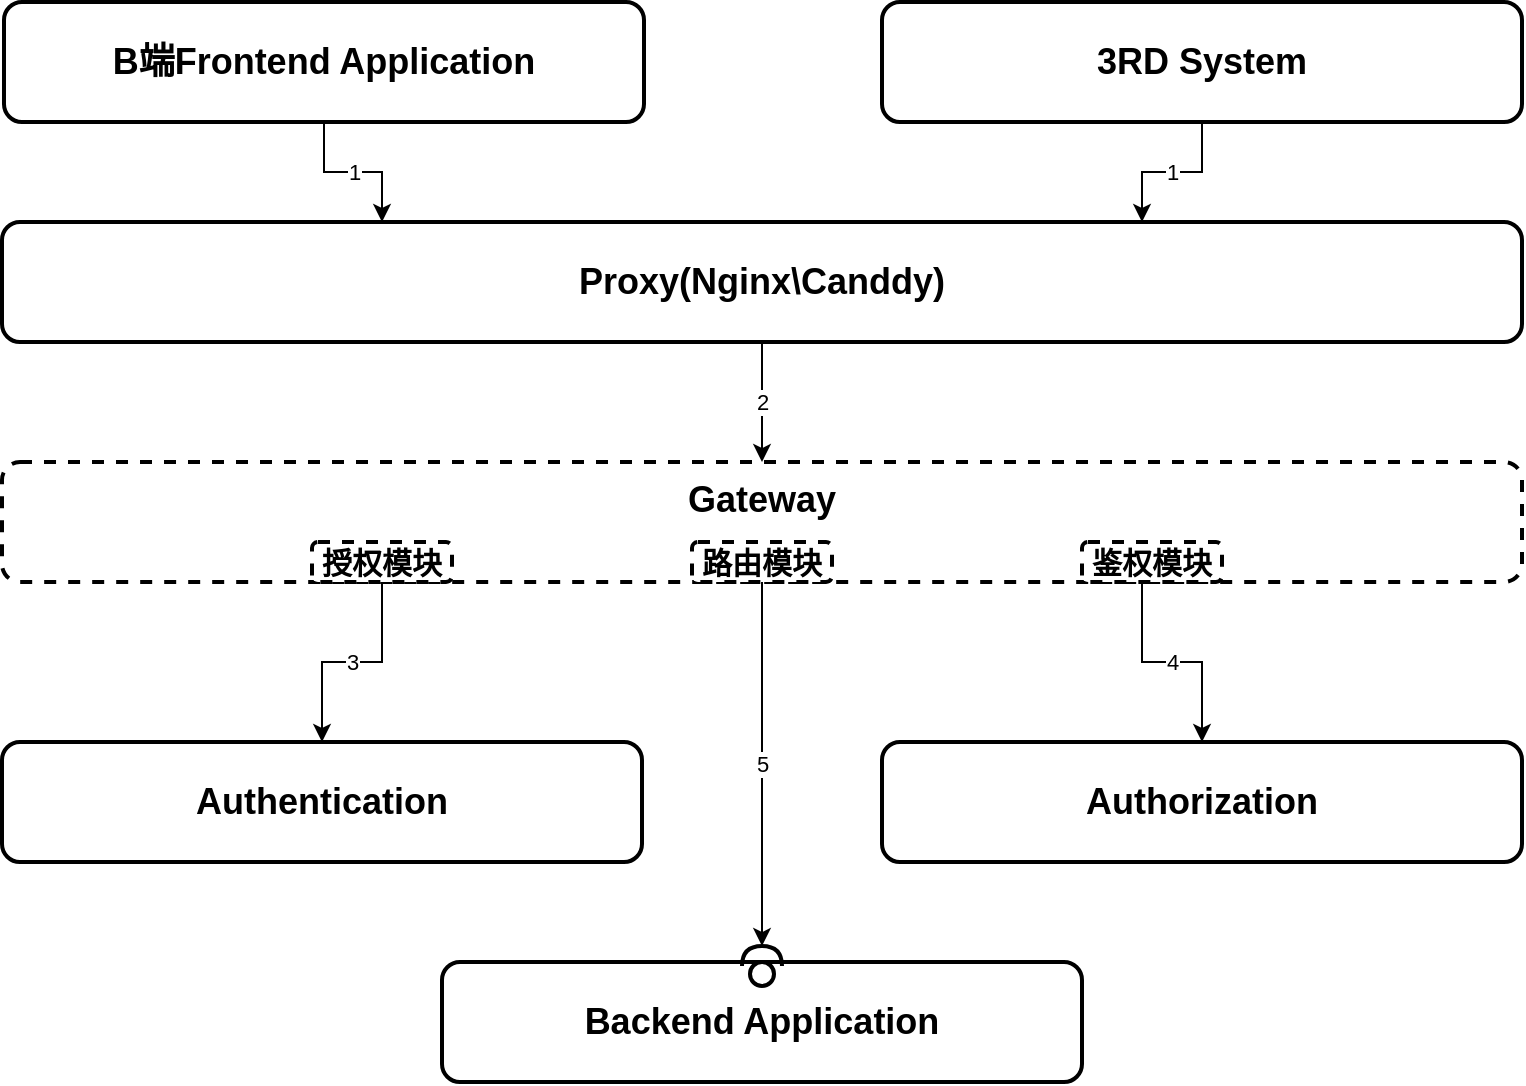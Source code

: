 <mxfile version="26.0.11" pages="15">
  <diagram name="User Authority Control" id="Hu3Dzh2gflHLbhdXRFc0">
    <mxGraphModel grid="1" page="1" gridSize="10" guides="1" tooltips="1" connect="1" arrows="1" fold="1" pageScale="1" pageWidth="827" pageHeight="1169" math="0" shadow="0">
      <root>
        <mxCell id="0" />
        <mxCell id="1" parent="0" />
        <mxCell id="sBmf1wyZhFD_e2V0OpTe-9" value="2" style="edgeStyle=orthogonalEdgeStyle;rounded=0;orthogonalLoop=1;jettySize=auto;html=1;exitX=0.5;exitY=1;exitDx=0;exitDy=0;" parent="1" source="sBmf1wyZhFD_e2V0OpTe-1" target="sBmf1wyZhFD_e2V0OpTe-2" edge="1">
          <mxGeometry relative="1" as="geometry" />
        </mxCell>
        <mxCell id="sBmf1wyZhFD_e2V0OpTe-1" value="Proxy(Nginx\Canddy)" style="rounded=1;whiteSpace=wrap;html=1;strokeWidth=2;fontSize=18;fontStyle=1" parent="1" vertex="1">
          <mxGeometry y="140" width="760" height="60" as="geometry" />
        </mxCell>
        <mxCell id="sBmf1wyZhFD_e2V0OpTe-10" value="3" style="edgeStyle=orthogonalEdgeStyle;rounded=0;orthogonalLoop=1;jettySize=auto;html=1;exitX=0.25;exitY=1;exitDx=0;exitDy=0;" parent="1" source="sBmf1wyZhFD_e2V0OpTe-2" target="sBmf1wyZhFD_e2V0OpTe-3" edge="1">
          <mxGeometry relative="1" as="geometry" />
        </mxCell>
        <mxCell id="sBmf1wyZhFD_e2V0OpTe-11" value="4" style="edgeStyle=orthogonalEdgeStyle;rounded=0;orthogonalLoop=1;jettySize=auto;html=1;exitX=0.75;exitY=1;exitDx=0;exitDy=0;" parent="1" source="sBmf1wyZhFD_e2V0OpTe-2" target="sBmf1wyZhFD_e2V0OpTe-4" edge="1">
          <mxGeometry relative="1" as="geometry" />
        </mxCell>
        <mxCell id="sBmf1wyZhFD_e2V0OpTe-13" value="5" style="edgeStyle=orthogonalEdgeStyle;rounded=0;orthogonalLoop=1;jettySize=auto;html=1;exitX=0.5;exitY=1;exitDx=0;exitDy=0;entryX=1;entryY=0.5;entryDx=0;entryDy=0;entryPerimeter=0;" parent="1" source="sBmf1wyZhFD_e2V0OpTe-2" target="sBmf1wyZhFD_e2V0OpTe-14" edge="1">
          <mxGeometry relative="1" as="geometry" />
        </mxCell>
        <mxCell id="sBmf1wyZhFD_e2V0OpTe-2" value="&lt;div&gt;Gateway&lt;/div&gt;&lt;div&gt;&lt;br&gt;&lt;/div&gt;" style="rounded=1;whiteSpace=wrap;html=1;strokeWidth=2;fontSize=18;fontStyle=1;dashed=1;" parent="1" vertex="1">
          <mxGeometry y="260" width="760" height="60" as="geometry" />
        </mxCell>
        <mxCell id="sBmf1wyZhFD_e2V0OpTe-3" value="Authentication" style="rounded=1;whiteSpace=wrap;html=1;strokeWidth=2;fontSize=18;fontStyle=1" parent="1" vertex="1">
          <mxGeometry y="400" width="320" height="60" as="geometry" />
        </mxCell>
        <mxCell id="sBmf1wyZhFD_e2V0OpTe-4" value="Authorization" style="rounded=1;whiteSpace=wrap;html=1;strokeWidth=2;fontSize=18;fontStyle=1" parent="1" vertex="1">
          <mxGeometry x="440" y="400" width="320" height="60" as="geometry" />
        </mxCell>
        <mxCell id="sBmf1wyZhFD_e2V0OpTe-7" value="1" style="edgeStyle=orthogonalEdgeStyle;rounded=0;orthogonalLoop=1;jettySize=auto;html=1;exitX=0.5;exitY=1;exitDx=0;exitDy=0;entryX=0.25;entryY=0;entryDx=0;entryDy=0;" parent="1" source="sBmf1wyZhFD_e2V0OpTe-5" target="sBmf1wyZhFD_e2V0OpTe-1" edge="1">
          <mxGeometry relative="1" as="geometry" />
        </mxCell>
        <mxCell id="sBmf1wyZhFD_e2V0OpTe-5" value="B端Frontend Application" style="rounded=1;whiteSpace=wrap;html=1;strokeWidth=2;fontSize=18;fontStyle=1" parent="1" vertex="1">
          <mxGeometry x="1" y="30" width="320" height="60" as="geometry" />
        </mxCell>
        <mxCell id="sBmf1wyZhFD_e2V0OpTe-8" value="1" style="edgeStyle=orthogonalEdgeStyle;rounded=0;orthogonalLoop=1;jettySize=auto;html=1;exitX=0.5;exitY=1;exitDx=0;exitDy=0;entryX=0.75;entryY=0;entryDx=0;entryDy=0;" parent="1" source="sBmf1wyZhFD_e2V0OpTe-6" target="sBmf1wyZhFD_e2V0OpTe-1" edge="1">
          <mxGeometry relative="1" as="geometry" />
        </mxCell>
        <mxCell id="sBmf1wyZhFD_e2V0OpTe-6" value="3RD System" style="rounded=1;whiteSpace=wrap;html=1;strokeWidth=2;fontSize=18;fontStyle=1" parent="1" vertex="1">
          <mxGeometry x="440" y="30" width="320" height="60" as="geometry" />
        </mxCell>
        <mxCell id="sBmf1wyZhFD_e2V0OpTe-12" value="Backend Application" style="rounded=1;whiteSpace=wrap;html=1;strokeWidth=2;fontSize=18;fontStyle=1" parent="1" vertex="1">
          <mxGeometry x="220" y="510" width="320" height="60" as="geometry" />
        </mxCell>
        <mxCell id="sBmf1wyZhFD_e2V0OpTe-14" value="" style="shape=providedRequiredInterface;html=1;verticalLabelPosition=bottom;sketch=0;rotation=-90;strokeWidth=2;" parent="1" vertex="1">
          <mxGeometry x="370" y="502" width="20" height="20" as="geometry" />
        </mxCell>
        <mxCell id="mG_EVwSZXcJtTuu9lDAo-1" value="授权模块" style="rounded=1;whiteSpace=wrap;html=1;strokeWidth=2;fontSize=15;fontStyle=1;dashed=1;" vertex="1" parent="1">
          <mxGeometry x="155" y="300" width="70" height="20" as="geometry" />
        </mxCell>
        <mxCell id="mG_EVwSZXcJtTuu9lDAo-2" value="鉴权模块" style="rounded=1;whiteSpace=wrap;html=1;strokeWidth=2;fontSize=15;fontStyle=1;dashed=1;" vertex="1" parent="1">
          <mxGeometry x="540" y="300" width="70" height="20" as="geometry" />
        </mxCell>
        <mxCell id="mG_EVwSZXcJtTuu9lDAo-3" value="路由模块" style="rounded=1;whiteSpace=wrap;html=1;strokeWidth=2;fontSize=15;fontStyle=1;dashed=1;" vertex="1" parent="1">
          <mxGeometry x="345" y="300" width="70" height="20" as="geometry" />
        </mxCell>
      </root>
    </mxGraphModel>
  </diagram>
  <diagram id="vrizpBRj_qSazFy3Q9nV" name="第 2 页">
    <mxGraphModel grid="1" page="1" gridSize="10" guides="1" tooltips="1" connect="1" arrows="1" fold="1" pageScale="1" pageWidth="827" pageHeight="1169" math="0" shadow="0">
      <root>
        <mxCell id="0" />
        <mxCell id="1" parent="0" />
        <mxCell id="5jNvomUb168tSHQsKWqj-1" value="定义安全基线" style="rounded=1;whiteSpace=wrap;html=1;fontSize=18;fontStyle=1;strokeWidth=2;" vertex="1" parent="1">
          <mxGeometry x="-120" y="170" width="200" height="80" as="geometry" />
        </mxCell>
        <mxCell id="5jNvomUb168tSHQsKWqj-2" value="与项目团队&lt;br&gt;&amp;amp;Apple确认基线&lt;br&gt;(可能会存在多轮讨论)" style="rounded=1;whiteSpace=wrap;html=1;fontSize=18;fontStyle=1;strokeWidth=2;" vertex="1" parent="1">
          <mxGeometry x="200" y="170" width="200" height="80" as="geometry" />
        </mxCell>
        <mxCell id="5jNvomUb168tSHQsKWqj-3" value="" style="shape=singleArrow;whiteSpace=wrap;html=1;strokeWidth=2;fontSize=18;" vertex="1" parent="1">
          <mxGeometry x="90" y="180" width="100" height="60" as="geometry" />
        </mxCell>
        <mxCell id="5jNvomUb168tSHQsKWqj-4" value="确定实施流程&amp;amp;检测方案&lt;br&gt;&amp;amp;初期改造方案及工作量" style="rounded=1;whiteSpace=wrap;html=1;fontSize=18;fontStyle=1;strokeWidth=2;" vertex="1" parent="1">
          <mxGeometry x="520" y="170" width="200" height="80" as="geometry" />
        </mxCell>
        <mxCell id="5jNvomUb168tSHQsKWqj-5" value="" style="shape=singleArrow;whiteSpace=wrap;html=1;strokeWidth=2;fontSize=18;" vertex="1" parent="1">
          <mxGeometry x="410" y="180" width="100" height="60" as="geometry" />
        </mxCell>
        <mxCell id="5jNvomUb168tSHQsKWqj-6" value="商务&amp;amp;合同" style="rounded=1;whiteSpace=wrap;html=1;fontSize=18;fontStyle=1;strokeWidth=2;" vertex="1" parent="1">
          <mxGeometry x="840" y="170" width="200" height="80" as="geometry" />
        </mxCell>
        <mxCell id="5jNvomUb168tSHQsKWqj-7" value="" style="shape=singleArrow;whiteSpace=wrap;html=1;strokeWidth=2;fontSize=18;" vertex="1" parent="1">
          <mxGeometry x="730" y="180" width="100" height="60" as="geometry" />
        </mxCell>
        <mxCell id="5jNvomUb168tSHQsKWqj-8" value="Apple项目团队培训&lt;br&gt;（基线及流程培训）" style="rounded=1;whiteSpace=wrap;html=1;fontSize=18;fontStyle=1;strokeWidth=2;" vertex="1" parent="1">
          <mxGeometry x="1160" y="170" width="200" height="80" as="geometry" />
        </mxCell>
        <mxCell id="5jNvomUb168tSHQsKWqj-9" value="" style="shape=singleArrow;whiteSpace=wrap;html=1;strokeWidth=2;fontSize=18;" vertex="1" parent="1">
          <mxGeometry x="1050" y="180" width="100" height="60" as="geometry" />
        </mxCell>
        <mxCell id="5jNvomUb168tSHQsKWqj-10" value="项目实施&lt;br&gt;初期安全改造&amp;amp;长期实施方案及流程落地到团队" style="rounded=1;whiteSpace=wrap;html=1;fontSize=18;fontStyle=1;strokeWidth=2;" vertex="1" parent="1">
          <mxGeometry x="1480" y="170" width="200" height="80" as="geometry" />
        </mxCell>
        <mxCell id="5jNvomUb168tSHQsKWqj-11" value="" style="shape=singleArrow;whiteSpace=wrap;html=1;strokeWidth=2;fontSize=18;" vertex="1" parent="1">
          <mxGeometry x="1370" y="180" width="100" height="60" as="geometry" />
        </mxCell>
      </root>
    </mxGraphModel>
  </diagram>
  <diagram id="cfT8GDJrwC31AmBL_dbl" name="batcher-order-routing">
    <mxGraphModel dx="1761" dy="1691" grid="1" gridSize="10" guides="1" tooltips="1" connect="1" arrows="1" fold="1" page="1" pageScale="1" pageWidth="827" pageHeight="1169" math="0" shadow="0">
      <root>
        <mxCell id="0" />
        <mxCell id="1" parent="0" />
        <mxCell id="HuRlBlkzDmZAnvcq0Dvm-80" value="竞争分布式锁" style="edgeStyle=orthogonalEdgeStyle;rounded=0;orthogonalLoop=1;jettySize=auto;html=1;exitX=0.5;exitY=0;exitDx=0;exitDy=0;strokeWidth=2;fontSize=12;fontStyle=1" parent="1" source="HuRlBlkzDmZAnvcq0Dvm-42" target="HuRlBlkzDmZAnvcq0Dvm-78" edge="1">
          <mxGeometry relative="1" as="geometry" />
        </mxCell>
        <mxCell id="HuRlBlkzDmZAnvcq0Dvm-42" value="" style="rounded=0;whiteSpace=wrap;html=1;strokeWidth=2;" parent="1" vertex="1">
          <mxGeometry x="-127" y="258" width="2917" height="510" as="geometry" />
        </mxCell>
        <mxCell id="HuRlBlkzDmZAnvcq0Dvm-4" style="edgeStyle=orthogonalEdgeStyle;rounded=0;orthogonalLoop=1;jettySize=auto;html=1;exitX=1;exitY=0.5;exitDx=0;exitDy=0;" parent="1" source="HuRlBlkzDmZAnvcq0Dvm-1" target="HuRlBlkzDmZAnvcq0Dvm-3" edge="1">
          <mxGeometry relative="1" as="geometry" />
        </mxCell>
        <mxCell id="HuRlBlkzDmZAnvcq0Dvm-1" value="" style="ellipse;html=1;shape=endState;fillColor=#ffffff;strokeColor=#ff0000;" parent="1" vertex="1">
          <mxGeometry x="-90" y="383.5" width="45" height="45" as="geometry" />
        </mxCell>
        <mxCell id="HuRlBlkzDmZAnvcq0Dvm-2" value="" style="ellipse;html=1;shape=endState;fillColor=#000000;strokeColor=#ff0000;" parent="1" vertex="1">
          <mxGeometry x="2720" y="465.5" width="45" height="45" as="geometry" />
        </mxCell>
        <mxCell id="HuRlBlkzDmZAnvcq0Dvm-6" style="edgeStyle=orthogonalEdgeStyle;rounded=0;orthogonalLoop=1;jettySize=auto;html=1;exitX=1;exitY=0.5;exitDx=0;exitDy=0;entryX=0;entryY=0.5;entryDx=0;entryDy=0;" parent="1" source="HuRlBlkzDmZAnvcq0Dvm-3" target="HuRlBlkzDmZAnvcq0Dvm-5" edge="1">
          <mxGeometry relative="1" as="geometry" />
        </mxCell>
        <mxCell id="HuRlBlkzDmZAnvcq0Dvm-3" value="&lt;div style=&quot;font-size: 15px;&quot;&gt;从RMQ Pull Msg&lt;/div&gt;&lt;div style=&quot;font-size: 15px;&quot;&gt;(假设每批为100)&lt;br style=&quot;font-size: 15px;&quot;&gt;&lt;/div&gt;" style="rounded=1;whiteSpace=wrap;html=1;strokeWidth=2;fontSize=15;fontStyle=1" parent="1" vertex="1">
          <mxGeometry x="40" y="375.5" width="160" height="60" as="geometry" />
        </mxCell>
        <mxCell id="HuRlBlkzDmZAnvcq0Dvm-8" style="edgeStyle=orthogonalEdgeStyle;rounded=0;orthogonalLoop=1;jettySize=auto;html=1;exitX=1;exitY=0.5;exitDx=0;exitDy=0;" parent="1" source="HuRlBlkzDmZAnvcq0Dvm-5" target="HuRlBlkzDmZAnvcq0Dvm-7" edge="1">
          <mxGeometry relative="1" as="geometry" />
        </mxCell>
        <mxCell id="HuRlBlkzDmZAnvcq0Dvm-5" value="品牌逻辑" style="rounded=1;whiteSpace=wrap;html=1;strokeWidth=2;fontSize=15;fontStyle=1" parent="1" vertex="1">
          <mxGeometry x="280" y="375.5" width="160" height="60" as="geometry" />
        </mxCell>
        <mxCell id="HuRlBlkzDmZAnvcq0Dvm-10" style="rounded=0;orthogonalLoop=1;jettySize=auto;html=1;exitX=0.5;exitY=0;exitDx=0;exitDy=0;endArrow=none;endFill=0;dashed=1;strokeWidth=2;entryX=0.5;entryY=1;entryDx=0;entryDy=0;" parent="1" source="HuRlBlkzDmZAnvcq0Dvm-7" target="HuRlBlkzDmZAnvcq0Dvm-9" edge="1">
          <mxGeometry relative="1" as="geometry" />
        </mxCell>
        <mxCell id="HuRlBlkzDmZAnvcq0Dvm-13" value="获取分布式锁" style="edgeStyle=orthogonalEdgeStyle;rounded=0;orthogonalLoop=1;jettySize=auto;html=1;exitX=1;exitY=0.5;exitDx=0;exitDy=0;entryX=0;entryY=0.5;entryDx=0;entryDy=0;strokeWidth=2;fontSize=12;fontStyle=1" parent="1" source="HuRlBlkzDmZAnvcq0Dvm-7" target="HuRlBlkzDmZAnvcq0Dvm-12" edge="1">
          <mxGeometry relative="1" as="geometry" />
        </mxCell>
        <mxCell id="HuRlBlkzDmZAnvcq0Dvm-7" value="&lt;div&gt;By Sku维度&lt;/div&gt;&lt;div&gt;统计预占库存&lt;/div&gt;" style="rounded=1;whiteSpace=wrap;html=1;strokeWidth=2;fontSize=15;fontStyle=1" parent="1" vertex="1">
          <mxGeometry x="520" y="375.5" width="160" height="60" as="geometry" />
        </mxCell>
        <mxCell id="HuRlBlkzDmZAnvcq0Dvm-9" value="&lt;div style=&quot;font-size: 13px;&quot;&gt;Sku1:30&lt;/div&gt;&lt;div style=&quot;font-size: 13px;&quot;&gt;Sku2:50&lt;/div&gt;&lt;div style=&quot;font-size: 13px;&quot;&gt;...&lt;br style=&quot;font-size: 13px;&quot;&gt;&lt;/div&gt;" style="rounded=0;whiteSpace=wrap;html=1;strokeWidth=2;dashed=1;fontSize=13;fontStyle=1" parent="1" vertex="1">
          <mxGeometry x="530" y="288" width="120" height="60" as="geometry" />
        </mxCell>
        <mxCell id="HuRlBlkzDmZAnvcq0Dvm-16" style="edgeStyle=orthogonalEdgeStyle;rounded=0;orthogonalLoop=1;jettySize=auto;html=1;exitX=1;exitY=0.5;exitDx=0;exitDy=0;entryX=0;entryY=0.5;entryDx=0;entryDy=0;strokeWidth=2;" parent="1" source="HuRlBlkzDmZAnvcq0Dvm-12" target="HuRlBlkzDmZAnvcq0Dvm-14" edge="1">
          <mxGeometry relative="1" as="geometry" />
        </mxCell>
        <mxCell id="HuRlBlkzDmZAnvcq0Dvm-12" value="&lt;div&gt;获取分布式锁&lt;/div&gt;&lt;div&gt;redis&lt;br&gt;&lt;/div&gt;" style="rounded=1;whiteSpace=wrap;html=1;strokeWidth=2;fontSize=15;fontStyle=1;fillColor=#97D077;" parent="1" vertex="1">
          <mxGeometry x="800" y="375.5" width="160" height="60" as="geometry" />
        </mxCell>
        <mxCell id="HuRlBlkzDmZAnvcq0Dvm-17" style="edgeStyle=orthogonalEdgeStyle;rounded=0;orthogonalLoop=1;jettySize=auto;html=1;exitX=1;exitY=0.5;exitDx=0;exitDy=0;entryX=0;entryY=0.5;entryDx=0;entryDy=0;strokeWidth=2;" parent="1" source="HuRlBlkzDmZAnvcq0Dvm-14" target="HuRlBlkzDmZAnvcq0Dvm-18" edge="1">
          <mxGeometry relative="1" as="geometry" />
        </mxCell>
        <mxCell id="HuRlBlkzDmZAnvcq0Dvm-14" value="&lt;div&gt;By Sku查询数据库的&lt;/div&gt;&lt;div&gt;可用库存&lt;/div&gt;" style="rounded=1;whiteSpace=wrap;html=1;strokeWidth=2;fontSize=15;fontStyle=1" parent="1" vertex="1">
          <mxGeometry x="1060" y="375.5" width="160" height="60" as="geometry" />
        </mxCell>
        <mxCell id="HuRlBlkzDmZAnvcq0Dvm-19" value="足够" style="edgeStyle=orthogonalEdgeStyle;rounded=0;orthogonalLoop=1;jettySize=auto;html=1;exitX=1;exitY=0.5;exitDx=0;exitDy=0;entryX=0;entryY=0.25;entryDx=0;entryDy=0;fontSize=12;fontStyle=1;strokeWidth=2;" parent="1" source="HuRlBlkzDmZAnvcq0Dvm-18" target="HuRlBlkzDmZAnvcq0Dvm-15" edge="1">
          <mxGeometry relative="1" as="geometry" />
        </mxCell>
        <mxCell id="HuRlBlkzDmZAnvcq0Dvm-23" style="edgeStyle=orthogonalEdgeStyle;rounded=0;orthogonalLoop=1;jettySize=auto;html=1;exitX=1;exitY=0.5;exitDx=0;exitDy=0;entryX=0;entryY=0.5;entryDx=0;entryDy=0;strokeWidth=2;" parent="1" source="HuRlBlkzDmZAnvcq0Dvm-15" target="HuRlBlkzDmZAnvcq0Dvm-22" edge="1">
          <mxGeometry relative="1" as="geometry" />
        </mxCell>
        <mxCell id="HuRlBlkzDmZAnvcq0Dvm-15" value="开启事务" style="rounded=1;whiteSpace=wrap;html=1;strokeWidth=2;fontSize=15;fontStyle=1" parent="1" vertex="1">
          <mxGeometry x="1560" y="457.5" width="160" height="60" as="geometry" />
        </mxCell>
        <mxCell id="HuRlBlkzDmZAnvcq0Dvm-21" value="不足够" style="edgeStyle=orthogonalEdgeStyle;rounded=0;orthogonalLoop=1;jettySize=auto;html=1;exitX=0.5;exitY=1;exitDx=0;exitDy=0;entryX=0.5;entryY=0;entryDx=0;entryDy=0;fontSize=12;fontStyle=1;strokeWidth=2;" parent="1" source="HuRlBlkzDmZAnvcq0Dvm-18" target="HuRlBlkzDmZAnvcq0Dvm-20" edge="1">
          <mxGeometry relative="1" as="geometry" />
        </mxCell>
        <mxCell id="HuRlBlkzDmZAnvcq0Dvm-18" value="&lt;div style=&quot;font-size: 15px;&quot;&gt;By Sku&lt;/div&gt;&lt;div style=&quot;font-size: 15px;&quot;&gt;判断库存数量&lt;/div&gt;&lt;div style=&quot;font-size: 15px;&quot;&gt;是否足够&lt;/div&gt;" style="rhombus;whiteSpace=wrap;html=1;strokeWidth=2;fontSize=15;fontStyle=1" parent="1" vertex="1">
          <mxGeometry x="1320" y="365.5" width="150" height="80" as="geometry" />
        </mxCell>
        <mxCell id="HuRlBlkzDmZAnvcq0Dvm-29" style="edgeStyle=orthogonalEdgeStyle;rounded=0;orthogonalLoop=1;jettySize=auto;html=1;exitX=1;exitY=0.5;exitDx=0;exitDy=0;entryX=0;entryY=0.75;entryDx=0;entryDy=0;strokeWidth=2;" parent="1" source="HuRlBlkzDmZAnvcq0Dvm-20" target="HuRlBlkzDmZAnvcq0Dvm-15" edge="1">
          <mxGeometry relative="1" as="geometry">
            <mxPoint x="1560" y="568" as="targetPoint" />
          </mxGeometry>
        </mxCell>
        <mxCell id="HuRlBlkzDmZAnvcq0Dvm-20" value="不足够的sku重新计算" style="rounded=1;whiteSpace=wrap;html=1;strokeWidth=2;fontSize=15;fontStyle=1" parent="1" vertex="1">
          <mxGeometry x="1315" y="538" width="160" height="60" as="geometry" />
        </mxCell>
        <mxCell id="HuRlBlkzDmZAnvcq0Dvm-25" style="edgeStyle=orthogonalEdgeStyle;rounded=0;orthogonalLoop=1;jettySize=auto;html=1;exitX=1;exitY=0.5;exitDx=0;exitDy=0;entryX=0;entryY=0.5;entryDx=0;entryDy=0;strokeWidth=2;" parent="1" source="HuRlBlkzDmZAnvcq0Dvm-22" target="HuRlBlkzDmZAnvcq0Dvm-24" edge="1">
          <mxGeometry relative="1" as="geometry" />
        </mxCell>
        <mxCell id="HuRlBlkzDmZAnvcq0Dvm-22" value="&lt;div&gt;预占库存SQL&lt;/div&gt;&lt;div&gt;插入店铺流水SQL&lt;/div&gt;&lt;div&gt;&lt;font color=&quot;#ff6666&quot;&gt;路由失败SQL&lt;/font&gt;&lt;br&gt;&lt;/div&gt;" style="rounded=1;whiteSpace=wrap;html=1;strokeWidth=2;fontSize=15;fontStyle=1" parent="1" vertex="1">
          <mxGeometry x="1820" y="457.5" width="160" height="60" as="geometry" />
        </mxCell>
        <mxCell id="HuRlBlkzDmZAnvcq0Dvm-36" style="edgeStyle=orthogonalEdgeStyle;rounded=0;orthogonalLoop=1;jettySize=auto;html=1;exitX=1;exitY=0.5;exitDx=0;exitDy=0;strokeWidth=2;" parent="1" source="HuRlBlkzDmZAnvcq0Dvm-24" target="HuRlBlkzDmZAnvcq0Dvm-35" edge="1">
          <mxGeometry relative="1" as="geometry" />
        </mxCell>
        <mxCell id="HuRlBlkzDmZAnvcq0Dvm-24" value="提交事务" style="rounded=1;whiteSpace=wrap;html=1;strokeWidth=2;fontSize=15;fontStyle=1" parent="1" vertex="1">
          <mxGeometry x="2050" y="457.5" width="160" height="60" as="geometry" />
        </mxCell>
        <mxCell id="HuRlBlkzDmZAnvcq0Dvm-26" value="&lt;div&gt;比如Sku1，数据库只有20件，实际要占30件，则去掉一笔订单，将该笔订单的路由定义为失败，如此循环，直到实际占用=20为止，当然这里面可能还有一些特殊逻辑要处理&lt;/div&gt;" style="rounded=0;whiteSpace=wrap;html=1;strokeWidth=2;dashed=1;fontSize=13;fontStyle=1" parent="1" vertex="1">
          <mxGeometry x="1230" y="673" width="275" height="87" as="geometry" />
        </mxCell>
        <mxCell id="HuRlBlkzDmZAnvcq0Dvm-27" style="rounded=0;orthogonalLoop=1;jettySize=auto;html=1;exitX=0.5;exitY=1;exitDx=0;exitDy=0;endArrow=none;endFill=0;dashed=1;strokeWidth=2;entryX=0.5;entryY=0;entryDx=0;entryDy=0;" parent="1" source="HuRlBlkzDmZAnvcq0Dvm-20" target="HuRlBlkzDmZAnvcq0Dvm-26" edge="1">
          <mxGeometry relative="1" as="geometry">
            <mxPoint x="610" y="393" as="sourcePoint" />
            <mxPoint x="1150" y="548" as="targetPoint" />
          </mxGeometry>
        </mxCell>
        <mxCell id="HuRlBlkzDmZAnvcq0Dvm-38" style="edgeStyle=orthogonalEdgeStyle;rounded=0;orthogonalLoop=1;jettySize=auto;html=1;exitX=1;exitY=0.5;exitDx=0;exitDy=0;entryX=0;entryY=0.5;entryDx=0;entryDy=0;strokeWidth=2;" parent="1" source="HuRlBlkzDmZAnvcq0Dvm-35" target="HuRlBlkzDmZAnvcq0Dvm-37" edge="1">
          <mxGeometry relative="1" as="geometry" />
        </mxCell>
        <mxCell id="HuRlBlkzDmZAnvcq0Dvm-35" value="&lt;div&gt;释放分布式锁&lt;/div&gt;&lt;div&gt;redis&lt;br&gt;&lt;/div&gt;" style="rounded=1;whiteSpace=wrap;html=1;strokeWidth=2;fontSize=15;fontStyle=1;fillColor=#97D077;" parent="1" vertex="1">
          <mxGeometry x="2270" y="457.5" width="160" height="60" as="geometry" />
        </mxCell>
        <mxCell id="HuRlBlkzDmZAnvcq0Dvm-39" style="edgeStyle=orthogonalEdgeStyle;rounded=0;orthogonalLoop=1;jettySize=auto;html=1;exitX=1;exitY=0.5;exitDx=0;exitDy=0;strokeWidth=2;" parent="1" source="HuRlBlkzDmZAnvcq0Dvm-37" target="HuRlBlkzDmZAnvcq0Dvm-2" edge="1">
          <mxGeometry relative="1" as="geometry" />
        </mxCell>
        <mxCell id="HuRlBlkzDmZAnvcq0Dvm-37" value="批量更新在售库存" style="rounded=1;whiteSpace=wrap;html=1;strokeWidth=2;fontSize=15;fontStyle=1" parent="1" vertex="1">
          <mxGeometry x="2500" y="457.5" width="160" height="60" as="geometry" />
        </mxCell>
        <mxCell id="HuRlBlkzDmZAnvcq0Dvm-43" value="线程2，每次处理一个批次" style="rounded=0;whiteSpace=wrap;html=1;strokeWidth=2;fontSize=15;fontStyle=1" parent="1" vertex="1">
          <mxGeometry x="-127" y="708" width="257" height="60" as="geometry" />
        </mxCell>
        <mxCell id="HuRlBlkzDmZAnvcq0Dvm-79" value="&lt;div&gt;竞争分布式锁&lt;/div&gt;" style="edgeStyle=orthogonalEdgeStyle;rounded=0;orthogonalLoop=1;jettySize=auto;html=1;exitX=0.5;exitY=1;exitDx=0;exitDy=0;strokeWidth=2;fontSize=12;fontStyle=1" parent="1" source="HuRlBlkzDmZAnvcq0Dvm-44" target="HuRlBlkzDmZAnvcq0Dvm-78" edge="1">
          <mxGeometry relative="1" as="geometry" />
        </mxCell>
        <mxCell id="HuRlBlkzDmZAnvcq0Dvm-44" value="" style="rounded=0;whiteSpace=wrap;html=1;strokeWidth=2;" parent="1" vertex="1">
          <mxGeometry x="-127" y="-500" width="2917" height="510" as="geometry" />
        </mxCell>
        <mxCell id="HuRlBlkzDmZAnvcq0Dvm-45" style="edgeStyle=orthogonalEdgeStyle;rounded=0;orthogonalLoop=1;jettySize=auto;html=1;exitX=1;exitY=0.5;exitDx=0;exitDy=0;" parent="1" source="HuRlBlkzDmZAnvcq0Dvm-46" target="HuRlBlkzDmZAnvcq0Dvm-49" edge="1">
          <mxGeometry relative="1" as="geometry" />
        </mxCell>
        <mxCell id="HuRlBlkzDmZAnvcq0Dvm-46" value="" style="ellipse;html=1;shape=endState;fillColor=#ffffff;strokeColor=#ff0000;" parent="1" vertex="1">
          <mxGeometry x="-90" y="-374.5" width="45" height="45" as="geometry" />
        </mxCell>
        <mxCell id="HuRlBlkzDmZAnvcq0Dvm-47" value="" style="ellipse;html=1;shape=endState;fillColor=#000000;strokeColor=#ff0000;" parent="1" vertex="1">
          <mxGeometry x="2720" y="-292.5" width="45" height="45" as="geometry" />
        </mxCell>
        <mxCell id="HuRlBlkzDmZAnvcq0Dvm-48" style="edgeStyle=orthogonalEdgeStyle;rounded=0;orthogonalLoop=1;jettySize=auto;html=1;exitX=1;exitY=0.5;exitDx=0;exitDy=0;entryX=0;entryY=0.5;entryDx=0;entryDy=0;" parent="1" source="HuRlBlkzDmZAnvcq0Dvm-49" target="HuRlBlkzDmZAnvcq0Dvm-51" edge="1">
          <mxGeometry relative="1" as="geometry" />
        </mxCell>
        <mxCell id="HuRlBlkzDmZAnvcq0Dvm-49" value="&lt;div style=&quot;font-size: 15px;&quot;&gt;从RMQ Pull Msg&lt;/div&gt;&lt;div style=&quot;font-size: 15px;&quot;&gt;(假设每批为100)&lt;br style=&quot;font-size: 15px;&quot;&gt;&lt;/div&gt;" style="rounded=1;whiteSpace=wrap;html=1;strokeWidth=2;fontSize=15;fontStyle=1" parent="1" vertex="1">
          <mxGeometry x="40" y="-382.5" width="160" height="60" as="geometry" />
        </mxCell>
        <mxCell id="HuRlBlkzDmZAnvcq0Dvm-50" style="edgeStyle=orthogonalEdgeStyle;rounded=0;orthogonalLoop=1;jettySize=auto;html=1;exitX=1;exitY=0.5;exitDx=0;exitDy=0;" parent="1" source="HuRlBlkzDmZAnvcq0Dvm-51" target="HuRlBlkzDmZAnvcq0Dvm-54" edge="1">
          <mxGeometry relative="1" as="geometry" />
        </mxCell>
        <mxCell id="HuRlBlkzDmZAnvcq0Dvm-51" value="品牌逻辑" style="rounded=1;whiteSpace=wrap;html=1;strokeWidth=2;fontSize=15;fontStyle=1" parent="1" vertex="1">
          <mxGeometry x="280" y="-382.5" width="160" height="60" as="geometry" />
        </mxCell>
        <mxCell id="HuRlBlkzDmZAnvcq0Dvm-52" style="rounded=0;orthogonalLoop=1;jettySize=auto;html=1;exitX=0.5;exitY=0;exitDx=0;exitDy=0;endArrow=none;endFill=0;dashed=1;strokeWidth=2;entryX=0.5;entryY=1;entryDx=0;entryDy=0;" parent="1" source="HuRlBlkzDmZAnvcq0Dvm-54" target="HuRlBlkzDmZAnvcq0Dvm-55" edge="1">
          <mxGeometry relative="1" as="geometry" />
        </mxCell>
        <mxCell id="HuRlBlkzDmZAnvcq0Dvm-53" value="获取分布式锁" style="edgeStyle=orthogonalEdgeStyle;rounded=0;orthogonalLoop=1;jettySize=auto;html=1;exitX=1;exitY=0.5;exitDx=0;exitDy=0;entryX=0;entryY=0.5;entryDx=0;entryDy=0;strokeWidth=2;fontSize=12;fontStyle=1" parent="1" source="HuRlBlkzDmZAnvcq0Dvm-54" target="HuRlBlkzDmZAnvcq0Dvm-57" edge="1">
          <mxGeometry relative="1" as="geometry" />
        </mxCell>
        <mxCell id="HuRlBlkzDmZAnvcq0Dvm-54" value="&lt;div&gt;By Sku维度&lt;/div&gt;&lt;div&gt;统计预占库存&lt;/div&gt;" style="rounded=1;whiteSpace=wrap;html=1;strokeWidth=2;fontSize=15;fontStyle=1" parent="1" vertex="1">
          <mxGeometry x="520" y="-382.5" width="160" height="60" as="geometry" />
        </mxCell>
        <mxCell id="HuRlBlkzDmZAnvcq0Dvm-55" value="&lt;div style=&quot;font-size: 13px;&quot;&gt;Sku1:30&lt;/div&gt;&lt;div style=&quot;font-size: 13px;&quot;&gt;Sku2:50&lt;/div&gt;&lt;div style=&quot;font-size: 13px;&quot;&gt;...&lt;br style=&quot;font-size: 13px;&quot;&gt;&lt;/div&gt;" style="rounded=0;whiteSpace=wrap;html=1;strokeWidth=2;dashed=1;fontSize=13;fontStyle=1" parent="1" vertex="1">
          <mxGeometry x="530" y="-470" width="120" height="60" as="geometry" />
        </mxCell>
        <mxCell id="HuRlBlkzDmZAnvcq0Dvm-56" style="edgeStyle=orthogonalEdgeStyle;rounded=0;orthogonalLoop=1;jettySize=auto;html=1;exitX=1;exitY=0.5;exitDx=0;exitDy=0;entryX=0;entryY=0.5;entryDx=0;entryDy=0;strokeWidth=2;" parent="1" source="HuRlBlkzDmZAnvcq0Dvm-57" target="HuRlBlkzDmZAnvcq0Dvm-59" edge="1">
          <mxGeometry relative="1" as="geometry" />
        </mxCell>
        <mxCell id="HuRlBlkzDmZAnvcq0Dvm-57" value="&lt;div&gt;获取分布式锁&lt;/div&gt;&lt;div&gt;redis&lt;br&gt;&lt;/div&gt;" style="rounded=1;whiteSpace=wrap;html=1;strokeWidth=2;fontSize=15;fontStyle=1;fillColor=#97D077;" parent="1" vertex="1">
          <mxGeometry x="800" y="-382.5" width="160" height="60" as="geometry" />
        </mxCell>
        <mxCell id="HuRlBlkzDmZAnvcq0Dvm-58" style="edgeStyle=orthogonalEdgeStyle;rounded=0;orthogonalLoop=1;jettySize=auto;html=1;exitX=1;exitY=0.5;exitDx=0;exitDy=0;entryX=0;entryY=0.5;entryDx=0;entryDy=0;strokeWidth=2;" parent="1" source="HuRlBlkzDmZAnvcq0Dvm-59" target="HuRlBlkzDmZAnvcq0Dvm-64" edge="1">
          <mxGeometry relative="1" as="geometry" />
        </mxCell>
        <mxCell id="HuRlBlkzDmZAnvcq0Dvm-59" value="&lt;div&gt;By Sku查询数据库的&lt;/div&gt;&lt;div&gt;可用库存&lt;/div&gt;" style="rounded=1;whiteSpace=wrap;html=1;strokeWidth=2;fontSize=15;fontStyle=1" parent="1" vertex="1">
          <mxGeometry x="1060" y="-382.5" width="160" height="60" as="geometry" />
        </mxCell>
        <mxCell id="HuRlBlkzDmZAnvcq0Dvm-60" value="足够" style="edgeStyle=orthogonalEdgeStyle;rounded=0;orthogonalLoop=1;jettySize=auto;html=1;exitX=1;exitY=0.5;exitDx=0;exitDy=0;entryX=0;entryY=0.25;entryDx=0;entryDy=0;fontSize=12;fontStyle=1;strokeWidth=2;" parent="1" source="HuRlBlkzDmZAnvcq0Dvm-64" target="HuRlBlkzDmZAnvcq0Dvm-62" edge="1">
          <mxGeometry relative="1" as="geometry" />
        </mxCell>
        <mxCell id="HuRlBlkzDmZAnvcq0Dvm-61" style="edgeStyle=orthogonalEdgeStyle;rounded=0;orthogonalLoop=1;jettySize=auto;html=1;exitX=1;exitY=0.5;exitDx=0;exitDy=0;entryX=0;entryY=0.5;entryDx=0;entryDy=0;strokeWidth=2;" parent="1" source="HuRlBlkzDmZAnvcq0Dvm-62" target="HuRlBlkzDmZAnvcq0Dvm-68" edge="1">
          <mxGeometry relative="1" as="geometry" />
        </mxCell>
        <mxCell id="HuRlBlkzDmZAnvcq0Dvm-62" value="开启事务" style="rounded=1;whiteSpace=wrap;html=1;strokeWidth=2;fontSize=15;fontStyle=1" parent="1" vertex="1">
          <mxGeometry x="1560" y="-300.5" width="160" height="60" as="geometry" />
        </mxCell>
        <mxCell id="HuRlBlkzDmZAnvcq0Dvm-63" value="不足够" style="edgeStyle=orthogonalEdgeStyle;rounded=0;orthogonalLoop=1;jettySize=auto;html=1;exitX=0.5;exitY=1;exitDx=0;exitDy=0;entryX=0.5;entryY=0;entryDx=0;entryDy=0;fontSize=12;fontStyle=1;strokeWidth=2;" parent="1" source="HuRlBlkzDmZAnvcq0Dvm-64" target="HuRlBlkzDmZAnvcq0Dvm-66" edge="1">
          <mxGeometry relative="1" as="geometry" />
        </mxCell>
        <mxCell id="HuRlBlkzDmZAnvcq0Dvm-64" value="&lt;div style=&quot;font-size: 15px;&quot;&gt;By Sku&lt;/div&gt;&lt;div style=&quot;font-size: 15px;&quot;&gt;判断库存数量&lt;/div&gt;&lt;div style=&quot;font-size: 15px;&quot;&gt;是否足够&lt;/div&gt;" style="rhombus;whiteSpace=wrap;html=1;strokeWidth=2;fontSize=15;fontStyle=1" parent="1" vertex="1">
          <mxGeometry x="1320" y="-392.5" width="150" height="80" as="geometry" />
        </mxCell>
        <mxCell id="HuRlBlkzDmZAnvcq0Dvm-65" style="edgeStyle=orthogonalEdgeStyle;rounded=0;orthogonalLoop=1;jettySize=auto;html=1;exitX=1;exitY=0.5;exitDx=0;exitDy=0;entryX=0;entryY=0.75;entryDx=0;entryDy=0;strokeWidth=2;" parent="1" source="HuRlBlkzDmZAnvcq0Dvm-66" target="HuRlBlkzDmZAnvcq0Dvm-62" edge="1">
          <mxGeometry relative="1" as="geometry">
            <mxPoint x="1560" y="-190" as="targetPoint" />
          </mxGeometry>
        </mxCell>
        <mxCell id="HuRlBlkzDmZAnvcq0Dvm-66" value="不足够的sku重新计算" style="rounded=1;whiteSpace=wrap;html=1;strokeWidth=2;fontSize=15;fontStyle=1" parent="1" vertex="1">
          <mxGeometry x="1315" y="-220" width="160" height="60" as="geometry" />
        </mxCell>
        <mxCell id="HuRlBlkzDmZAnvcq0Dvm-67" style="edgeStyle=orthogonalEdgeStyle;rounded=0;orthogonalLoop=1;jettySize=auto;html=1;exitX=1;exitY=0.5;exitDx=0;exitDy=0;entryX=0;entryY=0.5;entryDx=0;entryDy=0;strokeWidth=2;" parent="1" source="HuRlBlkzDmZAnvcq0Dvm-68" target="HuRlBlkzDmZAnvcq0Dvm-70" edge="1">
          <mxGeometry relative="1" as="geometry" />
        </mxCell>
        <mxCell id="HuRlBlkzDmZAnvcq0Dvm-68" value="&lt;div&gt;预占库存SQL&lt;/div&gt;&lt;div&gt;插入店铺流水SQL&lt;/div&gt;&lt;div&gt;&lt;font color=&quot;#ff6666&quot;&gt;路由失败SQL&lt;/font&gt;&lt;br&gt;&lt;/div&gt;" style="rounded=1;whiteSpace=wrap;html=1;strokeWidth=2;fontSize=15;fontStyle=1" parent="1" vertex="1">
          <mxGeometry x="1820" y="-300.5" width="160" height="60" as="geometry" />
        </mxCell>
        <mxCell id="HuRlBlkzDmZAnvcq0Dvm-69" style="edgeStyle=orthogonalEdgeStyle;rounded=0;orthogonalLoop=1;jettySize=auto;html=1;exitX=1;exitY=0.5;exitDx=0;exitDy=0;strokeWidth=2;" parent="1" source="HuRlBlkzDmZAnvcq0Dvm-70" target="HuRlBlkzDmZAnvcq0Dvm-74" edge="1">
          <mxGeometry relative="1" as="geometry" />
        </mxCell>
        <mxCell id="HuRlBlkzDmZAnvcq0Dvm-70" value="提交事务" style="rounded=1;whiteSpace=wrap;html=1;strokeWidth=2;fontSize=15;fontStyle=1" parent="1" vertex="1">
          <mxGeometry x="2050" y="-300.5" width="160" height="60" as="geometry" />
        </mxCell>
        <mxCell id="HuRlBlkzDmZAnvcq0Dvm-71" value="&lt;div&gt;比如Sku1，数据库只有20件，实际要占30件，则去掉一笔订单，将该笔订单的路由定义为失败，如此循环，直到实际占用=20为止，当然这里面可能还有一些特殊逻辑要处理&lt;/div&gt;" style="rounded=0;whiteSpace=wrap;html=1;strokeWidth=2;dashed=1;fontSize=13;fontStyle=1" parent="1" vertex="1">
          <mxGeometry x="1230" y="-85" width="275" height="60" as="geometry" />
        </mxCell>
        <mxCell id="HuRlBlkzDmZAnvcq0Dvm-72" style="rounded=0;orthogonalLoop=1;jettySize=auto;html=1;exitX=0.5;exitY=1;exitDx=0;exitDy=0;endArrow=none;endFill=0;dashed=1;strokeWidth=2;entryX=0.5;entryY=0;entryDx=0;entryDy=0;" parent="1" source="HuRlBlkzDmZAnvcq0Dvm-66" target="HuRlBlkzDmZAnvcq0Dvm-71" edge="1">
          <mxGeometry relative="1" as="geometry">
            <mxPoint x="610" y="-365" as="sourcePoint" />
            <mxPoint x="1150" y="-210" as="targetPoint" />
          </mxGeometry>
        </mxCell>
        <mxCell id="HuRlBlkzDmZAnvcq0Dvm-73" style="edgeStyle=orthogonalEdgeStyle;rounded=0;orthogonalLoop=1;jettySize=auto;html=1;exitX=1;exitY=0.5;exitDx=0;exitDy=0;entryX=0;entryY=0.5;entryDx=0;entryDy=0;strokeWidth=2;" parent="1" source="HuRlBlkzDmZAnvcq0Dvm-74" target="HuRlBlkzDmZAnvcq0Dvm-76" edge="1">
          <mxGeometry relative="1" as="geometry" />
        </mxCell>
        <mxCell id="HuRlBlkzDmZAnvcq0Dvm-74" value="&lt;div&gt;释放分布式锁&lt;/div&gt;&lt;div&gt;redis&lt;br&gt;&lt;/div&gt;" style="rounded=1;whiteSpace=wrap;html=1;strokeWidth=2;fontSize=15;fontStyle=1;fillColor=#97D077;" parent="1" vertex="1">
          <mxGeometry x="2270" y="-300.5" width="160" height="60" as="geometry" />
        </mxCell>
        <mxCell id="HuRlBlkzDmZAnvcq0Dvm-75" style="edgeStyle=orthogonalEdgeStyle;rounded=0;orthogonalLoop=1;jettySize=auto;html=1;exitX=1;exitY=0.5;exitDx=0;exitDy=0;strokeWidth=2;" parent="1" source="HuRlBlkzDmZAnvcq0Dvm-76" target="HuRlBlkzDmZAnvcq0Dvm-47" edge="1">
          <mxGeometry relative="1" as="geometry" />
        </mxCell>
        <mxCell id="HuRlBlkzDmZAnvcq0Dvm-76" value="批量更新在售库存" style="rounded=1;whiteSpace=wrap;html=1;strokeWidth=2;fontSize=15;fontStyle=1" parent="1" vertex="1">
          <mxGeometry x="2500" y="-300.5" width="160" height="60" as="geometry" />
        </mxCell>
        <mxCell id="HuRlBlkzDmZAnvcq0Dvm-77" value="线程1，每次处理一个批次" style="rounded=0;whiteSpace=wrap;html=1;strokeWidth=2;fontSize=15;fontStyle=1" parent="1" vertex="1">
          <mxGeometry x="-127" y="-50" width="257" height="60" as="geometry" />
        </mxCell>
        <mxCell id="HuRlBlkzDmZAnvcq0Dvm-78" value="&lt;div&gt;分布式锁&lt;/div&gt;&lt;div&gt;redis&lt;br&gt;&lt;/div&gt;" style="rounded=1;whiteSpace=wrap;html=1;strokeWidth=2;fontSize=15;fontStyle=1" parent="1" vertex="1">
          <mxGeometry x="1251.5" y="110" width="160" height="60" as="geometry" />
        </mxCell>
        <mxCell id="HuRlBlkzDmZAnvcq0Dvm-81" value="&lt;div style=&quot;font-size: 15px;&quot;&gt;优劣分析：&lt;/div&gt;&lt;div style=&quot;font-size: 15px;&quot;&gt;1. 由原来的每笔订单路由，改为批量订单路由(优势)&lt;/div&gt;&lt;div style=&quot;font-size: 15px;&quot;&gt;2. 由原来的数据库锁行，改为分布式锁（优势）&lt;/div&gt;&lt;div style=&quot;font-size: 15px;&quot;&gt;3. 这是一个微批处理模型，能加速处理性能&lt;/div&gt;&lt;div style=&quot;font-size: 15px;&quot;&gt;4. 在库存表上的新增、更新、删除都需要获取分布式锁之后才能操作（劣势）&lt;/div&gt;&lt;div style=&quot;font-size: 15px;&quot;&gt;待验证&lt;br&gt;&lt;/div&gt;&lt;div style=&quot;font-size: 15px;&quot;&gt;1. 每批适合处理多少数据，需要做一个测试验证 &lt;br&gt;&lt;/div&gt;&lt;div style=&quot;font-size: 15px;&quot;&gt;2. 建议结合业务流程使用，具体在哪个流程节点加分布式锁，可以调整&lt;br style=&quot;font-size: 15px;&quot;&gt;&lt;/div&gt;" style="rounded=0;whiteSpace=wrap;html=1;fontSize=15;fontStyle=1;align=left;strokeWidth=2;dashed=1;" parent="1" vertex="1">
          <mxGeometry x="1200.5" y="820" width="519.5" height="150" as="geometry" />
        </mxCell>
      </root>
    </mxGraphModel>
  </diagram>
  <diagram id="42rMEH91U7pUyyx15SUZ" name="ACL">
    <mxGraphModel dx="1434" dy="1923" grid="1" gridSize="10" guides="1" tooltips="1" connect="1" arrows="1" fold="1" page="1" pageScale="1" pageWidth="827" pageHeight="1169" math="0" shadow="0">
      <root>
        <mxCell id="0" />
        <mxCell id="1" parent="0" />
        <mxCell id="wNdVCCdSouH3sb9aqAEK-54" value="" style="edgeStyle=orthogonalEdgeStyle;rounded=0;orthogonalLoop=1;jettySize=auto;html=1;exitX=0.5;exitY=0;exitDx=0;exitDy=0;" edge="1" parent="1" source="wNdVCCdSouH3sb9aqAEK-1" target="wNdVCCdSouH3sb9aqAEK-44">
          <mxGeometry relative="1" as="geometry" />
        </mxCell>
        <mxCell id="wNdVCCdSouH3sb9aqAEK-1" value="user" style="swimlane;fontStyle=0;childLayout=stackLayout;horizontal=1;startSize=30;horizontalStack=0;resizeParent=1;resizeParentMax=0;resizeLast=0;collapsible=1;marginBottom=0;whiteSpace=wrap;html=1;" vertex="1" parent="1">
          <mxGeometry x="20" y="40" width="140" height="270" as="geometry" />
        </mxCell>
        <mxCell id="wNdVCCdSouH3sb9aqAEK-47" value="id" style="text;strokeColor=none;fillColor=none;align=left;verticalAlign=middle;spacingLeft=4;spacingRight=4;overflow=hidden;points=[[0,0.5],[1,0.5]];portConstraint=eastwest;rotatable=0;whiteSpace=wrap;html=1;" vertex="1" parent="wNdVCCdSouH3sb9aqAEK-1">
          <mxGeometry y="30" width="140" height="30" as="geometry" />
        </mxCell>
        <mxCell id="wNdVCCdSouH3sb9aqAEK-2" value="user_id" style="text;strokeColor=none;fillColor=none;align=left;verticalAlign=middle;spacingLeft=4;spacingRight=4;overflow=hidden;points=[[0,0.5],[1,0.5]];portConstraint=eastwest;rotatable=0;whiteSpace=wrap;html=1;" vertex="1" parent="wNdVCCdSouH3sb9aqAEK-1">
          <mxGeometry y="60" width="140" height="30" as="geometry" />
        </mxCell>
        <mxCell id="wNdVCCdSouH3sb9aqAEK-3" value="user_name" style="text;strokeColor=none;fillColor=none;align=left;verticalAlign=middle;spacingLeft=4;spacingRight=4;overflow=hidden;points=[[0,0.5],[1,0.5]];portConstraint=eastwest;rotatable=0;whiteSpace=wrap;html=1;" vertex="1" parent="wNdVCCdSouH3sb9aqAEK-1">
          <mxGeometry y="90" width="140" height="30" as="geometry" />
        </mxCell>
        <mxCell id="wNdVCCdSouH3sb9aqAEK-5" value="password" style="text;strokeColor=none;fillColor=none;align=left;verticalAlign=middle;spacingLeft=4;spacingRight=4;overflow=hidden;points=[[0,0.5],[1,0.5]];portConstraint=eastwest;rotatable=0;whiteSpace=wrap;html=1;" vertex="1" parent="wNdVCCdSouH3sb9aqAEK-1">
          <mxGeometry y="120" width="140" height="30" as="geometry" />
        </mxCell>
        <mxCell id="wNdVCCdSouH3sb9aqAEK-7" value="email" style="text;strokeColor=none;fillColor=none;align=left;verticalAlign=middle;spacingLeft=4;spacingRight=4;overflow=hidden;points=[[0,0.5],[1,0.5]];portConstraint=eastwest;rotatable=0;whiteSpace=wrap;html=1;" vertex="1" parent="wNdVCCdSouH3sb9aqAEK-1">
          <mxGeometry y="150" width="140" height="30" as="geometry" />
        </mxCell>
        <mxCell id="wNdVCCdSouH3sb9aqAEK-6" value="phone" style="text;strokeColor=none;fillColor=none;align=left;verticalAlign=middle;spacingLeft=4;spacingRight=4;overflow=hidden;points=[[0,0.5],[1,0.5]];portConstraint=eastwest;rotatable=0;whiteSpace=wrap;html=1;" vertex="1" parent="wNdVCCdSouH3sb9aqAEK-1">
          <mxGeometry y="180" width="140" height="30" as="geometry" />
        </mxCell>
        <mxCell id="wNdVCCdSouH3sb9aqAEK-57" value="saas_tenant_code" style="text;strokeColor=none;fillColor=none;align=left;verticalAlign=middle;spacingLeft=4;spacingRight=4;overflow=hidden;points=[[0,0.5],[1,0.5]];portConstraint=eastwest;rotatable=0;whiteSpace=wrap;html=1;" vertex="1" parent="wNdVCCdSouH3sb9aqAEK-1">
          <mxGeometry y="210" width="140" height="30" as="geometry" />
        </mxCell>
        <mxCell id="wNdVCCdSouH3sb9aqAEK-4" value="..." style="text;strokeColor=none;fillColor=none;align=left;verticalAlign=middle;spacingLeft=4;spacingRight=4;overflow=hidden;points=[[0,0.5],[1,0.5]];portConstraint=eastwest;rotatable=0;whiteSpace=wrap;html=1;fontStyle=1" vertex="1" parent="wNdVCCdSouH3sb9aqAEK-1">
          <mxGeometry y="240" width="140" height="30" as="geometry" />
        </mxCell>
        <mxCell id="wNdVCCdSouH3sb9aqAEK-38" style="edgeStyle=orthogonalEdgeStyle;rounded=0;orthogonalLoop=1;jettySize=auto;html=1;exitX=0;exitY=0.5;exitDx=0;exitDy=0;entryX=1;entryY=0.5;entryDx=0;entryDy=0;" edge="1" parent="1" source="wNdVCCdSouH3sb9aqAEK-36" target="wNdVCCdSouH3sb9aqAEK-10">
          <mxGeometry relative="1" as="geometry">
            <mxPoint x="500" y="230" as="targetPoint" />
          </mxGeometry>
        </mxCell>
        <mxCell id="wNdVCCdSouH3sb9aqAEK-8" value="role" style="swimlane;fontStyle=0;childLayout=stackLayout;horizontal=1;startSize=30;horizontalStack=0;resizeParent=1;resizeParentMax=0;resizeLast=0;collapsible=1;marginBottom=0;whiteSpace=wrap;html=1;" vertex="1" parent="1">
          <mxGeometry x="344" y="40" width="140" height="210" as="geometry" />
        </mxCell>
        <mxCell id="wNdVCCdSouH3sb9aqAEK-48" value="id" style="text;strokeColor=none;fillColor=none;align=left;verticalAlign=middle;spacingLeft=4;spacingRight=4;overflow=hidden;points=[[0,0.5],[1,0.5]];portConstraint=eastwest;rotatable=0;whiteSpace=wrap;html=1;" vertex="1" parent="wNdVCCdSouH3sb9aqAEK-8">
          <mxGeometry y="30" width="140" height="30" as="geometry" />
        </mxCell>
        <mxCell id="wNdVCCdSouH3sb9aqAEK-9" value="role_id" style="text;strokeColor=none;fillColor=none;align=left;verticalAlign=middle;spacingLeft=4;spacingRight=4;overflow=hidden;points=[[0,0.5],[1,0.5]];portConstraint=eastwest;rotatable=0;whiteSpace=wrap;html=1;" vertex="1" parent="wNdVCCdSouH3sb9aqAEK-8">
          <mxGeometry y="60" width="140" height="30" as="geometry" />
        </mxCell>
        <mxCell id="LUXtKCC_0-vzlSHnrItF-2" value="role_name" style="text;strokeColor=none;fillColor=none;align=left;verticalAlign=middle;spacingLeft=4;spacingRight=4;overflow=hidden;points=[[0,0.5],[1,0.5]];portConstraint=eastwest;rotatable=0;whiteSpace=wrap;html=1;" vertex="1" parent="wNdVCCdSouH3sb9aqAEK-8">
          <mxGeometry y="90" width="140" height="30" as="geometry" />
        </mxCell>
        <mxCell id="wNdVCCdSouH3sb9aqAEK-10" value="organization_id" style="text;strokeColor=none;fillColor=none;align=left;verticalAlign=middle;spacingLeft=4;spacingRight=4;overflow=hidden;points=[[0,0.5],[1,0.5]];portConstraint=eastwest;rotatable=0;whiteSpace=wrap;html=1;" vertex="1" parent="wNdVCCdSouH3sb9aqAEK-8">
          <mxGeometry y="120" width="140" height="30" as="geometry" />
        </mxCell>
        <mxCell id="wNdVCCdSouH3sb9aqAEK-58" value="saas_tenant_code" style="text;strokeColor=none;fillColor=none;align=left;verticalAlign=middle;spacingLeft=4;spacingRight=4;overflow=hidden;points=[[0,0.5],[1,0.5]];portConstraint=eastwest;rotatable=0;whiteSpace=wrap;html=1;" vertex="1" parent="wNdVCCdSouH3sb9aqAEK-8">
          <mxGeometry y="150" width="140" height="30" as="geometry" />
        </mxCell>
        <mxCell id="wNdVCCdSouH3sb9aqAEK-14" value="..." style="text;strokeColor=none;fillColor=none;align=left;verticalAlign=middle;spacingLeft=4;spacingRight=4;overflow=hidden;points=[[0,0.5],[1,0.5]];portConstraint=eastwest;rotatable=0;whiteSpace=wrap;html=1;fontStyle=1" vertex="1" parent="wNdVCCdSouH3sb9aqAEK-8">
          <mxGeometry y="180" width="140" height="30" as="geometry" />
        </mxCell>
        <mxCell id="wNdVCCdSouH3sb9aqAEK-15" value="resource" style="swimlane;fontStyle=0;childLayout=stackLayout;horizontal=1;startSize=30;horizontalStack=0;resizeParent=1;resizeParentMax=0;resizeLast=0;collapsible=1;marginBottom=0;whiteSpace=wrap;html=1;" vertex="1" parent="1">
          <mxGeometry x="960" y="320" width="140" height="270" as="geometry" />
        </mxCell>
        <mxCell id="wNdVCCdSouH3sb9aqAEK-53" value="id" style="text;strokeColor=none;fillColor=none;align=left;verticalAlign=middle;spacingLeft=4;spacingRight=4;overflow=hidden;points=[[0,0.5],[1,0.5]];portConstraint=eastwest;rotatable=0;whiteSpace=wrap;html=1;" vertex="1" parent="wNdVCCdSouH3sb9aqAEK-15">
          <mxGeometry y="30" width="140" height="30" as="geometry" />
        </mxCell>
        <mxCell id="wNdVCCdSouH3sb9aqAEK-16" value="resource_id" style="text;strokeColor=none;fillColor=none;align=left;verticalAlign=middle;spacingLeft=4;spacingRight=4;overflow=hidden;points=[[0,0.5],[1,0.5]];portConstraint=eastwest;rotatable=0;whiteSpace=wrap;html=1;" vertex="1" parent="wNdVCCdSouH3sb9aqAEK-15">
          <mxGeometry y="60" width="140" height="30" as="geometry" />
        </mxCell>
        <mxCell id="wNdVCCdSouH3sb9aqAEK-20" value="resource_name" style="text;strokeColor=none;fillColor=none;align=left;verticalAlign=middle;spacingLeft=4;spacingRight=4;overflow=hidden;points=[[0,0.5],[1,0.5]];portConstraint=eastwest;rotatable=0;whiteSpace=wrap;html=1;" vertex="1" parent="wNdVCCdSouH3sb9aqAEK-15">
          <mxGeometry y="90" width="140" height="30" as="geometry" />
        </mxCell>
        <mxCell id="wNdVCCdSouH3sb9aqAEK-17" value="resource_type" style="text;strokeColor=none;fillColor=none;align=left;verticalAlign=middle;spacingLeft=4;spacingRight=4;overflow=hidden;points=[[0,0.5],[1,0.5]];portConstraint=eastwest;rotatable=0;whiteSpace=wrap;html=1;" vertex="1" parent="wNdVCCdSouH3sb9aqAEK-15">
          <mxGeometry y="120" width="140" height="30" as="geometry" />
        </mxCell>
        <mxCell id="wNdVCCdSouH3sb9aqAEK-19" value="resource_path" style="text;strokeColor=none;fillColor=none;align=left;verticalAlign=middle;spacingLeft=4;spacingRight=4;overflow=hidden;points=[[0,0.5],[1,0.5]];portConstraint=eastwest;rotatable=0;whiteSpace=wrap;html=1;" vertex="1" parent="wNdVCCdSouH3sb9aqAEK-15">
          <mxGeometry y="150" width="140" height="30" as="geometry" />
        </mxCell>
        <mxCell id="wNdVCCdSouH3sb9aqAEK-25" value="action_type" style="text;strokeColor=none;fillColor=none;align=left;verticalAlign=middle;spacingLeft=4;spacingRight=4;overflow=hidden;points=[[0,0.5],[1,0.5]];portConstraint=eastwest;rotatable=0;whiteSpace=wrap;html=1;" vertex="1" parent="wNdVCCdSouH3sb9aqAEK-15">
          <mxGeometry y="180" width="140" height="30" as="geometry" />
        </mxCell>
        <mxCell id="wNdVCCdSouH3sb9aqAEK-62" value="saas_tenant_code" style="text;strokeColor=none;fillColor=none;align=left;verticalAlign=middle;spacingLeft=4;spacingRight=4;overflow=hidden;points=[[0,0.5],[1,0.5]];portConstraint=eastwest;rotatable=0;whiteSpace=wrap;html=1;" vertex="1" parent="wNdVCCdSouH3sb9aqAEK-15">
          <mxGeometry y="210" width="140" height="30" as="geometry" />
        </mxCell>
        <mxCell id="wNdVCCdSouH3sb9aqAEK-18" value="..." style="text;strokeColor=none;fillColor=none;align=left;verticalAlign=middle;spacingLeft=4;spacingRight=4;overflow=hidden;points=[[0,0.5],[1,0.5]];portConstraint=eastwest;rotatable=0;whiteSpace=wrap;html=1;fontStyle=1" vertex="1" parent="wNdVCCdSouH3sb9aqAEK-15">
          <mxGeometry y="240" width="140" height="30" as="geometry" />
        </mxCell>
        <mxCell id="wNdVCCdSouH3sb9aqAEK-21" value="permission" style="swimlane;fontStyle=0;childLayout=stackLayout;horizontal=1;startSize=30;horizontalStack=0;resizeParent=1;resizeParentMax=0;resizeLast=0;collapsible=1;marginBottom=0;whiteSpace=wrap;html=1;" vertex="1" parent="1">
          <mxGeometry x="560" y="320" width="140" height="240" as="geometry" />
        </mxCell>
        <mxCell id="wNdVCCdSouH3sb9aqAEK-52" value="id" style="text;strokeColor=none;fillColor=none;align=left;verticalAlign=middle;spacingLeft=4;spacingRight=4;overflow=hidden;points=[[0,0.5],[1,0.5]];portConstraint=eastwest;rotatable=0;whiteSpace=wrap;html=1;" vertex="1" parent="wNdVCCdSouH3sb9aqAEK-21">
          <mxGeometry y="30" width="140" height="30" as="geometry" />
        </mxCell>
        <mxCell id="wNdVCCdSouH3sb9aqAEK-22" value="permission_id" style="text;strokeColor=none;fillColor=none;align=left;verticalAlign=middle;spacingLeft=4;spacingRight=4;overflow=hidden;points=[[0,0.5],[1,0.5]];portConstraint=eastwest;rotatable=0;whiteSpace=wrap;html=1;" vertex="1" parent="wNdVCCdSouH3sb9aqAEK-21">
          <mxGeometry y="60" width="140" height="30" as="geometry" />
        </mxCell>
        <mxCell id="wNdVCCdSouH3sb9aqAEK-23" value="permission_name" style="text;strokeColor=none;fillColor=none;align=left;verticalAlign=middle;spacingLeft=4;spacingRight=4;overflow=hidden;points=[[0,0.5],[1,0.5]];portConstraint=eastwest;rotatable=0;whiteSpace=wrap;html=1;" vertex="1" parent="wNdVCCdSouH3sb9aqAEK-21">
          <mxGeometry y="90" width="140" height="30" as="geometry" />
        </mxCell>
        <mxCell id="LUXtKCC_0-vzlSHnrItF-1" value="permission_type" style="text;strokeColor=none;fillColor=none;align=left;verticalAlign=middle;spacingLeft=4;spacingRight=4;overflow=hidden;points=[[0,0.5],[1,0.5]];portConstraint=eastwest;rotatable=0;whiteSpace=wrap;html=1;" vertex="1" parent="wNdVCCdSouH3sb9aqAEK-21">
          <mxGeometry y="120" width="140" height="30" as="geometry" />
        </mxCell>
        <mxCell id="wNdVCCdSouH3sb9aqAEK-24" value="resource_id" style="text;strokeColor=none;fillColor=none;align=left;verticalAlign=middle;spacingLeft=4;spacingRight=4;overflow=hidden;points=[[0,0.5],[1,0.5]];portConstraint=eastwest;rotatable=0;whiteSpace=wrap;html=1;" vertex="1" parent="wNdVCCdSouH3sb9aqAEK-21">
          <mxGeometry y="150" width="140" height="30" as="geometry" />
        </mxCell>
        <mxCell id="wNdVCCdSouH3sb9aqAEK-61" value="saas_tenant_code" style="text;strokeColor=none;fillColor=none;align=left;verticalAlign=middle;spacingLeft=4;spacingRight=4;overflow=hidden;points=[[0,0.5],[1,0.5]];portConstraint=eastwest;rotatable=0;whiteSpace=wrap;html=1;" vertex="1" parent="wNdVCCdSouH3sb9aqAEK-21">
          <mxGeometry y="180" width="140" height="30" as="geometry" />
        </mxCell>
        <mxCell id="wNdVCCdSouH3sb9aqAEK-26" value="..." style="text;strokeColor=none;fillColor=none;align=left;verticalAlign=middle;spacingLeft=4;spacingRight=4;overflow=hidden;points=[[0,0.5],[1,0.5]];portConstraint=eastwest;rotatable=0;whiteSpace=wrap;html=1;fontStyle=1" vertex="1" parent="wNdVCCdSouH3sb9aqAEK-21">
          <mxGeometry y="210" width="140" height="30" as="geometry" />
        </mxCell>
        <mxCell id="wNdVCCdSouH3sb9aqAEK-27" value="user_role" style="swimlane;fontStyle=0;childLayout=stackLayout;horizontal=1;startSize=30;horizontalStack=0;resizeParent=1;resizeParentMax=0;resizeLast=0;collapsible=1;marginBottom=0;whiteSpace=wrap;html=1;" vertex="1" parent="1">
          <mxGeometry x="200" y="380" width="140" height="180" as="geometry" />
        </mxCell>
        <mxCell id="wNdVCCdSouH3sb9aqAEK-50" value="id" style="text;strokeColor=none;fillColor=none;align=left;verticalAlign=middle;spacingLeft=4;spacingRight=4;overflow=hidden;points=[[0,0.5],[1,0.5]];portConstraint=eastwest;rotatable=0;whiteSpace=wrap;html=1;" vertex="1" parent="wNdVCCdSouH3sb9aqAEK-27">
          <mxGeometry y="30" width="140" height="30" as="geometry" />
        </mxCell>
        <mxCell id="wNdVCCdSouH3sb9aqAEK-28" value="user_id" style="text;strokeColor=none;fillColor=none;align=left;verticalAlign=middle;spacingLeft=4;spacingRight=4;overflow=hidden;points=[[0,0.5],[1,0.5]];portConstraint=eastwest;rotatable=0;whiteSpace=wrap;html=1;" vertex="1" parent="wNdVCCdSouH3sb9aqAEK-27">
          <mxGeometry y="60" width="140" height="30" as="geometry" />
        </mxCell>
        <mxCell id="wNdVCCdSouH3sb9aqAEK-29" value="role_id" style="text;strokeColor=none;fillColor=none;align=left;verticalAlign=middle;spacingLeft=4;spacingRight=4;overflow=hidden;points=[[0,0.5],[1,0.5]];portConstraint=eastwest;rotatable=0;whiteSpace=wrap;html=1;" vertex="1" parent="wNdVCCdSouH3sb9aqAEK-27">
          <mxGeometry y="90" width="140" height="30" as="geometry" />
        </mxCell>
        <mxCell id="wNdVCCdSouH3sb9aqAEK-60" value="saas_tenant_code" style="text;strokeColor=none;fillColor=none;align=left;verticalAlign=middle;spacingLeft=4;spacingRight=4;overflow=hidden;points=[[0,0.5],[1,0.5]];portConstraint=eastwest;rotatable=0;whiteSpace=wrap;html=1;" vertex="1" parent="wNdVCCdSouH3sb9aqAEK-27">
          <mxGeometry y="120" width="140" height="30" as="geometry" />
        </mxCell>
        <mxCell id="wNdVCCdSouH3sb9aqAEK-33" value="..." style="text;strokeColor=none;fillColor=none;align=left;verticalAlign=middle;spacingLeft=4;spacingRight=4;overflow=hidden;points=[[0,0.5],[1,0.5]];portConstraint=eastwest;rotatable=0;whiteSpace=wrap;html=1;fontStyle=1" vertex="1" parent="wNdVCCdSouH3sb9aqAEK-27">
          <mxGeometry y="150" width="140" height="30" as="geometry" />
        </mxCell>
        <mxCell id="wNdVCCdSouH3sb9aqAEK-39" style="edgeStyle=orthogonalEdgeStyle;rounded=0;orthogonalLoop=1;jettySize=auto;html=1;exitX=0;exitY=0.5;exitDx=0;exitDy=0;" edge="1" parent="1" source="wNdVCCdSouH3sb9aqAEK-37" target="wNdVCCdSouH3sb9aqAEK-21">
          <mxGeometry relative="1" as="geometry" />
        </mxCell>
        <mxCell id="wNdVCCdSouH3sb9aqAEK-34" value="role_permission" style="swimlane;fontStyle=0;childLayout=stackLayout;horizontal=1;startSize=30;horizontalStack=0;resizeParent=1;resizeParentMax=0;resizeLast=0;collapsible=1;marginBottom=0;whiteSpace=wrap;html=1;" vertex="1" parent="1">
          <mxGeometry x="770" y="100" width="140" height="180" as="geometry" />
        </mxCell>
        <mxCell id="wNdVCCdSouH3sb9aqAEK-51" value="id" style="text;strokeColor=none;fillColor=none;align=left;verticalAlign=middle;spacingLeft=4;spacingRight=4;overflow=hidden;points=[[0,0.5],[1,0.5]];portConstraint=eastwest;rotatable=0;whiteSpace=wrap;html=1;" vertex="1" parent="wNdVCCdSouH3sb9aqAEK-34">
          <mxGeometry y="30" width="140" height="30" as="geometry" />
        </mxCell>
        <mxCell id="wNdVCCdSouH3sb9aqAEK-36" value="role_id" style="text;strokeColor=none;fillColor=none;align=left;verticalAlign=middle;spacingLeft=4;spacingRight=4;overflow=hidden;points=[[0,0.5],[1,0.5]];portConstraint=eastwest;rotatable=0;whiteSpace=wrap;html=1;" vertex="1" parent="wNdVCCdSouH3sb9aqAEK-34">
          <mxGeometry y="60" width="140" height="30" as="geometry" />
        </mxCell>
        <mxCell id="wNdVCCdSouH3sb9aqAEK-35" value="permission_id" style="text;strokeColor=none;fillColor=none;align=left;verticalAlign=middle;spacingLeft=4;spacingRight=4;overflow=hidden;points=[[0,0.5],[1,0.5]];portConstraint=eastwest;rotatable=0;whiteSpace=wrap;html=1;" vertex="1" parent="wNdVCCdSouH3sb9aqAEK-34">
          <mxGeometry y="90" width="140" height="30" as="geometry" />
        </mxCell>
        <mxCell id="wNdVCCdSouH3sb9aqAEK-59" value="saas_tenant_code" style="text;strokeColor=none;fillColor=none;align=left;verticalAlign=middle;spacingLeft=4;spacingRight=4;overflow=hidden;points=[[0,0.5],[1,0.5]];portConstraint=eastwest;rotatable=0;whiteSpace=wrap;html=1;" vertex="1" parent="wNdVCCdSouH3sb9aqAEK-34">
          <mxGeometry y="120" width="140" height="30" as="geometry" />
        </mxCell>
        <mxCell id="wNdVCCdSouH3sb9aqAEK-37" value="..." style="text;strokeColor=none;fillColor=none;align=left;verticalAlign=middle;spacingLeft=4;spacingRight=4;overflow=hidden;points=[[0,0.5],[1,0.5]];portConstraint=eastwest;rotatable=0;whiteSpace=wrap;html=1;fontStyle=1" vertex="1" parent="wNdVCCdSouH3sb9aqAEK-34">
          <mxGeometry y="150" width="140" height="30" as="geometry" />
        </mxCell>
        <mxCell id="wNdVCCdSouH3sb9aqAEK-40" style="edgeStyle=orthogonalEdgeStyle;rounded=0;orthogonalLoop=1;jettySize=auto;html=1;exitX=1;exitY=0.5;exitDx=0;exitDy=0;" edge="1" parent="1" source="wNdVCCdSouH3sb9aqAEK-23" target="wNdVCCdSouH3sb9aqAEK-20">
          <mxGeometry relative="1" as="geometry" />
        </mxCell>
        <mxCell id="wNdVCCdSouH3sb9aqAEK-41" style="edgeStyle=orthogonalEdgeStyle;rounded=0;orthogonalLoop=1;jettySize=auto;html=1;exitX=0.75;exitY=0;exitDx=0;exitDy=0;entryX=0.414;entryY=1.033;entryDx=0;entryDy=0;entryPerimeter=0;" edge="1" parent="1" source="wNdVCCdSouH3sb9aqAEK-27" target="wNdVCCdSouH3sb9aqAEK-14">
          <mxGeometry relative="1" as="geometry" />
        </mxCell>
        <mxCell id="wNdVCCdSouH3sb9aqAEK-42" style="edgeStyle=orthogonalEdgeStyle;rounded=0;orthogonalLoop=1;jettySize=auto;html=1;exitX=0.25;exitY=0;exitDx=0;exitDy=0;entryX=0.464;entryY=0.967;entryDx=0;entryDy=0;entryPerimeter=0;" edge="1" parent="1" source="wNdVCCdSouH3sb9aqAEK-27" target="wNdVCCdSouH3sb9aqAEK-4">
          <mxGeometry relative="1" as="geometry" />
        </mxCell>
        <mxCell id="wNdVCCdSouH3sb9aqAEK-43" value="organization" style="swimlane;fontStyle=0;childLayout=stackLayout;horizontal=1;startSize=30;horizontalStack=0;resizeParent=1;resizeParentMax=0;resizeLast=0;collapsible=1;marginBottom=0;whiteSpace=wrap;html=1;" vertex="1" parent="1">
          <mxGeometry x="200" y="-200" width="140" height="180" as="geometry" />
        </mxCell>
        <mxCell id="wNdVCCdSouH3sb9aqAEK-49" value="id" style="text;strokeColor=none;fillColor=none;align=left;verticalAlign=middle;spacingLeft=4;spacingRight=4;overflow=hidden;points=[[0,0.5],[1,0.5]];portConstraint=eastwest;rotatable=0;whiteSpace=wrap;html=1;" vertex="1" parent="wNdVCCdSouH3sb9aqAEK-43">
          <mxGeometry y="30" width="140" height="30" as="geometry" />
        </mxCell>
        <mxCell id="wNdVCCdSouH3sb9aqAEK-44" value="organization_id" style="text;strokeColor=none;fillColor=none;align=left;verticalAlign=middle;spacingLeft=4;spacingRight=4;overflow=hidden;points=[[0,0.5],[1,0.5]];portConstraint=eastwest;rotatable=0;whiteSpace=wrap;html=1;" vertex="1" parent="wNdVCCdSouH3sb9aqAEK-43">
          <mxGeometry y="60" width="140" height="30" as="geometry" />
        </mxCell>
        <mxCell id="wNdVCCdSouH3sb9aqAEK-45" value="organization_name" style="text;strokeColor=none;fillColor=none;align=left;verticalAlign=middle;spacingLeft=4;spacingRight=4;overflow=hidden;points=[[0,0.5],[1,0.5]];portConstraint=eastwest;rotatable=0;whiteSpace=wrap;html=1;" vertex="1" parent="wNdVCCdSouH3sb9aqAEK-43">
          <mxGeometry y="90" width="140" height="30" as="geometry" />
        </mxCell>
        <mxCell id="wNdVCCdSouH3sb9aqAEK-56" value="saas_tenant_code" style="text;strokeColor=none;fillColor=none;align=left;verticalAlign=middle;spacingLeft=4;spacingRight=4;overflow=hidden;points=[[0,0.5],[1,0.5]];portConstraint=eastwest;rotatable=0;whiteSpace=wrap;html=1;" vertex="1" parent="wNdVCCdSouH3sb9aqAEK-43">
          <mxGeometry y="120" width="140" height="30" as="geometry" />
        </mxCell>
        <mxCell id="wNdVCCdSouH3sb9aqAEK-46" value="..." style="text;strokeColor=none;fillColor=none;align=left;verticalAlign=middle;spacingLeft=4;spacingRight=4;overflow=hidden;points=[[0,0.5],[1,0.5]];portConstraint=eastwest;rotatable=0;whiteSpace=wrap;html=1;fontStyle=1" vertex="1" parent="wNdVCCdSouH3sb9aqAEK-43">
          <mxGeometry y="150" width="140" height="30" as="geometry" />
        </mxCell>
      </root>
    </mxGraphModel>
  </diagram>
  <diagram id="Pg4YwE-12AOPxXFSOV86" name="enterprise-structure">
    <mxGraphModel dx="1129" dy="753" grid="1" gridSize="10" guides="1" tooltips="1" connect="1" arrows="1" fold="1" page="1" pageScale="1" pageWidth="827" pageHeight="1169" math="0" shadow="0">
      <root>
        <mxCell id="0" />
        <mxCell id="1" parent="0" />
        <mxCell id="lISgXBC423-IY5i7-Py8-1" value="&lt;div&gt;企业&lt;br&gt;&lt;/div&gt;&lt;div&gt;&lt;br&gt;&lt;/div&gt;&lt;div&gt;&lt;br&gt;&lt;/div&gt;&lt;div&gt;&lt;br&gt;&lt;/div&gt;&lt;div&gt;&lt;br&gt;&lt;/div&gt;&lt;div&gt;&lt;br&gt;&lt;/div&gt;&lt;div&gt;&lt;br&gt;&lt;/div&gt;&lt;div&gt;&lt;br&gt;&lt;/div&gt;&lt;div&gt;&lt;br&gt;&lt;/div&gt;&lt;div&gt;&lt;br&gt;&lt;/div&gt;&lt;div&gt;&lt;br&gt;&lt;/div&gt;&lt;div&gt;&lt;br&gt;&lt;/div&gt;&lt;div&gt;&lt;br&gt;&lt;/div&gt;&lt;div&gt;&lt;br&gt;&lt;/div&gt;&lt;div&gt;&lt;br&gt;&lt;/div&gt;&lt;div&gt;&lt;br&gt;&lt;/div&gt;&lt;div&gt;&lt;br&gt;&lt;/div&gt;&lt;div&gt;&lt;br&gt;&lt;/div&gt;&lt;div&gt;&lt;br&gt;&lt;/div&gt;&lt;div&gt;&lt;br&gt;&lt;/div&gt;&lt;div&gt;&lt;br&gt;&lt;/div&gt;&lt;div&gt;&lt;br&gt;&lt;/div&gt;&lt;div&gt;&lt;br&gt;&lt;/div&gt;&lt;div&gt;&lt;br&gt;&lt;/div&gt;&lt;div&gt;&lt;br&gt;&lt;/div&gt;" style="rounded=1;whiteSpace=wrap;html=1;strokeWidth=2;fontSize=20;fontStyle=1" vertex="1" parent="1">
          <mxGeometry x="78" y="40" width="740" height="630" as="geometry" />
        </mxCell>
        <mxCell id="lISgXBC423-IY5i7-Py8-11" value="1:N" style="rounded=0;orthogonalLoop=1;jettySize=auto;html=1;exitX=1;exitY=0.5;exitDx=0;exitDy=0;entryX=0;entryY=0.5;entryDx=0;entryDy=0;strokeWidth=2;fontSize=15;fontStyle=1" edge="1" parent="1" source="lISgXBC423-IY5i7-Py8-2" target="lISgXBC423-IY5i7-Py8-5">
          <mxGeometry relative="1" as="geometry" />
        </mxCell>
        <mxCell id="lISgXBC423-IY5i7-Py8-2" value="用户" style="ellipse;whiteSpace=wrap;html=1;strokeWidth=2;fontSize=18;fontStyle=1" vertex="1" parent="1">
          <mxGeometry x="100" y="364" width="150" height="80" as="geometry" />
        </mxCell>
        <mxCell id="lISgXBC423-IY5i7-Py8-3" value="资源" style="ellipse;whiteSpace=wrap;html=1;strokeWidth=2;fontSize=18;fontStyle=1" vertex="1" parent="1">
          <mxGeometry x="640" y="360" width="150" height="80" as="geometry" />
        </mxCell>
        <mxCell id="lISgXBC423-IY5i7-Py8-4" value="企业组织架构" style="ellipse;whiteSpace=wrap;html=1;strokeWidth=2;fontSize=18;fontStyle=1" vertex="1" parent="1">
          <mxGeometry x="370" y="130" width="150" height="80" as="geometry" />
        </mxCell>
        <mxCell id="lISgXBC423-IY5i7-Py8-12" value="1:1" style="edgeStyle=orthogonalEdgeStyle;rounded=0;orthogonalLoop=1;jettySize=auto;html=1;exitX=0.5;exitY=0;exitDx=0;exitDy=0;entryX=0.5;entryY=1;entryDx=0;entryDy=0;fontSize=15;fontStyle=1;strokeWidth=2;" edge="1" parent="1" source="lISgXBC423-IY5i7-Py8-5" target="lISgXBC423-IY5i7-Py8-4">
          <mxGeometry relative="1" as="geometry" />
        </mxCell>
        <mxCell id="lISgXBC423-IY5i7-Py8-13" value="1:N" style="edgeStyle=orthogonalEdgeStyle;rounded=0;orthogonalLoop=1;jettySize=auto;html=1;exitX=1;exitY=1;exitDx=0;exitDy=0;fontSize=15;fontStyle=1;strokeWidth=2;entryX=0;entryY=0.5;entryDx=0;entryDy=0;" edge="1" parent="1" source="lISgXBC423-IY5i7-Py8-5" target="lISgXBC423-IY5i7-Py8-10">
          <mxGeometry relative="1" as="geometry" />
        </mxCell>
        <mxCell id="lISgXBC423-IY5i7-Py8-17" value="1:N" style="edgeStyle=orthogonalEdgeStyle;rounded=0;orthogonalLoop=1;jettySize=auto;html=1;exitX=1;exitY=0;exitDx=0;exitDy=0;entryX=0;entryY=0.5;entryDx=0;entryDy=0;fontSize=15;fontStyle=1;strokeWidth=2;" edge="1" parent="1" source="lISgXBC423-IY5i7-Py8-5" target="lISgXBC423-IY5i7-Py8-16">
          <mxGeometry relative="1" as="geometry" />
        </mxCell>
        <mxCell id="lISgXBC423-IY5i7-Py8-5" value="角色" style="ellipse;whiteSpace=wrap;html=1;strokeWidth=2;fontSize=18;fontStyle=1" vertex="1" parent="1">
          <mxGeometry x="370" y="364" width="150" height="80" as="geometry" />
        </mxCell>
        <mxCell id="lISgXBC423-IY5i7-Py8-6" value="企业管理员" style="ellipse;whiteSpace=wrap;html=1;strokeWidth=2;fontSize=18;fontStyle=1" vertex="1" parent="1">
          <mxGeometry x="110" y="152.5" width="100" height="35" as="geometry" />
        </mxCell>
        <mxCell id="lISgXBC423-IY5i7-Py8-14" value="1:N" style="edgeStyle=orthogonalEdgeStyle;rounded=0;orthogonalLoop=1;jettySize=auto;html=1;exitX=0.5;exitY=0;exitDx=0;exitDy=0;fontSize=15;fontStyle=1;strokeWidth=2;" edge="1" parent="1" source="lISgXBC423-IY5i7-Py8-10" target="lISgXBC423-IY5i7-Py8-3">
          <mxGeometry relative="1" as="geometry" />
        </mxCell>
        <mxCell id="lISgXBC423-IY5i7-Py8-10" value="功能权限" style="ellipse;whiteSpace=wrap;html=1;strokeWidth=2;fontSize=18;fontStyle=1" vertex="1" parent="1">
          <mxGeometry x="640" y="520" width="150" height="80" as="geometry" />
        </mxCell>
        <mxCell id="lISgXBC423-IY5i7-Py8-15" value="1:N" style="rounded=0;orthogonalLoop=1;jettySize=auto;html=1;exitX=1;exitY=0;exitDx=0;exitDy=0;entryX=0.113;entryY=0.775;entryDx=0;entryDy=0;entryPerimeter=0;fontSize=15;fontStyle=1;strokeWidth=2;dashed=1;" edge="1" parent="1" source="lISgXBC423-IY5i7-Py8-2" target="lISgXBC423-IY5i7-Py8-4">
          <mxGeometry relative="1" as="geometry" />
        </mxCell>
        <mxCell id="lISgXBC423-IY5i7-Py8-21" value="1:N" style="edgeStyle=orthogonalEdgeStyle;rounded=0;orthogonalLoop=1;jettySize=auto;html=1;exitX=0.5;exitY=1;exitDx=0;exitDy=0;fontSize=15;fontStyle=1;strokeWidth=2;" edge="1" parent="1" source="lISgXBC423-IY5i7-Py8-16" target="lISgXBC423-IY5i7-Py8-3">
          <mxGeometry relative="1" as="geometry" />
        </mxCell>
        <mxCell id="lISgXBC423-IY5i7-Py8-16" value="数据权限" style="ellipse;whiteSpace=wrap;html=1;strokeWidth=2;fontSize=18;fontStyle=1" vertex="1" parent="1">
          <mxGeometry x="640" y="200" width="150" height="80" as="geometry" />
        </mxCell>
      </root>
    </mxGraphModel>
  </diagram>
  <diagram id="eqbpdH8jzI6b1Qcb5Mf-" name="现状">
    <mxGraphModel dx="2261" dy="754" grid="1" gridSize="10" guides="1" tooltips="1" connect="1" arrows="1" fold="1" page="1" pageScale="1" pageWidth="827" pageHeight="1169" math="0" shadow="0">
      <root>
        <mxCell id="0" />
        <mxCell id="1" parent="0" />
        <mxCell id="e7EmJ8Stnqp8Vxmv_GqO-3" value="1:N" style="edgeStyle=orthogonalEdgeStyle;rounded=0;orthogonalLoop=1;jettySize=auto;html=1;exitX=0.5;exitY=1;exitDx=0;exitDy=0;fontStyle=1;strokeWidth=2;" edge="1" parent="1" source="e7EmJ8Stnqp8Vxmv_GqO-1" target="e7EmJ8Stnqp8Vxmv_GqO-2">
          <mxGeometry relative="1" as="geometry" />
        </mxCell>
        <mxCell id="e7EmJ8Stnqp8Vxmv_GqO-1" value="组织类型" style="rounded=1;whiteSpace=wrap;html=1;fontSize=16;fontStyle=1" vertex="1" parent="1">
          <mxGeometry x="100" y="218" width="180" height="60" as="geometry" />
        </mxCell>
        <mxCell id="e7EmJ8Stnqp8Vxmv_GqO-5" value="1:N" style="edgeStyle=orthogonalEdgeStyle;rounded=0;orthogonalLoop=1;jettySize=auto;html=1;exitX=0.5;exitY=1;exitDx=0;exitDy=0;fontStyle=1;strokeWidth=2;" edge="1" parent="1" source="e7EmJ8Stnqp8Vxmv_GqO-2" target="e7EmJ8Stnqp8Vxmv_GqO-4">
          <mxGeometry relative="1" as="geometry" />
        </mxCell>
        <mxCell id="e7EmJ8Stnqp8Vxmv_GqO-7" style="edgeStyle=orthogonalEdgeStyle;rounded=0;orthogonalLoop=1;jettySize=auto;html=1;exitX=0;exitY=0.5;exitDx=0;exitDy=0;entryX=1;entryY=0.5;entryDx=0;entryDy=0;strokeWidth=2;" edge="1" parent="1" source="e7EmJ8Stnqp8Vxmv_GqO-2" target="e7EmJ8Stnqp8Vxmv_GqO-8">
          <mxGeometry relative="1" as="geometry" />
        </mxCell>
        <mxCell id="e7EmJ8Stnqp8Vxmv_GqO-10" value="&lt;div style=&quot;font-size: 12px;&quot;&gt;关联组织code&lt;br style=&quot;font-size: 12px;&quot;&gt;&lt;/div&gt;" style="edgeLabel;html=1;align=center;verticalAlign=middle;resizable=0;points=[];fontSize=12;fontStyle=1" vertex="1" connectable="0" parent="e7EmJ8Stnqp8Vxmv_GqO-7">
          <mxGeometry relative="1" as="geometry">
            <mxPoint as="offset" />
          </mxGeometry>
        </mxCell>
        <mxCell id="e7EmJ8Stnqp8Vxmv_GqO-2" value="角色" style="rounded=1;whiteSpace=wrap;html=1;fontSize=16;fontStyle=1" vertex="1" parent="1">
          <mxGeometry x="100" y="360" width="180" height="60" as="geometry" />
        </mxCell>
        <mxCell id="e7EmJ8Stnqp8Vxmv_GqO-4" value="功能权限" style="rounded=1;whiteSpace=wrap;html=1;fontSize=16;fontStyle=1" vertex="1" parent="1">
          <mxGeometry x="100" y="500" width="180" height="60" as="geometry" />
        </mxCell>
        <mxCell id="6NhosWWdJkO1LNrdQxtj-2" style="rounded=0;orthogonalLoop=1;jettySize=auto;html=1;exitX=0.5;exitY=1;exitDx=0;exitDy=0;entryX=0.5;entryY=0;entryDx=0;entryDy=0;dashed=1;endArrow=none;endFill=0;strokeWidth=2;" edge="1" parent="1" source="e7EmJ8Stnqp8Vxmv_GqO-6" target="6NhosWWdJkO1LNrdQxtj-1">
          <mxGeometry relative="1" as="geometry" />
        </mxCell>
        <mxCell id="6NhosWWdJkO1LNrdQxtj-3" value="1:N" style="edgeStyle=orthogonalEdgeStyle;rounded=0;orthogonalLoop=1;jettySize=auto;html=1;exitX=0.5;exitY=0;exitDx=0;exitDy=0;entryX=0.25;entryY=0;entryDx=0;entryDy=0;strokeWidth=2;" edge="1" parent="1" source="e7EmJ8Stnqp8Vxmv_GqO-6" target="e7EmJ8Stnqp8Vxmv_GqO-2">
          <mxGeometry relative="1" as="geometry" />
        </mxCell>
        <mxCell id="e7EmJ8Stnqp8Vxmv_GqO-6" value="用户" style="ellipse;whiteSpace=wrap;html=1;fontSize=16;fontStyle=1" vertex="1" parent="1">
          <mxGeometry x="-440" y="350" width="120" height="80" as="geometry" />
        </mxCell>
        <mxCell id="e7EmJ8Stnqp8Vxmv_GqO-9" value="分配" style="edgeStyle=orthogonalEdgeStyle;rounded=0;orthogonalLoop=1;jettySize=auto;html=1;exitX=0;exitY=0.5;exitDx=0;exitDy=0;fontSize=12;fontStyle=1;strokeWidth=2;" edge="1" parent="1" source="e7EmJ8Stnqp8Vxmv_GqO-8" target="e7EmJ8Stnqp8Vxmv_GqO-6">
          <mxGeometry relative="1" as="geometry" />
        </mxCell>
        <mxCell id="e7EmJ8Stnqp8Vxmv_GqO-8" value="组织code" style="rounded=1;whiteSpace=wrap;html=1;fontSize=16;fontStyle=1" vertex="1" parent="1">
          <mxGeometry x="-200" y="360" width="180" height="60" as="geometry" />
        </mxCell>
        <mxCell id="6NhosWWdJkO1LNrdQxtj-1" value="&lt;div&gt;组织Code&lt;/div&gt;&lt;div&gt;ACL&lt;br&gt;&lt;/div&gt;" style="rounded=0;whiteSpace=wrap;html=1;strokeWidth=2;dashed=1;align=left;" vertex="1" parent="1">
          <mxGeometry x="-413" y="470" width="65" height="40" as="geometry" />
        </mxCell>
      </root>
    </mxGraphModel>
  </diagram>
  <diagram id="UEPR07t3ydd77mFEMGVx" name="uac-token">
    <mxGraphModel dx="1974" dy="603" grid="1" gridSize="10" guides="1" tooltips="1" connect="1" arrows="1" fold="1" page="1" pageScale="1" pageWidth="827" pageHeight="1169" math="0" shadow="0">
      <root>
        <mxCell id="0" />
        <mxCell id="1" parent="0" />
        <mxCell id="_nQcqk-w2b2oa9V0drQ6-40" value="" style="rounded=0;whiteSpace=wrap;html=1;strokeWidth=2;" vertex="1" parent="1">
          <mxGeometry y="120" width="1160" height="360" as="geometry" />
        </mxCell>
        <mxCell id="_nQcqk-w2b2oa9V0drQ6-6" style="edgeStyle=orthogonalEdgeStyle;rounded=0;orthogonalLoop=1;jettySize=auto;html=1;exitX=1;exitY=0.5;exitDx=0;exitDy=0;" edge="1" parent="1" source="_nQcqk-w2b2oa9V0drQ6-1" target="_nQcqk-w2b2oa9V0drQ6-4">
          <mxGeometry relative="1" as="geometry" />
        </mxCell>
        <mxCell id="_nQcqk-w2b2oa9V0drQ6-7" value="用户登录" style="edgeLabel;html=1;align=center;verticalAlign=middle;resizable=0;points=[];" vertex="1" connectable="0" parent="_nQcqk-w2b2oa9V0drQ6-6">
          <mxGeometry x="-0.267" y="2" relative="1" as="geometry">
            <mxPoint as="offset" />
          </mxGeometry>
        </mxCell>
        <mxCell id="_nQcqk-w2b2oa9V0drQ6-1" value="" style="ellipse;html=1;shape=endState;fillColor=#FFFFFF;strokeColor=#ff0000;" vertex="1" parent="1">
          <mxGeometry x="10" y="190" width="30" height="30" as="geometry" />
        </mxCell>
        <mxCell id="_nQcqk-w2b2oa9V0drQ6-2" value="" style="ellipse;html=1;shape=endState;fillColor=#000000;strokeColor=#ff0000;" vertex="1" parent="1">
          <mxGeometry x="1100" y="190" width="30" height="30" as="geometry" />
        </mxCell>
        <mxCell id="_nQcqk-w2b2oa9V0drQ6-8" style="edgeStyle=orthogonalEdgeStyle;rounded=0;orthogonalLoop=1;jettySize=auto;html=1;exitX=1;exitY=0.5;exitDx=0;exitDy=0;entryX=0;entryY=0.5;entryDx=0;entryDy=0;fontStyle=1" edge="1" parent="1" source="_nQcqk-w2b2oa9V0drQ6-4" target="_nQcqk-w2b2oa9V0drQ6-9">
          <mxGeometry relative="1" as="geometry">
            <mxPoint x="370" y="205" as="targetPoint" />
          </mxGeometry>
        </mxCell>
        <mxCell id="_nQcqk-w2b2oa9V0drQ6-4" value="&lt;div&gt;账号密码&lt;/div&gt;&lt;div&gt;+&lt;/div&gt;&lt;div&gt;手机验证码&lt;br&gt;&lt;/div&gt;" style="rounded=1;whiteSpace=wrap;html=1;fontStyle=1" vertex="1" parent="1">
          <mxGeometry x="160" y="175" width="120" height="60" as="geometry" />
        </mxCell>
        <mxCell id="_nQcqk-w2b2oa9V0drQ6-11" style="edgeStyle=orthogonalEdgeStyle;rounded=0;orthogonalLoop=1;jettySize=auto;html=1;exitX=1;exitY=0.5;exitDx=0;exitDy=0;entryX=0;entryY=0.5;entryDx=0;entryDy=0;fontStyle=1" edge="1" parent="1" source="_nQcqk-w2b2oa9V0drQ6-9" target="_nQcqk-w2b2oa9V0drQ6-10">
          <mxGeometry relative="1" as="geometry" />
        </mxCell>
        <mxCell id="_nQcqk-w2b2oa9V0drQ6-9" value="&lt;div&gt;生成token&lt;/div&gt;&lt;div&gt;+&lt;/div&gt;&lt;div&gt;Expire Time&lt;br&gt;&lt;/div&gt;" style="rounded=1;whiteSpace=wrap;html=1;fontStyle=1" vertex="1" parent="1">
          <mxGeometry x="400" y="175" width="120" height="60" as="geometry" />
        </mxCell>
        <mxCell id="_nQcqk-w2b2oa9V0drQ6-13" style="edgeStyle=orthogonalEdgeStyle;rounded=0;orthogonalLoop=1;jettySize=auto;html=1;exitX=1;exitY=0.5;exitDx=0;exitDy=0;fontStyle=1" edge="1" parent="1" source="_nQcqk-w2b2oa9V0drQ6-10" target="_nQcqk-w2b2oa9V0drQ6-12">
          <mxGeometry relative="1" as="geometry" />
        </mxCell>
        <mxCell id="_nQcqk-w2b2oa9V0drQ6-10" value="&lt;div&gt;根据userId&lt;/div&gt;&lt;div&gt;获取ACL&lt;/div&gt;" style="rounded=1;whiteSpace=wrap;html=1;fontStyle=1" vertex="1" parent="1">
          <mxGeometry x="640" y="175" width="120" height="60" as="geometry" />
        </mxCell>
        <mxCell id="_nQcqk-w2b2oa9V0drQ6-14" style="edgeStyle=orthogonalEdgeStyle;rounded=0;orthogonalLoop=1;jettySize=auto;html=1;exitX=1;exitY=0.5;exitDx=0;exitDy=0;" edge="1" parent="1" source="_nQcqk-w2b2oa9V0drQ6-12" target="_nQcqk-w2b2oa9V0drQ6-2">
          <mxGeometry relative="1" as="geometry" />
        </mxCell>
        <mxCell id="_nQcqk-w2b2oa9V0drQ6-12" value="&lt;div&gt;token:ACL&lt;/div&gt;&lt;div&gt;入缓存&lt;br&gt;&lt;/div&gt;" style="rounded=1;whiteSpace=wrap;html=1;fontStyle=1" vertex="1" parent="1">
          <mxGeometry x="880" y="175" width="120" height="60" as="geometry" />
        </mxCell>
        <mxCell id="_nQcqk-w2b2oa9V0drQ6-18" style="edgeStyle=orthogonalEdgeStyle;rounded=0;orthogonalLoop=1;jettySize=auto;html=1;exitX=1;exitY=0.5;exitDx=0;exitDy=0;" edge="1" parent="1" source="_nQcqk-w2b2oa9V0drQ6-15" target="_nQcqk-w2b2oa9V0drQ6-17">
          <mxGeometry relative="1" as="geometry" />
        </mxCell>
        <mxCell id="_nQcqk-w2b2oa9V0drQ6-19" value="3RD System" style="edgeLabel;html=1;align=center;verticalAlign=middle;resizable=0;points=[];" vertex="1" connectable="0" parent="_nQcqk-w2b2oa9V0drQ6-18">
          <mxGeometry x="-0.267" y="1" relative="1" as="geometry">
            <mxPoint as="offset" />
          </mxGeometry>
        </mxCell>
        <mxCell id="_nQcqk-w2b2oa9V0drQ6-15" value="" style="ellipse;html=1;shape=endState;fillColor=#FFFFFF;strokeColor=#ff0000;" vertex="1" parent="1">
          <mxGeometry x="10" y="405" width="30" height="30" as="geometry" />
        </mxCell>
        <mxCell id="_nQcqk-w2b2oa9V0drQ6-21" style="edgeStyle=orthogonalEdgeStyle;rounded=0;orthogonalLoop=1;jettySize=auto;html=1;exitX=1;exitY=0.5;exitDx=0;exitDy=0;fontStyle=1" edge="1" parent="1" source="_nQcqk-w2b2oa9V0drQ6-17" target="_nQcqk-w2b2oa9V0drQ6-20">
          <mxGeometry relative="1" as="geometry" />
        </mxCell>
        <mxCell id="_nQcqk-w2b2oa9V0drQ6-17" value="&lt;div&gt;入参AppKey&lt;/div&gt;&lt;div&gt;请求getToken或refreshToken&lt;br&gt;&lt;/div&gt;" style="rounded=1;whiteSpace=wrap;html=1;fontStyle=1" vertex="1" parent="1">
          <mxGeometry x="160" y="390" width="120" height="60" as="geometry" />
        </mxCell>
        <mxCell id="_nQcqk-w2b2oa9V0drQ6-23" style="edgeStyle=orthogonalEdgeStyle;rounded=0;orthogonalLoop=1;jettySize=auto;html=1;exitX=1;exitY=0.5;exitDx=0;exitDy=0;fontStyle=1" edge="1" parent="1" source="_nQcqk-w2b2oa9V0drQ6-20" target="_nQcqk-w2b2oa9V0drQ6-22">
          <mxGeometry relative="1" as="geometry" />
        </mxCell>
        <mxCell id="_nQcqk-w2b2oa9V0drQ6-20" value="&lt;div&gt;生成token&lt;/div&gt;&lt;div&gt;+&lt;/div&gt;&lt;div&gt;Expire Time&lt;br&gt;&lt;/div&gt;" style="rounded=1;whiteSpace=wrap;html=1;fontStyle=1" vertex="1" parent="1">
          <mxGeometry x="400" y="390" width="120" height="60" as="geometry" />
        </mxCell>
        <mxCell id="_nQcqk-w2b2oa9V0drQ6-25" style="edgeStyle=orthogonalEdgeStyle;rounded=0;orthogonalLoop=1;jettySize=auto;html=1;exitX=1;exitY=0.5;exitDx=0;exitDy=0;fontStyle=1" edge="1" parent="1" source="_nQcqk-w2b2oa9V0drQ6-22" target="_nQcqk-w2b2oa9V0drQ6-24">
          <mxGeometry relative="1" as="geometry" />
        </mxCell>
        <mxCell id="_nQcqk-w2b2oa9V0drQ6-22" value="&lt;div&gt;根据Appkey&lt;/div&gt;&lt;div&gt;获取ACL&lt;br&gt;&lt;/div&gt;" style="rounded=1;whiteSpace=wrap;html=1;fontStyle=1" vertex="1" parent="1">
          <mxGeometry x="640" y="390" width="120" height="60" as="geometry" />
        </mxCell>
        <mxCell id="_nQcqk-w2b2oa9V0drQ6-24" value="&lt;div&gt;token:ACL&lt;/div&gt;&lt;div&gt;入缓存&lt;br&gt;&lt;/div&gt;" style="rounded=1;whiteSpace=wrap;html=1;fontStyle=1" vertex="1" parent="1">
          <mxGeometry x="880" y="390" width="120" height="60" as="geometry" />
        </mxCell>
        <mxCell id="_nQcqk-w2b2oa9V0drQ6-26" value="" style="ellipse;html=1;shape=endState;fillColor=#000000;strokeColor=#ff0000;" vertex="1" parent="1">
          <mxGeometry x="1100" y="405" width="30" height="30" as="geometry" />
        </mxCell>
        <mxCell id="_nQcqk-w2b2oa9V0drQ6-27" style="edgeStyle=orthogonalEdgeStyle;rounded=0;orthogonalLoop=1;jettySize=auto;html=1;exitX=1;exitY=0.5;exitDx=0;exitDy=0;" edge="1" parent="1" target="_nQcqk-w2b2oa9V0drQ6-26" source="_nQcqk-w2b2oa9V0drQ6-24">
          <mxGeometry relative="1" as="geometry">
            <mxPoint x="1030" y="495" as="sourcePoint" />
          </mxGeometry>
        </mxCell>
        <mxCell id="_nQcqk-w2b2oa9V0drQ6-28" style="edgeStyle=orthogonalEdgeStyle;rounded=0;orthogonalLoop=1;jettySize=auto;html=1;exitX=1;exitY=0.5;exitDx=0;exitDy=0;" edge="1" source="_nQcqk-w2b2oa9V0drQ6-30" target="_nQcqk-w2b2oa9V0drQ6-33" parent="1">
          <mxGeometry relative="1" as="geometry" />
        </mxCell>
        <mxCell id="_nQcqk-w2b2oa9V0drQ6-29" value="临时令牌" style="edgeLabel;html=1;align=center;verticalAlign=middle;resizable=0;points=[];" vertex="1" connectable="0" parent="_nQcqk-w2b2oa9V0drQ6-28">
          <mxGeometry x="-0.267" y="2" relative="1" as="geometry">
            <mxPoint as="offset" />
          </mxGeometry>
        </mxCell>
        <mxCell id="_nQcqk-w2b2oa9V0drQ6-30" value="" style="ellipse;html=1;shape=endState;fillColor=#FFFFFF;strokeColor=#ff0000;" vertex="1" parent="1">
          <mxGeometry x="10" y="295" width="30" height="30" as="geometry" />
        </mxCell>
        <mxCell id="_nQcqk-w2b2oa9V0drQ6-31" value="" style="ellipse;html=1;shape=endState;fillColor=#000000;strokeColor=#ff0000;" vertex="1" parent="1">
          <mxGeometry x="1100" y="295" width="30" height="30" as="geometry" />
        </mxCell>
        <mxCell id="_nQcqk-w2b2oa9V0drQ6-32" style="edgeStyle=orthogonalEdgeStyle;rounded=0;orthogonalLoop=1;jettySize=auto;html=1;exitX=1;exitY=0.5;exitDx=0;exitDy=0;entryX=0;entryY=0.5;entryDx=0;entryDy=0;fontStyle=1" edge="1" source="_nQcqk-w2b2oa9V0drQ6-33" target="_nQcqk-w2b2oa9V0drQ6-35" parent="1">
          <mxGeometry relative="1" as="geometry">
            <mxPoint x="370" y="310" as="targetPoint" />
          </mxGeometry>
        </mxCell>
        <mxCell id="_nQcqk-w2b2oa9V0drQ6-33" value="&lt;div&gt;临时令牌&lt;/div&gt;" style="rounded=1;whiteSpace=wrap;html=1;fontStyle=1" vertex="1" parent="1">
          <mxGeometry x="160" y="280" width="120" height="60" as="geometry" />
        </mxCell>
        <mxCell id="_nQcqk-w2b2oa9V0drQ6-34" style="edgeStyle=orthogonalEdgeStyle;rounded=0;orthogonalLoop=1;jettySize=auto;html=1;exitX=1;exitY=0.5;exitDx=0;exitDy=0;entryX=0;entryY=0.5;entryDx=0;entryDy=0;fontStyle=1" edge="1" source="_nQcqk-w2b2oa9V0drQ6-35" target="_nQcqk-w2b2oa9V0drQ6-37" parent="1">
          <mxGeometry relative="1" as="geometry" />
        </mxCell>
        <mxCell id="_nQcqk-w2b2oa9V0drQ6-35" value="&lt;div&gt;生成token&lt;/div&gt;&lt;div&gt;+&lt;/div&gt;&lt;div&gt;Expire Time&lt;br&gt;&lt;/div&gt;" style="rounded=1;whiteSpace=wrap;html=1;fontStyle=1" vertex="1" parent="1">
          <mxGeometry x="400" y="280" width="120" height="60" as="geometry" />
        </mxCell>
        <mxCell id="_nQcqk-w2b2oa9V0drQ6-36" style="edgeStyle=orthogonalEdgeStyle;rounded=0;orthogonalLoop=1;jettySize=auto;html=1;exitX=1;exitY=0.5;exitDx=0;exitDy=0;fontStyle=1" edge="1" source="_nQcqk-w2b2oa9V0drQ6-37" target="_nQcqk-w2b2oa9V0drQ6-39" parent="1">
          <mxGeometry relative="1" as="geometry" />
        </mxCell>
        <mxCell id="_nQcqk-w2b2oa9V0drQ6-37" value="&lt;div&gt;根据临时令牌&lt;/div&gt;&lt;div&gt;获取ACL&lt;/div&gt;" style="rounded=1;whiteSpace=wrap;html=1;fontStyle=1" vertex="1" parent="1">
          <mxGeometry x="640" y="280" width="120" height="60" as="geometry" />
        </mxCell>
        <mxCell id="_nQcqk-w2b2oa9V0drQ6-38" style="edgeStyle=orthogonalEdgeStyle;rounded=0;orthogonalLoop=1;jettySize=auto;html=1;exitX=1;exitY=0.5;exitDx=0;exitDy=0;" edge="1" source="_nQcqk-w2b2oa9V0drQ6-39" target="_nQcqk-w2b2oa9V0drQ6-31" parent="1">
          <mxGeometry relative="1" as="geometry" />
        </mxCell>
        <mxCell id="_nQcqk-w2b2oa9V0drQ6-39" value="&lt;div&gt;token:ACL&lt;/div&gt;&lt;div&gt;入缓存&lt;br&gt;&lt;/div&gt;" style="rounded=1;whiteSpace=wrap;html=1;fontStyle=1" vertex="1" parent="1">
          <mxGeometry x="880" y="280" width="120" height="60" as="geometry" />
        </mxCell>
        <mxCell id="_nQcqk-w2b2oa9V0drQ6-41" value="登录、临时令牌、三方系统初始化" style="rounded=0;whiteSpace=wrap;html=1;strokeWidth=2;fontSize=16;fontStyle=1" vertex="1" parent="1">
          <mxGeometry x="460" y="120" width="250" height="30" as="geometry" />
        </mxCell>
        <mxCell id="_nQcqk-w2b2oa9V0drQ6-42" value="" style="rounded=0;whiteSpace=wrap;html=1;strokeWidth=2;" vertex="1" parent="1">
          <mxGeometry y="550" width="1160" height="200" as="geometry" />
        </mxCell>
        <mxCell id="_nQcqk-w2b2oa9V0drQ6-43" value="Api鉴权流程" style="rounded=0;whiteSpace=wrap;html=1;strokeWidth=2;fontSize=16;fontStyle=1" vertex="1" parent="1">
          <mxGeometry x="460" y="550" width="250" height="30" as="geometry" />
        </mxCell>
        <mxCell id="_nQcqk-w2b2oa9V0drQ6-44" style="edgeStyle=orthogonalEdgeStyle;rounded=0;orthogonalLoop=1;jettySize=auto;html=1;exitX=1;exitY=0.5;exitDx=0;exitDy=0;" edge="1" parent="1" source="_nQcqk-w2b2oa9V0drQ6-46" target="_nQcqk-w2b2oa9V0drQ6-48">
          <mxGeometry relative="1" as="geometry" />
        </mxCell>
        <mxCell id="_nQcqk-w2b2oa9V0drQ6-45" value="Call Api" style="edgeLabel;html=1;align=center;verticalAlign=middle;resizable=0;points=[];" vertex="1" connectable="0" parent="_nQcqk-w2b2oa9V0drQ6-44">
          <mxGeometry x="-0.267" y="1" relative="1" as="geometry">
            <mxPoint as="offset" />
          </mxGeometry>
        </mxCell>
        <mxCell id="_nQcqk-w2b2oa9V0drQ6-46" value="" style="ellipse;html=1;shape=endState;fillColor=#FFFFFF;strokeColor=#ff0000;" vertex="1" parent="1">
          <mxGeometry x="10" y="623" width="30" height="30" as="geometry" />
        </mxCell>
        <mxCell id="_nQcqk-w2b2oa9V0drQ6-47" style="edgeStyle=orthogonalEdgeStyle;rounded=0;orthogonalLoop=1;jettySize=auto;html=1;exitX=1;exitY=0.5;exitDx=0;exitDy=0;fontStyle=1" edge="1" parent="1" source="_nQcqk-w2b2oa9V0drQ6-48" target="_nQcqk-w2b2oa9V0drQ6-50">
          <mxGeometry relative="1" as="geometry" />
        </mxCell>
        <mxCell id="_nQcqk-w2b2oa9V0drQ6-48" value="&lt;div&gt;入参Token&lt;/div&gt;&lt;div&gt;+&lt;/div&gt;&lt;div&gt;Api Parmeters&lt;br&gt;&lt;/div&gt;" style="rounded=1;whiteSpace=wrap;html=1;fontStyle=1" vertex="1" parent="1">
          <mxGeometry x="160" y="608" width="120" height="60" as="geometry" />
        </mxCell>
        <mxCell id="_nQcqk-w2b2oa9V0drQ6-49" style="edgeStyle=orthogonalEdgeStyle;rounded=0;orthogonalLoop=1;jettySize=auto;html=1;exitX=1;exitY=0.5;exitDx=0;exitDy=0;fontStyle=1;entryX=0;entryY=0.5;entryDx=0;entryDy=0;" edge="1" parent="1" source="_nQcqk-w2b2oa9V0drQ6-50" target="_nQcqk-w2b2oa9V0drQ6-56">
          <mxGeometry relative="1" as="geometry" />
        </mxCell>
        <mxCell id="_nQcqk-w2b2oa9V0drQ6-50" value="&lt;div&gt;根据Token&lt;/div&gt;&lt;div&gt;查询缓存&lt;br&gt;&lt;/div&gt;" style="rounded=1;whiteSpace=wrap;html=1;fontStyle=1" vertex="1" parent="1">
          <mxGeometry x="400" y="608" width="120" height="60" as="geometry" />
        </mxCell>
        <mxCell id="_nQcqk-w2b2oa9V0drQ6-51" style="edgeStyle=orthogonalEdgeStyle;rounded=0;orthogonalLoop=1;jettySize=auto;html=1;exitX=1;exitY=0.5;exitDx=0;exitDy=0;fontStyle=1;" edge="1" parent="1" source="_nQcqk-w2b2oa9V0drQ6-56" target="_nQcqk-w2b2oa9V0drQ6-53">
          <mxGeometry relative="1" as="geometry" />
        </mxCell>
        <mxCell id="_nQcqk-w2b2oa9V0drQ6-58" value="有" style="edgeLabel;html=1;align=center;verticalAlign=middle;resizable=0;points=[];" vertex="1" connectable="0" parent="_nQcqk-w2b2oa9V0drQ6-51">
          <mxGeometry x="-0.062" y="-1" relative="1" as="geometry">
            <mxPoint as="offset" />
          </mxGeometry>
        </mxCell>
        <mxCell id="_nQcqk-w2b2oa9V0drQ6-53" value="调用Api" style="rounded=1;whiteSpace=wrap;html=1;fontStyle=1" vertex="1" parent="1">
          <mxGeometry x="870" y="608" width="120" height="60" as="geometry" />
        </mxCell>
        <mxCell id="_nQcqk-w2b2oa9V0drQ6-54" value="" style="ellipse;html=1;shape=endState;fillColor=#000000;strokeColor=#ff0000;" vertex="1" parent="1">
          <mxGeometry x="1100" y="623" width="30" height="30" as="geometry" />
        </mxCell>
        <mxCell id="_nQcqk-w2b2oa9V0drQ6-55" style="edgeStyle=orthogonalEdgeStyle;rounded=0;orthogonalLoop=1;jettySize=auto;html=1;exitX=1;exitY=0.5;exitDx=0;exitDy=0;" edge="1" parent="1" source="_nQcqk-w2b2oa9V0drQ6-53" target="_nQcqk-w2b2oa9V0drQ6-54">
          <mxGeometry relative="1" as="geometry">
            <mxPoint x="1030" y="713" as="sourcePoint" />
          </mxGeometry>
        </mxCell>
        <mxCell id="_nQcqk-w2b2oa9V0drQ6-57" value="没有，返回当前无API调用权限" style="edgeStyle=orthogonalEdgeStyle;rounded=0;orthogonalLoop=1;jettySize=auto;html=1;exitX=0.5;exitY=1;exitDx=0;exitDy=0;entryX=0.5;entryY=1;entryDx=0;entryDy=0;" edge="1" parent="1" source="_nQcqk-w2b2oa9V0drQ6-56" target="_nQcqk-w2b2oa9V0drQ6-54">
          <mxGeometry relative="1" as="geometry">
            <mxPoint x="700" y="720" as="targetPoint" />
            <Array as="points">
              <mxPoint x="700" y="720" />
              <mxPoint x="1115" y="720" />
            </Array>
          </mxGeometry>
        </mxCell>
        <mxCell id="_nQcqk-w2b2oa9V0drQ6-56" value="&lt;div&gt;判断是否有&lt;/div&gt;&lt;div&gt;Api访问权限&lt;br&gt;&lt;/div&gt;" style="rhombus;whiteSpace=wrap;html=1;fontStyle=1" vertex="1" parent="1">
          <mxGeometry x="640" y="608" width="120" height="60" as="geometry" />
        </mxCell>
      </root>
    </mxGraphModel>
  </diagram>
  <diagram id="mAyCZ7o_nOeCQePtbaQ1" name="distribute-task-system">
    <mxGraphModel grid="1" page="1" gridSize="10" guides="1" tooltips="1" connect="1" arrows="1" fold="1" pageScale="1" pageWidth="827" pageHeight="1169" math="0" shadow="0">
      <root>
        <mxCell id="0" />
        <mxCell id="1" parent="0" />
        <mxCell id="a54KrC4-OlcbgZJe-VO8-8" value="register" style="edgeStyle=orthogonalEdgeStyle;rounded=0;orthogonalLoop=1;jettySize=auto;html=1;exitX=1;exitY=0.5;exitDx=0;exitDy=0;" edge="1" parent="1" source="a54KrC4-OlcbgZJe-VO8-7" target="a54KrC4-OlcbgZJe-VO8-5">
          <mxGeometry relative="1" as="geometry" />
        </mxCell>
        <mxCell id="a54KrC4-OlcbgZJe-VO8-34" style="edgeStyle=orthogonalEdgeStyle;rounded=0;orthogonalLoop=1;jettySize=auto;html=1;exitX=0.75;exitY=0;exitDx=0;exitDy=0;entryX=0.75;entryY=1;entryDx=0;entryDy=0;" edge="1" parent="1" source="a54KrC4-OlcbgZJe-VO8-7" target="a54KrC4-OlcbgZJe-VO8-1">
          <mxGeometry relative="1" as="geometry" />
        </mxCell>
        <mxCell id="a54KrC4-OlcbgZJe-VO8-35" value="update task state" style="edgeLabel;html=1;align=center;verticalAlign=middle;resizable=0;points=[];" vertex="1" connectable="0" parent="a54KrC4-OlcbgZJe-VO8-34">
          <mxGeometry x="0.053" relative="1" as="geometry">
            <mxPoint x="1" as="offset" />
          </mxGeometry>
        </mxCell>
        <mxCell id="a54KrC4-OlcbgZJe-VO8-7" value="" style="rounded=0;whiteSpace=wrap;html=1;" vertex="1" parent="1">
          <mxGeometry x="40" y="430" width="820" height="80" as="geometry" />
        </mxCell>
        <mxCell id="a54KrC4-OlcbgZJe-VO8-6" style="edgeStyle=orthogonalEdgeStyle;rounded=0;orthogonalLoop=1;jettySize=auto;html=1;exitX=1;exitY=0.5;exitDx=0;exitDy=0;" edge="1" parent="1" source="a54KrC4-OlcbgZJe-VO8-1" target="a54KrC4-OlcbgZJe-VO8-5">
          <mxGeometry relative="1" as="geometry" />
        </mxCell>
        <mxCell id="a54KrC4-OlcbgZJe-VO8-9" value="found" style="edgeLabel;html=1;align=center;verticalAlign=middle;resizable=0;points=[];" vertex="1" connectable="0" parent="a54KrC4-OlcbgZJe-VO8-6">
          <mxGeometry x="-0.131" y="-2" relative="1" as="geometry">
            <mxPoint as="offset" />
          </mxGeometry>
        </mxCell>
        <mxCell id="a54KrC4-OlcbgZJe-VO8-10" value="notify task" style="edgeStyle=orthogonalEdgeStyle;rounded=0;orthogonalLoop=1;jettySize=auto;html=1;exitX=0.25;exitY=1;exitDx=0;exitDy=0;entryX=0.25;entryY=0;entryDx=0;entryDy=0;" edge="1" parent="1" source="a54KrC4-OlcbgZJe-VO8-1" target="a54KrC4-OlcbgZJe-VO8-7">
          <mxGeometry relative="1" as="geometry" />
        </mxCell>
        <mxCell id="a54KrC4-OlcbgZJe-VO8-14" value="crud" style="edgeStyle=orthogonalEdgeStyle;rounded=0;orthogonalLoop=1;jettySize=auto;html=1;exitX=0;exitY=0.5;exitDx=0;exitDy=0;" edge="1" parent="1" source="a54KrC4-OlcbgZJe-VO8-1" target="a54KrC4-OlcbgZJe-VO8-13">
          <mxGeometry relative="1" as="geometry" />
        </mxCell>
        <mxCell id="a54KrC4-OlcbgZJe-VO8-1" value="Center" style="rounded=1;whiteSpace=wrap;html=1;fontSize=18;fontStyle=1;strokeWidth=2;" vertex="1" parent="1">
          <mxGeometry x="300" y="133" width="300" height="200" as="geometry" />
        </mxCell>
        <mxCell id="a54KrC4-OlcbgZJe-VO8-2" value="Worke_1" style="rounded=1;whiteSpace=wrap;html=1;fontSize=18;fontStyle=1;strokeWidth=2;" vertex="1" parent="1">
          <mxGeometry x="60" y="440" width="240" height="60" as="geometry" />
        </mxCell>
        <mxCell id="a54KrC4-OlcbgZJe-VO8-3" value="..." style="rounded=1;whiteSpace=wrap;html=1;fontSize=18;fontStyle=1;strokeWidth=2;" vertex="1" parent="1">
          <mxGeometry x="320" y="440" width="240" height="60" as="geometry" />
        </mxCell>
        <mxCell id="a54KrC4-OlcbgZJe-VO8-4" value="Worker_N" style="rounded=1;whiteSpace=wrap;html=1;fontSize=18;fontStyle=1;strokeWidth=2;" vertex="1" parent="1">
          <mxGeometry x="580" y="440" width="240" height="60" as="geometry" />
        </mxCell>
        <mxCell id="a54KrC4-OlcbgZJe-VO8-5" value="RegisterCenter" style="rounded=1;whiteSpace=wrap;html=1;fontSize=18;fontStyle=1;strokeWidth=2;" vertex="1" parent="1">
          <mxGeometry x="790" y="204" width="240" height="60" as="geometry" />
        </mxCell>
        <mxCell id="a54KrC4-OlcbgZJe-VO8-12" value="&lt;div&gt;create task&lt;/div&gt;&lt;div&gt;updte task&lt;/div&gt;&lt;div&gt;Query task&lt;br&gt;&lt;/div&gt;" style="edgeStyle=orthogonalEdgeStyle;rounded=0;orthogonalLoop=1;jettySize=auto;html=1;exitX=0.5;exitY=1;exitDx=0;exitDy=0;" edge="1" parent="1" source="a54KrC4-OlcbgZJe-VO8-11" target="a54KrC4-OlcbgZJe-VO8-1">
          <mxGeometry relative="1" as="geometry" />
        </mxCell>
        <mxCell id="a54KrC4-OlcbgZJe-VO8-11" value="&lt;div style=&quot;font-size: 18px;&quot;&gt;Web Application&lt;br style=&quot;font-size: 18px;&quot;&gt;&lt;/div&gt;" style="ellipse;whiteSpace=wrap;html=1;fontSize=18;fontStyle=1;strokeWidth=2;" vertex="1" parent="1">
          <mxGeometry x="390" y="-40" width="120" height="80" as="geometry" />
        </mxCell>
        <mxCell id="a54KrC4-OlcbgZJe-VO8-13" value="DB" style="shape=cylinder3;whiteSpace=wrap;html=1;boundedLbl=1;backgroundOutline=1;size=15;fontSize=18;strokeWidth=2;" vertex="1" parent="1">
          <mxGeometry x="110" y="194" width="60" height="80" as="geometry" />
        </mxCell>
        <mxCell id="a54KrC4-OlcbgZJe-VO8-15" value="task configuration" style="rounded=1;whiteSpace=wrap;html=1;" vertex="1" parent="1">
          <mxGeometry x="320" y="264" width="110" height="50" as="geometry" />
        </mxCell>
        <mxCell id="a54KrC4-OlcbgZJe-VO8-16" value="Timer" style="rounded=1;whiteSpace=wrap;html=1;" vertex="1" parent="1">
          <mxGeometry x="480" y="160" width="110" height="50" as="geometry" />
        </mxCell>
        <mxCell id="a54KrC4-OlcbgZJe-VO8-17" value="task management" style="rounded=1;whiteSpace=wrap;html=1;" vertex="1" parent="1">
          <mxGeometry x="480" y="264" width="110" height="50" as="geometry" />
        </mxCell>
        <mxCell id="a54KrC4-OlcbgZJe-VO8-18" value="Api" style="rounded=1;whiteSpace=wrap;html=1;" vertex="1" parent="1">
          <mxGeometry x="320" y="160" width="110" height="50" as="geometry" />
        </mxCell>
        <mxCell id="a54KrC4-OlcbgZJe-VO8-33" value="1:N" style="edgeStyle=orthogonalEdgeStyle;rounded=0;orthogonalLoop=1;jettySize=auto;html=1;exitX=1;exitY=0.5;exitDx=0;exitDy=0;entryX=0;entryY=0.5;entryDx=0;entryDy=0;" edge="1" parent="1" source="a54KrC4-OlcbgZJe-VO8-19" target="a54KrC4-OlcbgZJe-VO8-29">
          <mxGeometry relative="1" as="geometry" />
        </mxCell>
        <mxCell id="a54KrC4-OlcbgZJe-VO8-19" value="task" style="swimlane;fontStyle=0;childLayout=stackLayout;horizontal=1;startSize=30;horizontalStack=0;resizeParent=1;resizeParentMax=0;resizeLast=0;collapsible=1;marginBottom=0;whiteSpace=wrap;html=1;" vertex="1" parent="1">
          <mxGeometry x="-540" y="184" width="140" height="240" as="geometry" />
        </mxCell>
        <mxCell id="a54KrC4-OlcbgZJe-VO8-20" value="id" style="text;strokeColor=none;fillColor=none;align=left;verticalAlign=middle;spacingLeft=4;spacingRight=4;overflow=hidden;points=[[0,0.5],[1,0.5]];portConstraint=eastwest;rotatable=0;whiteSpace=wrap;html=1;" vertex="1" parent="a54KrC4-OlcbgZJe-VO8-19">
          <mxGeometry y="30" width="140" height="30" as="geometry" />
        </mxCell>
        <mxCell id="a54KrC4-OlcbgZJe-VO8-21" value="name" style="text;strokeColor=none;fillColor=none;align=left;verticalAlign=middle;spacingLeft=4;spacingRight=4;overflow=hidden;points=[[0,0.5],[1,0.5]];portConstraint=eastwest;rotatable=0;whiteSpace=wrap;html=1;" vertex="1" parent="a54KrC4-OlcbgZJe-VO8-19">
          <mxGeometry y="60" width="140" height="30" as="geometry" />
        </mxCell>
        <mxCell id="a54KrC4-OlcbgZJe-VO8-36" value="type" style="text;strokeColor=none;fillColor=none;align=left;verticalAlign=middle;spacingLeft=4;spacingRight=4;overflow=hidden;points=[[0,0.5],[1,0.5]];portConstraint=eastwest;rotatable=0;whiteSpace=wrap;html=1;" vertex="1" parent="a54KrC4-OlcbgZJe-VO8-19">
          <mxGeometry y="90" width="140" height="30" as="geometry" />
        </mxCell>
        <mxCell id="a54KrC4-OlcbgZJe-VO8-23" value="cron" style="text;strokeColor=none;fillColor=none;align=left;verticalAlign=middle;spacingLeft=4;spacingRight=4;overflow=hidden;points=[[0,0.5],[1,0.5]];portConstraint=eastwest;rotatable=0;whiteSpace=wrap;html=1;" vertex="1" parent="a54KrC4-OlcbgZJe-VO8-19">
          <mxGeometry y="120" width="140" height="30" as="geometry" />
        </mxCell>
        <mxCell id="a54KrC4-OlcbgZJe-VO8-24" value="retry_times" style="text;strokeColor=none;fillColor=none;align=left;verticalAlign=middle;spacingLeft=4;spacingRight=4;overflow=hidden;points=[[0,0.5],[1,0.5]];portConstraint=eastwest;rotatable=0;whiteSpace=wrap;html=1;" vertex="1" parent="a54KrC4-OlcbgZJe-VO8-19">
          <mxGeometry y="150" width="140" height="30" as="geometry" />
        </mxCell>
        <mxCell id="a54KrC4-OlcbgZJe-VO8-25" value="created_time" style="text;strokeColor=none;fillColor=none;align=left;verticalAlign=middle;spacingLeft=4;spacingRight=4;overflow=hidden;points=[[0,0.5],[1,0.5]];portConstraint=eastwest;rotatable=0;whiteSpace=wrap;html=1;" vertex="1" parent="a54KrC4-OlcbgZJe-VO8-19">
          <mxGeometry y="180" width="140" height="30" as="geometry" />
        </mxCell>
        <mxCell id="a54KrC4-OlcbgZJe-VO8-22" value="updated_time" style="text;strokeColor=none;fillColor=none;align=left;verticalAlign=middle;spacingLeft=4;spacingRight=4;overflow=hidden;points=[[0,0.5],[1,0.5]];portConstraint=eastwest;rotatable=0;whiteSpace=wrap;html=1;" vertex="1" parent="a54KrC4-OlcbgZJe-VO8-19">
          <mxGeometry y="210" width="140" height="30" as="geometry" />
        </mxCell>
        <mxCell id="a54KrC4-OlcbgZJe-VO8-26" value="flow" style="swimlane;fontStyle=0;childLayout=stackLayout;horizontal=1;startSize=30;horizontalStack=0;resizeParent=1;resizeParentMax=0;resizeLast=0;collapsible=1;marginBottom=0;whiteSpace=wrap;html=1;" vertex="1" parent="1">
          <mxGeometry x="-260" y="199" width="140" height="180" as="geometry" />
        </mxCell>
        <mxCell id="a54KrC4-OlcbgZJe-VO8-27" value="id" style="text;strokeColor=none;fillColor=none;align=left;verticalAlign=middle;spacingLeft=4;spacingRight=4;overflow=hidden;points=[[0,0.5],[1,0.5]];portConstraint=eastwest;rotatable=0;whiteSpace=wrap;html=1;" vertex="1" parent="a54KrC4-OlcbgZJe-VO8-26">
          <mxGeometry y="30" width="140" height="30" as="geometry" />
        </mxCell>
        <mxCell id="a54KrC4-OlcbgZJe-VO8-28" value="task_id" style="text;strokeColor=none;fillColor=none;align=left;verticalAlign=middle;spacingLeft=4;spacingRight=4;overflow=hidden;points=[[0,0.5],[1,0.5]];portConstraint=eastwest;rotatable=0;whiteSpace=wrap;html=1;" vertex="1" parent="a54KrC4-OlcbgZJe-VO8-26">
          <mxGeometry y="60" width="140" height="30" as="geometry" />
        </mxCell>
        <mxCell id="a54KrC4-OlcbgZJe-VO8-29" value="state" style="text;strokeColor=none;fillColor=none;align=left;verticalAlign=middle;spacingLeft=4;spacingRight=4;overflow=hidden;points=[[0,0.5],[1,0.5]];portConstraint=eastwest;rotatable=0;whiteSpace=wrap;html=1;" vertex="1" parent="a54KrC4-OlcbgZJe-VO8-26">
          <mxGeometry y="90" width="140" height="30" as="geometry" />
        </mxCell>
        <mxCell id="a54KrC4-OlcbgZJe-VO8-31" value="created_time" style="text;strokeColor=none;fillColor=none;align=left;verticalAlign=middle;spacingLeft=4;spacingRight=4;overflow=hidden;points=[[0,0.5],[1,0.5]];portConstraint=eastwest;rotatable=0;whiteSpace=wrap;html=1;" vertex="1" parent="a54KrC4-OlcbgZJe-VO8-26">
          <mxGeometry y="120" width="140" height="30" as="geometry" />
        </mxCell>
        <mxCell id="a54KrC4-OlcbgZJe-VO8-32" value="updated_time" style="text;strokeColor=none;fillColor=none;align=left;verticalAlign=middle;spacingLeft=4;spacingRight=4;overflow=hidden;points=[[0,0.5],[1,0.5]];portConstraint=eastwest;rotatable=0;whiteSpace=wrap;html=1;" vertex="1" parent="a54KrC4-OlcbgZJe-VO8-26">
          <mxGeometry y="150" width="140" height="30" as="geometry" />
        </mxCell>
      </root>
    </mxGraphModel>
  </diagram>
  <diagram id="YsJw1hdTm4zJRYSSJ9i2" name="营销系统">
    <mxGraphModel dx="3217" dy="2426" grid="1" gridSize="10" guides="1" tooltips="1" connect="1" arrows="1" fold="1" page="1" pageScale="1" pageWidth="827" pageHeight="1169" math="0" shadow="0">
      <root>
        <mxCell id="0" />
        <mxCell id="1" parent="0" />
        <mxCell id="4_YEfK6K0uM1gpstj_2u-27" value="services spi register" style="edgeStyle=orthogonalEdgeStyle;rounded=0;orthogonalLoop=1;jettySize=auto;html=1;exitX=0.25;exitY=0;exitDx=0;exitDy=0;entryX=0.25;entryY=1;entryDx=0;entryDy=0;dashed=1;" edge="1" parent="1" source="4_YEfK6K0uM1gpstj_2u-1" target="4_YEfK6K0uM1gpstj_2u-16">
          <mxGeometry relative="1" as="geometry">
            <mxPoint x="222.5" y="150.0" as="sourcePoint" />
          </mxGeometry>
        </mxCell>
        <mxCell id="4_YEfK6K0uM1gpstj_2u-1" value="" style="rounded=0;whiteSpace=wrap;html=1;" vertex="1" parent="1">
          <mxGeometry x="-30" y="170" width="1010" height="460" as="geometry" />
        </mxCell>
        <mxCell id="4_YEfK6K0uM1gpstj_2u-3" value="User" style="rounded=1;whiteSpace=wrap;html=1;" vertex="1" parent="1">
          <mxGeometry x="16" y="550" width="200" height="60" as="geometry" />
        </mxCell>
        <mxCell id="4_YEfK6K0uM1gpstj_2u-4" value="Order" style="rounded=1;whiteSpace=wrap;html=1;" vertex="1" parent="1">
          <mxGeometry x="261" y="550" width="200" height="60" as="geometry" />
        </mxCell>
        <mxCell id="4_YEfK6K0uM1gpstj_2u-5" value="Comment" style="rounded=1;whiteSpace=wrap;html=1;" vertex="1" parent="1">
          <mxGeometry x="504" y="550" width="200" height="60" as="geometry" />
        </mxCell>
        <mxCell id="4_YEfK6K0uM1gpstj_2u-6" value="Activity" style="rounded=1;whiteSpace=wrap;html=1;" vertex="1" parent="1">
          <mxGeometry x="748" y="550" width="200" height="60" as="geometry" />
        </mxCell>
        <mxCell id="4_YEfK6K0uM1gpstj_2u-26" value="consume event" style="edgeStyle=orthogonalEdgeStyle;rounded=0;orthogonalLoop=1;jettySize=auto;html=1;exitX=0.5;exitY=1;exitDx=0;exitDy=0;strokeColor=#800000;dashed=1;" edge="1" parent="1" source="4_YEfK6K0uM1gpstj_2u-7" target="4_YEfK6K0uM1gpstj_2u-20">
          <mxGeometry relative="1" as="geometry" />
        </mxCell>
        <mxCell id="4_YEfK6K0uM1gpstj_2u-31" value="&lt;div&gt;add user reward&lt;br&gt;&lt;/div&gt;" style="rounded=0;orthogonalLoop=1;jettySize=auto;html=1;exitX=0;exitY=0.5;exitDx=0;exitDy=0;entryX=0.5;entryY=0;entryDx=0;entryDy=0;" edge="1" parent="1" source="4_YEfK6K0uM1gpstj_2u-7" target="4_YEfK6K0uM1gpstj_2u-3">
          <mxGeometry relative="1" as="geometry" />
        </mxCell>
        <mxCell id="4_YEfK6K0uM1gpstj_2u-35" style="edgeStyle=orthogonalEdgeStyle;rounded=0;orthogonalLoop=1;jettySize=auto;html=1;exitX=1;exitY=0.25;exitDx=0;exitDy=0;entryX=0;entryY=0.5;entryDx=0;entryDy=0;entryPerimeter=0;" edge="1" parent="1" source="4_YEfK6K0uM1gpstj_2u-7" target="4_YEfK6K0uM1gpstj_2u-34">
          <mxGeometry relative="1" as="geometry" />
        </mxCell>
        <mxCell id="4_YEfK6K0uM1gpstj_2u-38" value="&lt;div&gt;add adtivities per user&lt;br&gt;&lt;/div&gt;&lt;div&gt;add order count per activity&lt;/div&gt;&lt;div&gt;add comment count per activity&lt;br&gt;&lt;/div&gt;" style="edgeLabel;html=1;align=center;verticalAlign=middle;resizable=0;points=[];" vertex="1" connectable="0" parent="4_YEfK6K0uM1gpstj_2u-35">
          <mxGeometry x="0.175" y="-1" relative="1" as="geometry">
            <mxPoint as="offset" />
          </mxGeometry>
        </mxCell>
        <mxCell id="4_YEfK6K0uM1gpstj_2u-7" value="&lt;div&gt;Campagin&lt;/div&gt;" style="rounded=1;whiteSpace=wrap;html=1;" vertex="1" parent="1">
          <mxGeometry x="350" y="230" width="250" height="130" as="geometry" />
        </mxCell>
        <mxCell id="4_YEfK6K0uM1gpstj_2u-18" style="edgeStyle=orthogonalEdgeStyle;rounded=0;orthogonalLoop=1;jettySize=auto;html=1;exitX=0.5;exitY=1;exitDx=0;exitDy=0;entryX=0.75;entryY=0;entryDx=0;entryDy=0;" edge="1" parent="1" source="4_YEfK6K0uM1gpstj_2u-10" target="4_YEfK6K0uM1gpstj_2u-16">
          <mxGeometry relative="1" as="geometry" />
        </mxCell>
        <mxCell id="4_YEfK6K0uM1gpstj_2u-29" value="&lt;div&gt;call api&lt;br&gt;&lt;/div&gt;&lt;div&gt;createActivity/updateActivity/queryActivities/deleteActivity&lt;/div&gt;" style="edgeLabel;html=1;align=center;verticalAlign=middle;resizable=0;points=[];" vertex="1" connectable="0" parent="4_YEfK6K0uM1gpstj_2u-18">
          <mxGeometry x="-0.194" y="2" relative="1" as="geometry">
            <mxPoint as="offset" />
          </mxGeometry>
        </mxCell>
        <mxCell id="4_YEfK6K0uM1gpstj_2u-10" value="&lt;div&gt;Management&lt;/div&gt;&lt;div&gt;Web Application&lt;br&gt;&lt;/div&gt;" style="ellipse;whiteSpace=wrap;html=1;" vertex="1" parent="1">
          <mxGeometry x="668" y="-82" width="120" height="80" as="geometry" />
        </mxCell>
        <mxCell id="4_YEfK6K0uM1gpstj_2u-15" value="" style="edgeStyle=orthogonalEdgeStyle;rounded=0;orthogonalLoop=1;jettySize=auto;html=1;" edge="1" parent="1" source="4_YEfK6K0uM1gpstj_2u-11" target="4_YEfK6K0uM1gpstj_2u-12">
          <mxGeometry relative="1" as="geometry" />
        </mxCell>
        <mxCell id="4_YEfK6K0uM1gpstj_2u-11" value="Consumer" style="shape=umlActor;verticalLabelPosition=bottom;verticalAlign=top;html=1;outlineConnect=0;" vertex="1" parent="1">
          <mxGeometry x="208" y="-184" width="30" height="60" as="geometry" />
        </mxCell>
        <mxCell id="4_YEfK6K0uM1gpstj_2u-17" value="&lt;div&gt;call api&lt;br&gt;&lt;/div&gt;&lt;div&gt;login&lt;/div&gt;&lt;div&gt;queryActivities/joinActivities&lt;/div&gt;&lt;div&gt;/placeOrder/addComment&lt;/div&gt;" style="edgeStyle=orthogonalEdgeStyle;rounded=0;orthogonalLoop=1;jettySize=auto;html=1;exitX=0.5;exitY=1;exitDx=0;exitDy=0;entryX=0.25;entryY=0;entryDx=0;entryDy=0;" edge="1" parent="1" source="4_YEfK6K0uM1gpstj_2u-12" target="4_YEfK6K0uM1gpstj_2u-16">
          <mxGeometry relative="1" as="geometry" />
        </mxCell>
        <mxCell id="4_YEfK6K0uM1gpstj_2u-12" value="App" style="ellipse;whiteSpace=wrap;html=1;" vertex="1" parent="1">
          <mxGeometry x="163" y="-82" width="120" height="80" as="geometry" />
        </mxCell>
        <mxCell id="4_YEfK6K0uM1gpstj_2u-14" value="" style="edgeStyle=orthogonalEdgeStyle;rounded=0;orthogonalLoop=1;jettySize=auto;html=1;" edge="1" parent="1" source="4_YEfK6K0uM1gpstj_2u-13" target="4_YEfK6K0uM1gpstj_2u-10">
          <mxGeometry relative="1" as="geometry" />
        </mxCell>
        <mxCell id="4_YEfK6K0uM1gpstj_2u-13" value="Operator" style="shape=umlActor;verticalLabelPosition=bottom;verticalAlign=top;html=1;outlineConnect=0;" vertex="1" parent="1">
          <mxGeometry x="713" y="-181" width="30" height="60" as="geometry" />
        </mxCell>
        <mxCell id="HPoIb2WnIgeCgHl2sHVf-8" value="&lt;div&gt;&lt;b&gt;for consumer:&lt;/b&gt;&lt;/div&gt;&lt;div&gt;queryActivities&lt;/div&gt;&lt;div&gt;joinActivities&lt;br&gt;&lt;/div&gt;" style="edgeStyle=orthogonalEdgeStyle;rounded=0;orthogonalLoop=1;jettySize=auto;html=1;exitX=0.438;exitY=1.014;exitDx=0;exitDy=0;entryX=0.25;entryY=0;entryDx=0;entryDy=0;exitPerimeter=0;" edge="1" parent="1" source="4_YEfK6K0uM1gpstj_2u-16" target="4_YEfK6K0uM1gpstj_2u-7">
          <mxGeometry x="-0.26" relative="1" as="geometry">
            <mxPoint y="1" as="offset" />
          </mxGeometry>
        </mxCell>
        <mxCell id="HPoIb2WnIgeCgHl2sHVf-9" value="login" style="edgeStyle=orthogonalEdgeStyle;rounded=0;orthogonalLoop=1;jettySize=auto;html=1;exitX=0.095;exitY=0.957;exitDx=0;exitDy=0;entryX=0.25;entryY=0;entryDx=0;entryDy=0;exitPerimeter=0;" edge="1" parent="1" source="4_YEfK6K0uM1gpstj_2u-16" target="4_YEfK6K0uM1gpstj_2u-3">
          <mxGeometry relative="1" as="geometry" />
        </mxCell>
        <mxCell id="HPoIb2WnIgeCgHl2sHVf-10" style="edgeStyle=orthogonalEdgeStyle;rounded=0;orthogonalLoop=1;jettySize=auto;html=1;exitX=0.562;exitY=1;exitDx=0;exitDy=0;entryX=0.75;entryY=0;entryDx=0;entryDy=0;exitPerimeter=0;" edge="1" parent="1" source="4_YEfK6K0uM1gpstj_2u-16" target="4_YEfK6K0uM1gpstj_2u-7">
          <mxGeometry relative="1" as="geometry" />
        </mxCell>
        <mxCell id="HPoIb2WnIgeCgHl2sHVf-11" value="&lt;div&gt;&lt;b&gt;for Operator:&lt;/b&gt;&lt;/div&gt;&lt;div&gt;createActivity&lt;/div&gt;&lt;div&gt;updateActivity&lt;/div&gt;&lt;div&gt;queryActivity&lt;/div&gt;&lt;div&gt;deleteActivity&lt;br&gt;&lt;/div&gt;" style="edgeLabel;html=1;align=center;verticalAlign=middle;resizable=0;points=[];" vertex="1" connectable="0" parent="HPoIb2WnIgeCgHl2sHVf-10">
          <mxGeometry x="-0.102" relative="1" as="geometry">
            <mxPoint as="offset" />
          </mxGeometry>
        </mxCell>
        <mxCell id="4_YEfK6K0uM1gpstj_2u-16" value="&lt;div&gt;Open Api Ingress Gateway&lt;br&gt;&lt;/div&gt;" style="rounded=1;whiteSpace=wrap;html=1;" vertex="1" parent="1">
          <mxGeometry x="-30" y="80" width="1010" height="40" as="geometry" />
        </mxCell>
        <mxCell id="4_YEfK6K0uM1gpstj_2u-20" value="" style="shape=cylinder3;whiteSpace=wrap;html=1;boundedLbl=1;backgroundOutline=1;size=15;rotation=90;" vertex="1" parent="1">
          <mxGeometry x="446" y="370" width="60" height="160" as="geometry" />
        </mxCell>
        <mxCell id="4_YEfK6K0uM1gpstj_2u-21" value="&lt;div&gt;publish user event&lt;/div&gt;&lt;div&gt;（login event）&lt;br&gt;&lt;/div&gt;" style="rounded=0;orthogonalLoop=1;jettySize=auto;html=1;exitX=0.75;exitY=0;exitDx=0;exitDy=0;entryX=1;entryY=1;entryDx=0;entryDy=-15;entryPerimeter=0;strokeColor=#800000;" edge="1" parent="1" source="4_YEfK6K0uM1gpstj_2u-3" target="4_YEfK6K0uM1gpstj_2u-20">
          <mxGeometry relative="1" as="geometry" />
        </mxCell>
        <mxCell id="4_YEfK6K0uM1gpstj_2u-22" value="publish order event" style="rounded=0;orthogonalLoop=1;jettySize=auto;html=1;entryX=1;entryY=0;entryDx=0;entryDy=112.5;entryPerimeter=0;strokeColor=#800000;" edge="1" parent="1" target="4_YEfK6K0uM1gpstj_2u-20">
          <mxGeometry relative="1" as="geometry">
            <mxPoint x="368" y="550" as="sourcePoint" />
          </mxGeometry>
        </mxCell>
        <mxCell id="4_YEfK6K0uM1gpstj_2u-23" style="rounded=0;orthogonalLoop=1;jettySize=auto;html=1;exitX=0.5;exitY=0;exitDx=0;exitDy=0;entryX=1.002;entryY=0.315;entryDx=0;entryDy=0;entryPerimeter=0;strokeColor=#800000;" edge="1" parent="1" source="4_YEfK6K0uM1gpstj_2u-5" target="4_YEfK6K0uM1gpstj_2u-20">
          <mxGeometry relative="1" as="geometry" />
        </mxCell>
        <mxCell id="4_YEfK6K0uM1gpstj_2u-30" value="publish comment event" style="edgeLabel;html=1;align=center;verticalAlign=middle;resizable=0;points=[];" vertex="1" connectable="0" parent="4_YEfK6K0uM1gpstj_2u-23">
          <mxGeometry x="-0.045" y="-1" relative="1" as="geometry">
            <mxPoint as="offset" />
          </mxGeometry>
        </mxCell>
        <mxCell id="4_YEfK6K0uM1gpstj_2u-24" value="publish activity event" style="rounded=0;orthogonalLoop=1;jettySize=auto;html=1;entryX=1;entryY=0;entryDx=0;entryDy=15;entryPerimeter=0;strokeColor=#800000;" edge="1" parent="1" target="4_YEfK6K0uM1gpstj_2u-20">
          <mxGeometry relative="1" as="geometry">
            <mxPoint x="848" y="550" as="sourcePoint" />
          </mxGeometry>
        </mxCell>
        <mxCell id="4_YEfK6K0uM1gpstj_2u-25" value="MessageQueue" style="text;html=1;align=center;verticalAlign=middle;whiteSpace=wrap;rounded=0;" vertex="1" parent="1">
          <mxGeometry x="416" y="435" width="100" height="30" as="geometry" />
        </mxCell>
        <mxCell id="4_YEfK6K0uM1gpstj_2u-40" style="edgeStyle=orthogonalEdgeStyle;rounded=0;orthogonalLoop=1;jettySize=auto;html=1;exitX=1;exitY=0;exitDx=0;exitDy=52.5;exitPerimeter=0;entryX=0;entryY=0.5;entryDx=0;entryDy=0;dashed=1;endArrow=none;endFill=0;" edge="1" parent="1" source="4_YEfK6K0uM1gpstj_2u-34" target="4_YEfK6K0uM1gpstj_2u-39">
          <mxGeometry relative="1" as="geometry" />
        </mxCell>
        <mxCell id="HPoIb2WnIgeCgHl2sHVf-2" style="edgeStyle=orthogonalEdgeStyle;rounded=0;orthogonalLoop=1;jettySize=auto;html=1;exitX=1;exitY=0;exitDx=0;exitDy=27.5;exitPerimeter=0;dashed=1;endArrow=none;endFill=0;entryX=0;entryY=0.5;entryDx=0;entryDy=0;" edge="1" parent="1" source="4_YEfK6K0uM1gpstj_2u-34" target="HPoIb2WnIgeCgHl2sHVf-1">
          <mxGeometry relative="1" as="geometry" />
        </mxCell>
        <mxCell id="4_YEfK6K0uM1gpstj_2u-34" value="DB" style="shape=cylinder3;whiteSpace=wrap;html=1;boundedLbl=1;backgroundOutline=1;size=15;" vertex="1" parent="1">
          <mxGeometry x="788" y="185" width="60" height="80" as="geometry" />
        </mxCell>
        <mxCell id="4_YEfK6K0uM1gpstj_2u-37" value="&lt;div&gt;update activities cache&lt;br&gt;&lt;/div&gt;&lt;div&gt;query activities cache&lt;/div&gt;&lt;div&gt;update user activities&lt;/div&gt;&lt;div&gt;query user activities&lt;br&gt;&lt;/div&gt;" style="edgeStyle=orthogonalEdgeStyle;rounded=0;orthogonalLoop=1;jettySize=auto;html=1;exitX=1;exitY=0.75;exitDx=0;exitDy=0;entryX=0;entryY=0.5;entryDx=0;entryDy=0;entryPerimeter=0;" edge="1" parent="1" source="4_YEfK6K0uM1gpstj_2u-7" target="4_YEfK6K0uM1gpstj_2u-36">
          <mxGeometry relative="1" as="geometry" />
        </mxCell>
        <mxCell id="4_YEfK6K0uM1gpstj_2u-39" value="&lt;div align=&quot;left&quot;&gt;&lt;b&gt;user_acticvity&lt;/b&gt;&lt;/div&gt;&lt;div align=&quot;left&quot;&gt;user_id&lt;/div&gt;&lt;div align=&quot;left&quot;&gt;activitity_id&lt;/div&gt;&lt;div align=&quot;left&quot;&gt;order_count&lt;/div&gt;&lt;div align=&quot;left&quot;&gt;comment_count&lt;/div&gt;&lt;div align=&quot;left&quot;&gt;...&lt;br&gt;&lt;/div&gt;" style="rounded=0;whiteSpace=wrap;html=1;align=left;" vertex="1" parent="1">
          <mxGeometry x="889" y="287" width="90" height="83" as="geometry" />
        </mxCell>
        <mxCell id="HPoIb2WnIgeCgHl2sHVf-3" value="N:M" style="edgeStyle=orthogonalEdgeStyle;rounded=0;orthogonalLoop=1;jettySize=auto;html=1;exitX=0.5;exitY=1;exitDx=0;exitDy=0;" edge="1" parent="1" source="HPoIb2WnIgeCgHl2sHVf-1" target="4_YEfK6K0uM1gpstj_2u-39">
          <mxGeometry relative="1" as="geometry" />
        </mxCell>
        <mxCell id="HPoIb2WnIgeCgHl2sHVf-1" value="&lt;div align=&quot;left&quot;&gt;&lt;b&gt;acticvity&lt;/b&gt;&lt;/div&gt;&lt;div align=&quot;left&quot;&gt;activitity_id&lt;/div&gt;&lt;div align=&quot;left&quot;&gt;join_rules&lt;br&gt;&lt;/div&gt;&lt;div align=&quot;left&quot;&gt;reward_rules&lt;br&gt;&lt;/div&gt;&lt;div align=&quot;left&quot;&gt;...&lt;br&gt;&lt;/div&gt;" style="rounded=0;whiteSpace=wrap;html=1;align=left;" vertex="1" parent="1">
          <mxGeometry x="889" y="172" width="90" height="83" as="geometry" />
        </mxCell>
        <mxCell id="4_YEfK6K0uM1gpstj_2u-36" value="" style="outlineConnect=0;dashed=0;verticalLabelPosition=bottom;verticalAlign=top;align=center;html=1;shape=mxgraph.aws3.redis;fillColor=#2E73B8;gradientColor=none;" vertex="1" parent="1">
          <mxGeometry x="786" y="345" width="60" height="63" as="geometry" />
        </mxCell>
        <mxCell id="HPoIb2WnIgeCgHl2sHVf-12" value="producer" style="rounded=0;orthogonalLoop=1;jettySize=auto;html=1;strokeColor=#800000;" edge="1" parent="1">
          <mxGeometry relative="1" as="geometry">
            <mxPoint x="-38" y="-41" as="sourcePoint" />
            <mxPoint x="42" y="-41" as="targetPoint" />
          </mxGeometry>
        </mxCell>
        <mxCell id="HPoIb2WnIgeCgHl2sHVf-13" value="consume" style="edgeStyle=orthogonalEdgeStyle;rounded=0;orthogonalLoop=1;jettySize=auto;html=1;strokeColor=#800000;dashed=1;" edge="1" parent="1">
          <mxGeometry relative="1" as="geometry">
            <mxPoint x="-38" y="-19" as="sourcePoint" />
            <mxPoint x="42" y="-19" as="targetPoint" />
          </mxGeometry>
        </mxCell>
        <mxCell id="HPoIb2WnIgeCgHl2sHVf-14" value="api call" style="edgeStyle=orthogonalEdgeStyle;rounded=0;orthogonalLoop=1;jettySize=auto;html=1;" edge="1" parent="1">
          <mxGeometry x="-0.26" relative="1" as="geometry">
            <mxPoint x="-38" y="-62" as="sourcePoint" />
            <mxPoint x="42" y="-62" as="targetPoint" />
            <mxPoint y="1" as="offset" />
          </mxGeometry>
        </mxCell>
        <mxCell id="HPoIb2WnIgeCgHl2sHVf-16" value="calculation engine" style="rounded=0;whiteSpace=wrap;html=1;" vertex="1" parent="1">
          <mxGeometry x="354" y="315" width="120" height="30" as="geometry" />
        </mxCell>
        <mxCell id="HPoIb2WnIgeCgHl2sHVf-17" value="API" style="rounded=0;whiteSpace=wrap;html=1;" vertex="1" parent="1">
          <mxGeometry x="424" y="250" width="120" height="30" as="geometry" />
        </mxCell>
        <mxCell id="HPoIb2WnIgeCgHl2sHVf-18" value="activity management" style="rounded=0;whiteSpace=wrap;html=1;" vertex="1" parent="1">
          <mxGeometry x="477" y="315.5" width="120" height="30" as="geometry" />
        </mxCell>
      </root>
    </mxGraphModel>
  </diagram>
  <diagram id="BhPBmfH6rGkkQhipNZc7" name="第 10 页">
    <mxGraphModel dx="890" dy="2245" grid="1" gridSize="10" guides="1" tooltips="1" connect="1" arrows="1" fold="1" page="1" pageScale="1" pageWidth="827" pageHeight="1169" math="0" shadow="0">
      <root>
        <mxCell id="0" />
        <mxCell id="1" parent="0" />
        <mxCell id="0JJkg7EbjEsbmKqySuZh-1" value="&lt;div&gt;&lt;b&gt;&lt;font style=&quot;font-size: 18px;&quot;&gt;营销限界上下文&lt;/font&gt;&lt;/b&gt;&lt;/div&gt;&lt;div&gt;&lt;b&gt;&lt;font style=&quot;font-size: 18px;&quot;&gt;&lt;br&gt;&lt;/font&gt;&lt;/b&gt;&lt;/div&gt;&lt;div&gt;&lt;b&gt;&lt;font style=&quot;font-size: 18px;&quot;&gt;&lt;br&gt;&lt;/font&gt;&lt;/b&gt;&lt;/div&gt;&lt;div&gt;&lt;b&gt;&lt;font style=&quot;font-size: 18px;&quot;&gt;&lt;br&gt;&lt;/font&gt;&lt;/b&gt;&lt;/div&gt;&lt;div&gt;&lt;b&gt;&lt;font style=&quot;font-size: 18px;&quot;&gt;&lt;br&gt;&lt;/font&gt;&lt;/b&gt;&lt;/div&gt;&lt;div&gt;&lt;b&gt;&lt;font style=&quot;font-size: 18px;&quot;&gt;&lt;br&gt;&lt;/font&gt;&lt;/b&gt;&lt;/div&gt;&lt;div&gt;&lt;b&gt;&lt;font style=&quot;font-size: 18px;&quot;&gt;&lt;br&gt;&lt;/font&gt;&lt;/b&gt;&lt;/div&gt;&lt;div&gt;&lt;b&gt;&lt;font style=&quot;font-size: 18px;&quot;&gt;&lt;br&gt;&lt;/font&gt;&lt;/b&gt;&lt;/div&gt;&lt;div&gt;&lt;b&gt;&lt;font style=&quot;font-size: 18px;&quot;&gt;&lt;br&gt;&lt;/font&gt;&lt;/b&gt;&lt;/div&gt;&lt;div&gt;&lt;b&gt;&lt;font style=&quot;font-size: 18px;&quot;&gt;&lt;br&gt;&lt;/font&gt;&lt;/b&gt;&lt;/div&gt;&lt;div&gt;&lt;b&gt;&lt;font style=&quot;font-size: 18px;&quot;&gt;&lt;br&gt;&lt;/font&gt;&lt;/b&gt;&lt;/div&gt;&lt;div&gt;&lt;b&gt;&lt;font style=&quot;font-size: 18px;&quot;&gt;&lt;br&gt;&lt;/font&gt;&lt;/b&gt;&lt;/div&gt;&lt;div&gt;&lt;b&gt;&lt;font style=&quot;font-size: 18px;&quot;&gt;&lt;br&gt;&lt;/font&gt;&lt;/b&gt;&lt;/div&gt;&lt;div&gt;&lt;b&gt;&lt;font style=&quot;font-size: 18px;&quot;&gt;&lt;br&gt;&lt;/font&gt;&lt;/b&gt;&lt;/div&gt;&lt;div&gt;&lt;b&gt;&lt;font style=&quot;font-size: 18px;&quot;&gt;&lt;br&gt;&lt;/font&gt;&lt;/b&gt;&lt;/div&gt;" style="ellipse;whiteSpace=wrap;html=1;" vertex="1" parent="1">
          <mxGeometry x="280" y="170" width="650" height="360" as="geometry" />
        </mxCell>
        <mxCell id="0JJkg7EbjEsbmKqySuZh-2" value="&lt;div&gt;&lt;font style=&quot;font-size: 16px;&quot;&gt;&lt;b&gt;活动子域&lt;/b&gt;&lt;/font&gt;&lt;/div&gt;&lt;div&gt;&lt;font style=&quot;font-size: 16px;&quot;&gt;&lt;b&gt;&lt;br&gt;&lt;/b&gt;&lt;/font&gt;&lt;/div&gt;&lt;div&gt;&lt;font style=&quot;font-size: 16px;&quot;&gt;&lt;b&gt;&lt;br&gt;&lt;/b&gt;&lt;/font&gt;&lt;/div&gt;&lt;div&gt;&lt;font style=&quot;font-size: 16px;&quot;&gt;&lt;b&gt;&lt;br&gt;&lt;/b&gt;&lt;/font&gt;&lt;/div&gt;&lt;div&gt;&lt;font style=&quot;font-size: 16px;&quot;&gt;&lt;b&gt;&lt;br&gt;&lt;/b&gt;&lt;/font&gt;&lt;/div&gt;&lt;div&gt;&lt;font style=&quot;font-size: 16px;&quot;&gt;&lt;b&gt;&lt;br&gt;&lt;/b&gt;&lt;/font&gt;&lt;/div&gt;&lt;div&gt;&lt;font style=&quot;font-size: 16px;&quot;&gt;&lt;b&gt;&lt;br&gt;&lt;/b&gt;&lt;/font&gt;&lt;/div&gt;&lt;div&gt;&lt;font style=&quot;font-size: 16px;&quot;&gt;&lt;b&gt;&lt;br&gt;&lt;/b&gt;&lt;/font&gt;&lt;/div&gt;&lt;div&gt;&lt;font style=&quot;font-size: 16px;&quot;&gt;&lt;b&gt;&lt;br&gt;&lt;/b&gt;&lt;/font&gt;&lt;/div&gt;&lt;div&gt;&lt;font style=&quot;font-size: 16px;&quot;&gt;&lt;b&gt;&lt;br&gt;&lt;/b&gt;&lt;/font&gt;&lt;/div&gt;&lt;div&gt;&lt;font style=&quot;font-size: 16px;&quot;&gt;&lt;b&gt;&lt;br&gt;&lt;/b&gt;&lt;/font&gt;&lt;/div&gt;&lt;div&gt;&lt;font style=&quot;font-size: 16px;&quot;&gt;&lt;b&gt;&lt;br&gt;&lt;/b&gt;&lt;/font&gt;&lt;/div&gt;" style="ellipse;whiteSpace=wrap;html=1;" vertex="1" parent="1">
          <mxGeometry x="490" y="220" width="410" height="270" as="geometry" />
        </mxCell>
        <mxCell id="0JJkg7EbjEsbmKqySuZh-3" value="&lt;div&gt;活动&lt;/div&gt;&lt;div&gt;&lt;br&gt;&lt;/div&gt;&lt;div&gt;&lt;br&gt;&lt;/div&gt;&lt;div&gt;&lt;br&gt;&lt;/div&gt;&lt;div&gt;&lt;br&gt;&lt;/div&gt;&lt;div&gt;&lt;br&gt;&lt;/div&gt;&lt;div&gt;&lt;br&gt;&lt;/div&gt;&lt;div&gt;&lt;br&gt;&lt;/div&gt;" style="rounded=0;whiteSpace=wrap;html=1;" vertex="1" parent="1">
          <mxGeometry x="660" y="290" width="140" height="150" as="geometry" />
        </mxCell>
        <mxCell id="0JJkg7EbjEsbmKqySuZh-4" value="参与规则" style="rounded=0;whiteSpace=wrap;html=1;" vertex="1" parent="1">
          <mxGeometry x="685" y="335" width="90" height="40" as="geometry" />
        </mxCell>
        <mxCell id="0JJkg7EbjEsbmKqySuZh-5" value="奖励规则" style="rounded=0;whiteSpace=wrap;html=1;" vertex="1" parent="1">
          <mxGeometry x="685" y="380" width="90" height="40" as="geometry" />
        </mxCell>
        <mxCell id="0JJkg7EbjEsbmKqySuZh-7" style="edgeStyle=orthogonalEdgeStyle;rounded=0;orthogonalLoop=1;jettySize=auto;html=1;exitX=1;exitY=0.5;exitDx=0;exitDy=0;entryX=0;entryY=0.25;entryDx=0;entryDy=0;" edge="1" parent="1" source="0JJkg7EbjEsbmKqySuZh-6" target="0JJkg7EbjEsbmKqySuZh-3">
          <mxGeometry relative="1" as="geometry" />
        </mxCell>
        <mxCell id="0JJkg7EbjEsbmKqySuZh-18" style="edgeStyle=orthogonalEdgeStyle;rounded=0;orthogonalLoop=1;jettySize=auto;html=1;exitX=0.5;exitY=0;exitDx=0;exitDy=0;entryX=0.5;entryY=1;entryDx=0;entryDy=0;" edge="1" parent="1" source="0JJkg7EbjEsbmKqySuZh-6" target="0JJkg7EbjEsbmKqySuZh-12">
          <mxGeometry relative="1" as="geometry" />
        </mxCell>
        <mxCell id="0JJkg7EbjEsbmKqySuZh-6" value="&lt;div&gt;参与条件&lt;/div&gt;&lt;div&gt;计算&lt;br&gt;&lt;/div&gt;" style="rounded=0;whiteSpace=wrap;html=1;" vertex="1" parent="1">
          <mxGeometry x="350" y="280" width="90" height="40" as="geometry" />
        </mxCell>
        <mxCell id="0JJkg7EbjEsbmKqySuZh-8" value="&lt;div style=&quot;font-size: 15px;&quot;&gt;订单限界上下文&lt;/div&gt;&lt;div style=&quot;font-size: 15px;&quot;&gt;&lt;br style=&quot;font-size: 15px;&quot;&gt;&lt;/div&gt;&lt;div style=&quot;font-size: 15px;&quot;&gt;&lt;br style=&quot;font-size: 15px;&quot;&gt;&lt;/div&gt;&lt;div style=&quot;font-size: 15px;&quot;&gt;&lt;br style=&quot;font-size: 15px;&quot;&gt;&lt;/div&gt;&lt;div style=&quot;font-size: 15px;&quot;&gt;&lt;br style=&quot;font-size: 15px;&quot;&gt;&lt;/div&gt;&lt;div style=&quot;font-size: 15px;&quot;&gt;&lt;br style=&quot;font-size: 15px;&quot;&gt;&lt;/div&gt;" style="ellipse;whiteSpace=wrap;html=1;fontSize=15;fontStyle=1" vertex="1" parent="1">
          <mxGeometry x="253" y="575" width="240" height="150" as="geometry" />
        </mxCell>
        <mxCell id="0JJkg7EbjEsbmKqySuZh-9" value="&lt;div style=&quot;font-size: 15px;&quot;&gt;评论限界上下文&lt;/div&gt;&lt;div style=&quot;font-size: 15px;&quot;&gt;&lt;br style=&quot;font-size: 15px;&quot;&gt;&lt;/div&gt;&lt;div style=&quot;font-size: 15px;&quot;&gt;&lt;br style=&quot;font-size: 15px;&quot;&gt;&lt;/div&gt;&lt;div style=&quot;font-size: 15px;&quot;&gt;&lt;br style=&quot;font-size: 15px;&quot;&gt;&lt;/div&gt;&lt;div style=&quot;font-size: 15px;&quot;&gt;&lt;br style=&quot;font-size: 15px;&quot;&gt;&lt;/div&gt;&lt;div style=&quot;font-size: 15px;&quot;&gt;&lt;br style=&quot;font-size: 15px;&quot;&gt;&lt;/div&gt;" style="ellipse;whiteSpace=wrap;html=1;fontSize=15;fontStyle=1" vertex="1" parent="1">
          <mxGeometry x="640" y="560" width="240" height="150" as="geometry" />
        </mxCell>
        <mxCell id="0JJkg7EbjEsbmKqySuZh-10" value="订单" style="rounded=0;whiteSpace=wrap;html=1;" vertex="1" parent="1">
          <mxGeometry x="328" y="645" width="90" height="40" as="geometry" />
        </mxCell>
        <mxCell id="0JJkg7EbjEsbmKqySuZh-11" value="评论" style="rounded=0;whiteSpace=wrap;html=1;" vertex="1" parent="1">
          <mxGeometry x="715" y="630" width="90" height="40" as="geometry" />
        </mxCell>
        <mxCell id="0JJkg7EbjEsbmKqySuZh-12" value="&lt;div style=&quot;font-size: 15px;&quot;&gt;用户限界上下文&lt;/div&gt;&lt;div style=&quot;font-size: 15px;&quot;&gt;&lt;br style=&quot;font-size: 15px;&quot;&gt;&lt;/div&gt;&lt;div style=&quot;font-size: 15px;&quot;&gt;&lt;br style=&quot;font-size: 15px;&quot;&gt;&lt;/div&gt;&lt;div style=&quot;font-size: 15px;&quot;&gt;&lt;br style=&quot;font-size: 15px;&quot;&gt;&lt;/div&gt;&lt;div style=&quot;font-size: 15px;&quot;&gt;&lt;br style=&quot;font-size: 15px;&quot;&gt;&lt;/div&gt;&lt;div style=&quot;font-size: 15px;&quot;&gt;&lt;br style=&quot;font-size: 15px;&quot;&gt;&lt;/div&gt;" style="ellipse;whiteSpace=wrap;html=1;fontSize=15;fontStyle=1" vertex="1" parent="1">
          <mxGeometry x="275" y="-30" width="240" height="150" as="geometry" />
        </mxCell>
        <mxCell id="0JJkg7EbjEsbmKqySuZh-13" value="用户" style="rounded=0;whiteSpace=wrap;html=1;" vertex="1" parent="1">
          <mxGeometry x="350" y="40" width="90" height="40" as="geometry" />
        </mxCell>
        <mxCell id="0JJkg7EbjEsbmKqySuZh-16" style="edgeStyle=orthogonalEdgeStyle;rounded=0;orthogonalLoop=1;jettySize=auto;html=1;exitX=0.25;exitY=1;exitDx=0;exitDy=0;" edge="1" parent="1" source="0JJkg7EbjEsbmKqySuZh-15" target="0JJkg7EbjEsbmKqySuZh-8">
          <mxGeometry relative="1" as="geometry" />
        </mxCell>
        <mxCell id="0JJkg7EbjEsbmKqySuZh-19" style="edgeStyle=orthogonalEdgeStyle;rounded=0;orthogonalLoop=1;jettySize=auto;html=1;exitX=0.75;exitY=1;exitDx=0;exitDy=0;" edge="1" parent="1" source="0JJkg7EbjEsbmKqySuZh-15" target="0JJkg7EbjEsbmKqySuZh-9">
          <mxGeometry relative="1" as="geometry">
            <Array as="points">
              <mxPoint x="418" y="540" />
              <mxPoint x="760" y="540" />
            </Array>
          </mxGeometry>
        </mxCell>
        <mxCell id="0JJkg7EbjEsbmKqySuZh-20" style="edgeStyle=orthogonalEdgeStyle;rounded=0;orthogonalLoop=1;jettySize=auto;html=1;exitX=1;exitY=0.5;exitDx=0;exitDy=0;entryX=0;entryY=0.75;entryDx=0;entryDy=0;" edge="1" parent="1" source="0JJkg7EbjEsbmKqySuZh-15" target="0JJkg7EbjEsbmKqySuZh-3">
          <mxGeometry relative="1" as="geometry" />
        </mxCell>
        <mxCell id="0JJkg7EbjEsbmKqySuZh-15" value="&lt;div&gt;奖励条件&lt;/div&gt;&lt;div&gt;计算&lt;br&gt;&lt;/div&gt;" style="rounded=0;whiteSpace=wrap;html=1;" vertex="1" parent="1">
          <mxGeometry x="350" y="413" width="90" height="40" as="geometry" />
        </mxCell>
      </root>
    </mxGraphModel>
  </diagram>
  <diagram id="2tX_yc0-3OXhnwYVd4FV" name="第 11 页">
    <mxGraphModel dx="1195" dy="628" grid="1" gridSize="10" guides="1" tooltips="1" connect="1" arrows="1" fold="1" page="1" pageScale="1" pageWidth="827" pageHeight="1169" math="0" shadow="0">
      <root>
        <mxCell id="0" />
        <mxCell id="1" parent="0" />
        <mxCell id="AtNLI2p7zCbjJSIuD8CQ-32" value="1:N" style="edgeStyle=orthogonalEdgeStyle;rounded=0;orthogonalLoop=1;jettySize=auto;html=1;exitX=1;exitY=0.5;exitDx=0;exitDy=0;" edge="1" parent="1" source="AtNLI2p7zCbjJSIuD8CQ-1" target="AtNLI2p7zCbjJSIuD8CQ-31">
          <mxGeometry relative="1" as="geometry" />
        </mxCell>
        <mxCell id="AtNLI2p7zCbjJSIuD8CQ-1" value="acticity" style="swimlane;fontStyle=0;childLayout=stackLayout;horizontal=1;startSize=26;horizontalStack=0;resizeParent=1;resizeParentMax=0;resizeLast=0;collapsible=1;marginBottom=0;align=center;fontSize=14;" vertex="1" parent="1">
          <mxGeometry x="50" y="250" width="160" height="206" as="geometry" />
        </mxCell>
        <mxCell id="AtNLI2p7zCbjJSIuD8CQ-2" value="activity_id" style="text;strokeColor=none;fillColor=none;spacingLeft=4;spacingRight=4;overflow=hidden;rotatable=0;points=[[0,0.5],[1,0.5]];portConstraint=eastwest;fontSize=12;whiteSpace=wrap;html=1;" vertex="1" parent="AtNLI2p7zCbjJSIuD8CQ-1">
          <mxGeometry y="26" width="160" height="30" as="geometry" />
        </mxCell>
        <mxCell id="AtNLI2p7zCbjJSIuD8CQ-4" value="begin_time" style="text;strokeColor=none;fillColor=none;spacingLeft=4;spacingRight=4;overflow=hidden;rotatable=0;points=[[0,0.5],[1,0.5]];portConstraint=eastwest;fontSize=12;whiteSpace=wrap;html=1;" vertex="1" parent="AtNLI2p7zCbjJSIuD8CQ-1">
          <mxGeometry y="56" width="160" height="30" as="geometry" />
        </mxCell>
        <mxCell id="AtNLI2p7zCbjJSIuD8CQ-10" value="end_time" style="text;strokeColor=none;fillColor=none;spacingLeft=4;spacingRight=4;overflow=hidden;rotatable=0;points=[[0,0.5],[1,0.5]];portConstraint=eastwest;fontSize=12;whiteSpace=wrap;html=1;" vertex="1" parent="AtNLI2p7zCbjJSIuD8CQ-1">
          <mxGeometry y="86" width="160" height="30" as="geometry" />
        </mxCell>
        <mxCell id="AtNLI2p7zCbjJSIuD8CQ-11" value="is_start" style="text;strokeColor=none;fillColor=none;spacingLeft=4;spacingRight=4;overflow=hidden;rotatable=0;points=[[0,0.5],[1,0.5]];portConstraint=eastwest;fontSize=12;whiteSpace=wrap;html=1;" vertex="1" parent="AtNLI2p7zCbjJSIuD8CQ-1">
          <mxGeometry y="116" width="160" height="30" as="geometry" />
        </mxCell>
        <mxCell id="AtNLI2p7zCbjJSIuD8CQ-12" value="create_time" style="text;strokeColor=none;fillColor=none;spacingLeft=4;spacingRight=4;overflow=hidden;rotatable=0;points=[[0,0.5],[1,0.5]];portConstraint=eastwest;fontSize=12;whiteSpace=wrap;html=1;" vertex="1" parent="AtNLI2p7zCbjJSIuD8CQ-1">
          <mxGeometry y="146" width="160" height="30" as="geometry" />
        </mxCell>
        <mxCell id="AtNLI2p7zCbjJSIuD8CQ-30" value="modify_time" style="text;strokeColor=none;fillColor=none;spacingLeft=4;spacingRight=4;overflow=hidden;rotatable=0;points=[[0,0.5],[1,0.5]];portConstraint=eastwest;fontSize=12;whiteSpace=wrap;html=1;" vertex="1" parent="AtNLI2p7zCbjJSIuD8CQ-1">
          <mxGeometry y="176" width="160" height="30" as="geometry" />
        </mxCell>
        <mxCell id="AtNLI2p7zCbjJSIuD8CQ-21" value="rule" style="swimlane;fontStyle=0;childLayout=stackLayout;horizontal=1;startSize=26;horizontalStack=0;resizeParent=1;resizeParentMax=0;resizeLast=0;collapsible=1;marginBottom=0;align=center;fontSize=14;" vertex="1" parent="1">
          <mxGeometry x="334" y="252" width="160" height="206" as="geometry" />
        </mxCell>
        <mxCell id="AtNLI2p7zCbjJSIuD8CQ-22" value="rule_id" style="text;strokeColor=none;fillColor=none;spacingLeft=4;spacingRight=4;overflow=hidden;rotatable=0;points=[[0,0.5],[1,0.5]];portConstraint=eastwest;fontSize=12;whiteSpace=wrap;html=1;" vertex="1" parent="AtNLI2p7zCbjJSIuD8CQ-21">
          <mxGeometry y="26" width="160" height="30" as="geometry" />
        </mxCell>
        <mxCell id="AtNLI2p7zCbjJSIuD8CQ-23" value="rule_type" style="text;strokeColor=none;fillColor=none;spacingLeft=4;spacingRight=4;overflow=hidden;rotatable=0;points=[[0,0.5],[1,0.5]];portConstraint=eastwest;fontSize=12;whiteSpace=wrap;html=1;" vertex="1" parent="AtNLI2p7zCbjJSIuD8CQ-21">
          <mxGeometry y="56" width="160" height="30" as="geometry" />
        </mxCell>
        <mxCell id="AtNLI2p7zCbjJSIuD8CQ-31" value="activity_id" style="text;strokeColor=none;fillColor=none;spacingLeft=4;spacingRight=4;overflow=hidden;rotatable=0;points=[[0,0.5],[1,0.5]];portConstraint=eastwest;fontSize=12;whiteSpace=wrap;html=1;" vertex="1" parent="AtNLI2p7zCbjJSIuD8CQ-21">
          <mxGeometry y="86" width="160" height="30" as="geometry" />
        </mxCell>
        <mxCell id="AtNLI2p7zCbjJSIuD8CQ-24" value="rules" style="text;strokeColor=none;fillColor=none;spacingLeft=4;spacingRight=4;overflow=hidden;rotatable=0;points=[[0,0.5],[1,0.5]];portConstraint=eastwest;fontSize=12;whiteSpace=wrap;html=1;" vertex="1" parent="AtNLI2p7zCbjJSIuD8CQ-21">
          <mxGeometry y="116" width="160" height="30" as="geometry" />
        </mxCell>
        <mxCell id="AtNLI2p7zCbjJSIuD8CQ-29" value="create_time" style="text;strokeColor=none;fillColor=none;spacingLeft=4;spacingRight=4;overflow=hidden;rotatable=0;points=[[0,0.5],[1,0.5]];portConstraint=eastwest;fontSize=12;whiteSpace=wrap;html=1;" vertex="1" parent="AtNLI2p7zCbjJSIuD8CQ-21">
          <mxGeometry y="146" width="160" height="30" as="geometry" />
        </mxCell>
        <mxCell id="AtNLI2p7zCbjJSIuD8CQ-28" value="modify_time" style="text;strokeColor=none;fillColor=none;spacingLeft=4;spacingRight=4;overflow=hidden;rotatable=0;points=[[0,0.5],[1,0.5]];portConstraint=eastwest;fontSize=12;whiteSpace=wrap;html=1;" vertex="1" parent="AtNLI2p7zCbjJSIuD8CQ-21">
          <mxGeometry y="176" width="160" height="30" as="geometry" />
        </mxCell>
        <mxCell id="AtNLI2p7zCbjJSIuD8CQ-33" value="user_activity" style="swimlane;fontStyle=0;childLayout=stackLayout;horizontal=1;startSize=26;horizontalStack=0;resizeParent=1;resizeParentMax=0;resizeLast=0;collapsible=1;marginBottom=0;align=center;fontSize=14;" vertex="1" parent="1">
          <mxGeometry x="46" y="570" width="160" height="236" as="geometry" />
        </mxCell>
        <mxCell id="AtNLI2p7zCbjJSIuD8CQ-34" value="user_id" style="text;strokeColor=none;fillColor=none;spacingLeft=4;spacingRight=4;overflow=hidden;rotatable=0;points=[[0,0.5],[1,0.5]];portConstraint=eastwest;fontSize=12;whiteSpace=wrap;html=1;" vertex="1" parent="AtNLI2p7zCbjJSIuD8CQ-33">
          <mxGeometry y="26" width="160" height="30" as="geometry" />
        </mxCell>
        <mxCell id="AtNLI2p7zCbjJSIuD8CQ-35" value="acticity_id" style="text;strokeColor=none;fillColor=none;spacingLeft=4;spacingRight=4;overflow=hidden;rotatable=0;points=[[0,0.5],[1,0.5]];portConstraint=eastwest;fontSize=12;whiteSpace=wrap;html=1;" vertex="1" parent="AtNLI2p7zCbjJSIuD8CQ-33">
          <mxGeometry y="56" width="160" height="30" as="geometry" />
        </mxCell>
        <mxCell id="AtNLI2p7zCbjJSIuD8CQ-36" value="is_joined" style="text;strokeColor=none;fillColor=none;spacingLeft=4;spacingRight=4;overflow=hidden;rotatable=0;points=[[0,0.5],[1,0.5]];portConstraint=eastwest;fontSize=12;whiteSpace=wrap;html=1;" vertex="1" parent="AtNLI2p7zCbjJSIuD8CQ-33">
          <mxGeometry y="86" width="160" height="30" as="geometry" />
        </mxCell>
        <mxCell id="AtNLI2p7zCbjJSIuD8CQ-47" value="comment_count" style="text;strokeColor=none;fillColor=none;spacingLeft=4;spacingRight=4;overflow=hidden;rotatable=0;points=[[0,0.5],[1,0.5]];portConstraint=eastwest;fontSize=12;whiteSpace=wrap;html=1;" vertex="1" parent="AtNLI2p7zCbjJSIuD8CQ-33">
          <mxGeometry y="116" width="160" height="30" as="geometry" />
        </mxCell>
        <mxCell id="AtNLI2p7zCbjJSIuD8CQ-48" value="order_count" style="text;strokeColor=none;fillColor=none;spacingLeft=4;spacingRight=4;overflow=hidden;rotatable=0;points=[[0,0.5],[1,0.5]];portConstraint=eastwest;fontSize=12;whiteSpace=wrap;html=1;" vertex="1" parent="AtNLI2p7zCbjJSIuD8CQ-33">
          <mxGeometry y="146" width="160" height="30" as="geometry" />
        </mxCell>
        <mxCell id="AtNLI2p7zCbjJSIuD8CQ-38" value="create_time" style="text;strokeColor=none;fillColor=none;spacingLeft=4;spacingRight=4;overflow=hidden;rotatable=0;points=[[0,0.5],[1,0.5]];portConstraint=eastwest;fontSize=12;whiteSpace=wrap;html=1;" vertex="1" parent="AtNLI2p7zCbjJSIuD8CQ-33">
          <mxGeometry y="176" width="160" height="30" as="geometry" />
        </mxCell>
        <mxCell id="AtNLI2p7zCbjJSIuD8CQ-39" value="modify_time" style="text;strokeColor=none;fillColor=none;spacingLeft=4;spacingRight=4;overflow=hidden;rotatable=0;points=[[0,0.5],[1,0.5]];portConstraint=eastwest;fontSize=12;whiteSpace=wrap;html=1;" vertex="1" parent="AtNLI2p7zCbjJSIuD8CQ-33">
          <mxGeometry y="206" width="160" height="30" as="geometry" />
        </mxCell>
        <mxCell id="AtNLI2p7zCbjJSIuD8CQ-40" value="N:M" style="edgeStyle=orthogonalEdgeStyle;rounded=0;orthogonalLoop=1;jettySize=auto;html=1;exitX=0.474;exitY=0.992;exitDx=0;exitDy=0;entryX=0.5;entryY=0;entryDx=0;entryDy=0;exitPerimeter=0;" edge="1" parent="1" source="AtNLI2p7zCbjJSIuD8CQ-30" target="AtNLI2p7zCbjJSIuD8CQ-33">
          <mxGeometry relative="1" as="geometry" />
        </mxCell>
      </root>
    </mxGraphModel>
  </diagram>
  <diagram id="gGgQSVVW8fZ1PsnQbUh3" name="Marketing-Architecture">
    <mxGraphModel dx="2261" dy="1923" grid="1" gridSize="10" guides="1" tooltips="1" connect="1" arrows="1" fold="1" page="1" pageScale="1" pageWidth="827" pageHeight="1169" math="0" shadow="0">
      <root>
        <mxCell id="0" />
        <mxCell id="1" parent="0" />
        <mxCell id="g4VwHhKC8qifraaVlciD-27" style="edgeStyle=orthogonalEdgeStyle;rounded=0;orthogonalLoop=1;jettySize=auto;html=1;exitX=0.25;exitY=1;exitDx=0;exitDy=0;" edge="1" parent="1" source="g4VwHhKC8qifraaVlciD-1" target="g4VwHhKC8qifraaVlciD-10">
          <mxGeometry relative="1" as="geometry" />
        </mxCell>
        <mxCell id="g4VwHhKC8qifraaVlciD-28" style="edgeStyle=orthogonalEdgeStyle;rounded=0;orthogonalLoop=1;jettySize=auto;html=1;exitX=0.75;exitY=1;exitDx=0;exitDy=0;entryX=0.5;entryY=0;entryDx=0;entryDy=0;" edge="1" parent="1" source="g4VwHhKC8qifraaVlciD-1" target="g4VwHhKC8qifraaVlciD-17">
          <mxGeometry relative="1" as="geometry" />
        </mxCell>
        <mxCell id="g4VwHhKC8qifraaVlciD-52" style="edgeStyle=orthogonalEdgeStyle;rounded=0;orthogonalLoop=1;jettySize=auto;html=1;exitX=1;exitY=0.5;exitDx=0;exitDy=0;entryX=0;entryY=0.5;entryDx=0;entryDy=0;" edge="1" parent="1" source="g4VwHhKC8qifraaVlciD-1" target="g4VwHhKC8qifraaVlciD-33">
          <mxGeometry relative="1" as="geometry" />
        </mxCell>
        <mxCell id="g4VwHhKC8qifraaVlciD-1" value="activity" style="swimlane;fontStyle=0;childLayout=stackLayout;horizontal=1;startSize=30;horizontalStack=0;resizeParent=1;resizeParentMax=0;resizeLast=0;collapsible=1;marginBottom=0;whiteSpace=wrap;html=1;" vertex="1" parent="1">
          <mxGeometry x="-210" y="50" width="140" height="210" as="geometry" />
        </mxCell>
        <mxCell id="g4VwHhKC8qifraaVlciD-2" value="id" style="text;strokeColor=none;fillColor=none;align=left;verticalAlign=middle;spacingLeft=4;spacingRight=4;overflow=hidden;points=[[0,0.5],[1,0.5]];portConstraint=eastwest;rotatable=0;whiteSpace=wrap;html=1;" vertex="1" parent="g4VwHhKC8qifraaVlciD-1">
          <mxGeometry y="30" width="140" height="30" as="geometry" />
        </mxCell>
        <mxCell id="g4VwHhKC8qifraaVlciD-3" value="name" style="text;strokeColor=none;fillColor=none;align=left;verticalAlign=middle;spacingLeft=4;spacingRight=4;overflow=hidden;points=[[0,0.5],[1,0.5]];portConstraint=eastwest;rotatable=0;whiteSpace=wrap;html=1;" vertex="1" parent="g4VwHhKC8qifraaVlciD-1">
          <mxGeometry y="60" width="140" height="30" as="geometry" />
        </mxCell>
        <mxCell id="g4VwHhKC8qifraaVlciD-7" value="type" style="text;strokeColor=none;fillColor=none;align=left;verticalAlign=middle;spacingLeft=4;spacingRight=4;overflow=hidden;points=[[0,0.5],[1,0.5]];portConstraint=eastwest;rotatable=0;whiteSpace=wrap;html=1;" vertex="1" parent="g4VwHhKC8qifraaVlciD-1">
          <mxGeometry y="90" width="140" height="30" as="geometry" />
        </mxCell>
        <mxCell id="g4VwHhKC8qifraaVlciD-4" value="start_time" style="text;strokeColor=none;fillColor=none;align=left;verticalAlign=middle;spacingLeft=4;spacingRight=4;overflow=hidden;points=[[0,0.5],[1,0.5]];portConstraint=eastwest;rotatable=0;whiteSpace=wrap;html=1;" vertex="1" parent="g4VwHhKC8qifraaVlciD-1">
          <mxGeometry y="120" width="140" height="30" as="geometry" />
        </mxCell>
        <mxCell id="g4VwHhKC8qifraaVlciD-8" value="end_time" style="text;strokeColor=none;fillColor=none;align=left;verticalAlign=middle;spacingLeft=4;spacingRight=4;overflow=hidden;points=[[0,0.5],[1,0.5]];portConstraint=eastwest;rotatable=0;whiteSpace=wrap;html=1;" vertex="1" parent="g4VwHhKC8qifraaVlciD-1">
          <mxGeometry y="150" width="140" height="30" as="geometry" />
        </mxCell>
        <mxCell id="g4VwHhKC8qifraaVlciD-9" value="..." style="text;strokeColor=none;fillColor=none;align=left;verticalAlign=middle;spacingLeft=4;spacingRight=4;overflow=hidden;points=[[0,0.5],[1,0.5]];portConstraint=eastwest;rotatable=0;whiteSpace=wrap;html=1;" vertex="1" parent="g4VwHhKC8qifraaVlciD-1">
          <mxGeometry y="180" width="140" height="30" as="geometry" />
        </mxCell>
        <mxCell id="g4VwHhKC8qifraaVlciD-10" value="join_rule" style="swimlane;fontStyle=0;childLayout=stackLayout;horizontal=1;startSize=30;horizontalStack=0;resizeParent=1;resizeParentMax=0;resizeLast=0;collapsible=1;marginBottom=0;whiteSpace=wrap;html=1;" vertex="1" parent="1">
          <mxGeometry x="-330" y="340" width="140" height="150" as="geometry" />
        </mxCell>
        <mxCell id="g4VwHhKC8qifraaVlciD-11" value="id" style="text;strokeColor=none;fillColor=none;align=left;verticalAlign=middle;spacingLeft=4;spacingRight=4;overflow=hidden;points=[[0,0.5],[1,0.5]];portConstraint=eastwest;rotatable=0;whiteSpace=wrap;html=1;" vertex="1" parent="g4VwHhKC8qifraaVlciD-10">
          <mxGeometry y="30" width="140" height="30" as="geometry" />
        </mxCell>
        <mxCell id="g4VwHhKC8qifraaVlciD-13" value="avtivity_id" style="text;strokeColor=none;fillColor=none;align=left;verticalAlign=middle;spacingLeft=4;spacingRight=4;overflow=hidden;points=[[0,0.5],[1,0.5]];portConstraint=eastwest;rotatable=0;whiteSpace=wrap;html=1;" vertex="1" parent="g4VwHhKC8qifraaVlciD-10">
          <mxGeometry y="60" width="140" height="30" as="geometry" />
        </mxCell>
        <mxCell id="g4VwHhKC8qifraaVlciD-14" value="area" style="text;strokeColor=none;fillColor=none;align=left;verticalAlign=middle;spacingLeft=4;spacingRight=4;overflow=hidden;points=[[0,0.5],[1,0.5]];portConstraint=eastwest;rotatable=0;whiteSpace=wrap;html=1;" vertex="1" parent="g4VwHhKC8qifraaVlciD-10">
          <mxGeometry y="90" width="140" height="30" as="geometry" />
        </mxCell>
        <mxCell id="g4VwHhKC8qifraaVlciD-16" value="..." style="text;strokeColor=none;fillColor=none;align=left;verticalAlign=middle;spacingLeft=4;spacingRight=4;overflow=hidden;points=[[0,0.5],[1,0.5]];portConstraint=eastwest;rotatable=0;whiteSpace=wrap;html=1;" vertex="1" parent="g4VwHhKC8qifraaVlciD-10">
          <mxGeometry y="120" width="140" height="30" as="geometry" />
        </mxCell>
        <mxCell id="g4VwHhKC8qifraaVlciD-17" value="reward_rule" style="swimlane;fontStyle=0;childLayout=stackLayout;horizontal=1;startSize=30;horizontalStack=0;resizeParent=1;resizeParentMax=0;resizeLast=0;collapsible=1;marginBottom=0;whiteSpace=wrap;html=1;" vertex="1" parent="1">
          <mxGeometry x="-110" y="340" width="140" height="270" as="geometry" />
        </mxCell>
        <mxCell id="g4VwHhKC8qifraaVlciD-18" value="id" style="text;strokeColor=none;fillColor=none;align=left;verticalAlign=middle;spacingLeft=4;spacingRight=4;overflow=hidden;points=[[0,0.5],[1,0.5]];portConstraint=eastwest;rotatable=0;whiteSpace=wrap;html=1;" vertex="1" parent="g4VwHhKC8qifraaVlciD-17">
          <mxGeometry y="30" width="140" height="30" as="geometry" />
        </mxCell>
        <mxCell id="g4VwHhKC8qifraaVlciD-19" value="type-order/comment" style="text;strokeColor=none;fillColor=none;align=left;verticalAlign=middle;spacingLeft=4;spacingRight=4;overflow=hidden;points=[[0,0.5],[1,0.5]];portConstraint=eastwest;rotatable=0;whiteSpace=wrap;html=1;" vertex="1" parent="g4VwHhKC8qifraaVlciD-17">
          <mxGeometry y="60" width="140" height="30" as="geometry" />
        </mxCell>
        <mxCell id="g4VwHhKC8qifraaVlciD-23" value="order_count" style="text;strokeColor=none;fillColor=none;align=left;verticalAlign=middle;spacingLeft=4;spacingRight=4;overflow=hidden;points=[[0,0.5],[1,0.5]];portConstraint=eastwest;rotatable=0;whiteSpace=wrap;html=1;" vertex="1" parent="g4VwHhKC8qifraaVlciD-17">
          <mxGeometry y="90" width="140" height="30" as="geometry" />
        </mxCell>
        <mxCell id="g4VwHhKC8qifraaVlciD-20" value="total_amount" style="text;strokeColor=none;fillColor=none;align=left;verticalAlign=middle;spacingLeft=4;spacingRight=4;overflow=hidden;points=[[0,0.5],[1,0.5]];portConstraint=eastwest;rotatable=0;whiteSpace=wrap;html=1;" vertex="1" parent="g4VwHhKC8qifraaVlciD-17">
          <mxGeometry y="120" width="140" height="30" as="geometry" />
        </mxCell>
        <mxCell id="g4VwHhKC8qifraaVlciD-24" value="comment_count" style="text;strokeColor=none;fillColor=none;align=left;verticalAlign=middle;spacingLeft=4;spacingRight=4;overflow=hidden;points=[[0,0.5],[1,0.5]];portConstraint=eastwest;rotatable=0;whiteSpace=wrap;html=1;" vertex="1" parent="g4VwHhKC8qifraaVlciD-17">
          <mxGeometry y="150" width="140" height="30" as="geometry" />
        </mxCell>
        <mxCell id="g4VwHhKC8qifraaVlciD-26" value="shared_count" style="text;strokeColor=none;fillColor=none;align=left;verticalAlign=middle;spacingLeft=4;spacingRight=4;overflow=hidden;points=[[0,0.5],[1,0.5]];portConstraint=eastwest;rotatable=0;whiteSpace=wrap;html=1;" vertex="1" parent="g4VwHhKC8qifraaVlciD-17">
          <mxGeometry y="180" width="140" height="30" as="geometry" />
        </mxCell>
        <mxCell id="g4VwHhKC8qifraaVlciD-22" value="award_type" style="text;strokeColor=none;fillColor=none;align=left;verticalAlign=middle;spacingLeft=4;spacingRight=4;overflow=hidden;points=[[0,0.5],[1,0.5]];portConstraint=eastwest;rotatable=0;whiteSpace=wrap;html=1;" vertex="1" parent="g4VwHhKC8qifraaVlciD-17">
          <mxGeometry y="210" width="140" height="30" as="geometry" />
        </mxCell>
        <mxCell id="g4VwHhKC8qifraaVlciD-25" value="..." style="text;strokeColor=none;fillColor=none;align=left;verticalAlign=middle;spacingLeft=4;spacingRight=4;overflow=hidden;points=[[0,0.5],[1,0.5]];portConstraint=eastwest;rotatable=0;whiteSpace=wrap;html=1;" vertex="1" parent="g4VwHhKC8qifraaVlciD-17">
          <mxGeometry y="240" width="140" height="30" as="geometry" />
        </mxCell>
        <mxCell id="g4VwHhKC8qifraaVlciD-29" value="user_activity" style="swimlane;fontStyle=0;childLayout=stackLayout;horizontal=1;startSize=30;horizontalStack=0;resizeParent=1;resizeParentMax=0;resizeLast=0;collapsible=1;marginBottom=0;whiteSpace=wrap;html=1;" vertex="1" parent="1">
          <mxGeometry x="70" y="20" width="140" height="300" as="geometry" />
        </mxCell>
        <mxCell id="g4VwHhKC8qifraaVlciD-30" value="id" style="text;strokeColor=none;fillColor=none;align=left;verticalAlign=middle;spacingLeft=4;spacingRight=4;overflow=hidden;points=[[0,0.5],[1,0.5]];portConstraint=eastwest;rotatable=0;whiteSpace=wrap;html=1;" vertex="1" parent="g4VwHhKC8qifraaVlciD-29">
          <mxGeometry y="30" width="140" height="30" as="geometry" />
        </mxCell>
        <mxCell id="g4VwHhKC8qifraaVlciD-31" value="user_id" style="text;strokeColor=none;fillColor=none;align=left;verticalAlign=middle;spacingLeft=4;spacingRight=4;overflow=hidden;points=[[0,0.5],[1,0.5]];portConstraint=eastwest;rotatable=0;whiteSpace=wrap;html=1;" vertex="1" parent="g4VwHhKC8qifraaVlciD-29">
          <mxGeometry y="60" width="140" height="30" as="geometry" />
        </mxCell>
        <mxCell id="g4VwHhKC8qifraaVlciD-32" value="activity_id" style="text;strokeColor=none;fillColor=none;align=left;verticalAlign=middle;spacingLeft=4;spacingRight=4;overflow=hidden;points=[[0,0.5],[1,0.5]];portConstraint=eastwest;rotatable=0;whiteSpace=wrap;html=1;" vertex="1" parent="g4VwHhKC8qifraaVlciD-29">
          <mxGeometry y="90" width="140" height="30" as="geometry" />
        </mxCell>
        <mxCell id="g4VwHhKC8qifraaVlciD-33" value="avtivity_type" style="text;strokeColor=none;fillColor=none;align=left;verticalAlign=middle;spacingLeft=4;spacingRight=4;overflow=hidden;points=[[0,0.5],[1,0.5]];portConstraint=eastwest;rotatable=0;whiteSpace=wrap;html=1;" vertex="1" parent="g4VwHhKC8qifraaVlciD-29">
          <mxGeometry y="120" width="140" height="30" as="geometry" />
        </mxCell>
        <mxCell id="g4VwHhKC8qifraaVlciD-34" value="order_count" style="text;strokeColor=none;fillColor=none;align=left;verticalAlign=middle;spacingLeft=4;spacingRight=4;overflow=hidden;points=[[0,0.5],[1,0.5]];portConstraint=eastwest;rotatable=0;whiteSpace=wrap;html=1;" vertex="1" parent="g4VwHhKC8qifraaVlciD-29">
          <mxGeometry y="150" width="140" height="30" as="geometry" />
        </mxCell>
        <mxCell id="g4VwHhKC8qifraaVlciD-35" value="total_orde_amount" style="text;strokeColor=none;fillColor=none;align=left;verticalAlign=middle;spacingLeft=4;spacingRight=4;overflow=hidden;points=[[0,0.5],[1,0.5]];portConstraint=eastwest;rotatable=0;whiteSpace=wrap;html=1;" vertex="1" parent="g4VwHhKC8qifraaVlciD-29">
          <mxGeometry y="180" width="140" height="30" as="geometry" />
        </mxCell>
        <mxCell id="g4VwHhKC8qifraaVlciD-36" value="comment_count" style="text;strokeColor=none;fillColor=none;align=left;verticalAlign=middle;spacingLeft=4;spacingRight=4;overflow=hidden;points=[[0,0.5],[1,0.5]];portConstraint=eastwest;rotatable=0;whiteSpace=wrap;html=1;" vertex="1" parent="g4VwHhKC8qifraaVlciD-29">
          <mxGeometry y="210" width="140" height="30" as="geometry" />
        </mxCell>
        <mxCell id="g4VwHhKC8qifraaVlciD-38" value="shared_count" style="text;strokeColor=none;fillColor=none;align=left;verticalAlign=middle;spacingLeft=4;spacingRight=4;overflow=hidden;points=[[0,0.5],[1,0.5]];portConstraint=eastwest;rotatable=0;whiteSpace=wrap;html=1;" vertex="1" parent="g4VwHhKC8qifraaVlciD-29">
          <mxGeometry y="240" width="140" height="30" as="geometry" />
        </mxCell>
        <mxCell id="g4VwHhKC8qifraaVlciD-37" value="..." style="text;strokeColor=none;fillColor=none;align=left;verticalAlign=middle;spacingLeft=4;spacingRight=4;overflow=hidden;points=[[0,0.5],[1,0.5]];portConstraint=eastwest;rotatable=0;whiteSpace=wrap;html=1;" vertex="1" parent="g4VwHhKC8qifraaVlciD-29">
          <mxGeometry y="270" width="140" height="30" as="geometry" />
        </mxCell>
        <mxCell id="g4VwHhKC8qifraaVlciD-39" value="user_activity_detail" style="swimlane;fontStyle=0;childLayout=stackLayout;horizontal=1;startSize=30;horizontalStack=0;resizeParent=1;resizeParentMax=0;resizeLast=0;collapsible=1;marginBottom=0;whiteSpace=wrap;html=1;" vertex="1" parent="1">
          <mxGeometry x="400" y="-10" width="140" height="330" as="geometry" />
        </mxCell>
        <mxCell id="g4VwHhKC8qifraaVlciD-51" value="id" style="text;strokeColor=none;fillColor=none;align=left;verticalAlign=middle;spacingLeft=4;spacingRight=4;overflow=hidden;points=[[0,0.5],[1,0.5]];portConstraint=eastwest;rotatable=0;whiteSpace=wrap;html=1;" vertex="1" parent="g4VwHhKC8qifraaVlciD-39">
          <mxGeometry y="30" width="140" height="30" as="geometry" />
        </mxCell>
        <mxCell id="g4VwHhKC8qifraaVlciD-40" value="user_activity_id" style="text;strokeColor=none;fillColor=none;align=left;verticalAlign=middle;spacingLeft=4;spacingRight=4;overflow=hidden;points=[[0,0.5],[1,0.5]];portConstraint=eastwest;rotatable=0;whiteSpace=wrap;html=1;" vertex="1" parent="g4VwHhKC8qifraaVlciD-39">
          <mxGeometry y="60" width="140" height="30" as="geometry" />
        </mxCell>
        <mxCell id="g4VwHhKC8qifraaVlciD-41" value="user_id" style="text;strokeColor=none;fillColor=none;align=left;verticalAlign=middle;spacingLeft=4;spacingRight=4;overflow=hidden;points=[[0,0.5],[1,0.5]];portConstraint=eastwest;rotatable=0;whiteSpace=wrap;html=1;" vertex="1" parent="g4VwHhKC8qifraaVlciD-39">
          <mxGeometry y="90" width="140" height="30" as="geometry" />
        </mxCell>
        <mxCell id="g4VwHhKC8qifraaVlciD-42" value="activity_id" style="text;strokeColor=none;fillColor=none;align=left;verticalAlign=middle;spacingLeft=4;spacingRight=4;overflow=hidden;points=[[0,0.5],[1,0.5]];portConstraint=eastwest;rotatable=0;whiteSpace=wrap;html=1;" vertex="1" parent="g4VwHhKC8qifraaVlciD-39">
          <mxGeometry y="120" width="140" height="30" as="geometry" />
        </mxCell>
        <mxCell id="g4VwHhKC8qifraaVlciD-43" value="avtivity_type" style="text;strokeColor=none;fillColor=none;align=left;verticalAlign=middle;spacingLeft=4;spacingRight=4;overflow=hidden;points=[[0,0.5],[1,0.5]];portConstraint=eastwest;rotatable=0;whiteSpace=wrap;html=1;" vertex="1" parent="g4VwHhKC8qifraaVlciD-39">
          <mxGeometry y="150" width="140" height="30" as="geometry" />
        </mxCell>
        <mxCell id="g4VwHhKC8qifraaVlciD-44" value="order_id" style="text;strokeColor=none;fillColor=none;align=left;verticalAlign=middle;spacingLeft=4;spacingRight=4;overflow=hidden;points=[[0,0.5],[1,0.5]];portConstraint=eastwest;rotatable=0;whiteSpace=wrap;html=1;" vertex="1" parent="g4VwHhKC8qifraaVlciD-39">
          <mxGeometry y="180" width="140" height="30" as="geometry" />
        </mxCell>
        <mxCell id="g4VwHhKC8qifraaVlciD-45" value="orde_amount" style="text;strokeColor=none;fillColor=none;align=left;verticalAlign=middle;spacingLeft=4;spacingRight=4;overflow=hidden;points=[[0,0.5],[1,0.5]];portConstraint=eastwest;rotatable=0;whiteSpace=wrap;html=1;" vertex="1" parent="g4VwHhKC8qifraaVlciD-39">
          <mxGeometry y="210" width="140" height="30" as="geometry" />
        </mxCell>
        <mxCell id="g4VwHhKC8qifraaVlciD-46" value="comment_count" style="text;strokeColor=none;fillColor=none;align=left;verticalAlign=middle;spacingLeft=4;spacingRight=4;overflow=hidden;points=[[0,0.5],[1,0.5]];portConstraint=eastwest;rotatable=0;whiteSpace=wrap;html=1;" vertex="1" parent="g4VwHhKC8qifraaVlciD-39">
          <mxGeometry y="240" width="140" height="30" as="geometry" />
        </mxCell>
        <mxCell id="g4VwHhKC8qifraaVlciD-47" value="shared_count" style="text;strokeColor=none;fillColor=none;align=left;verticalAlign=middle;spacingLeft=4;spacingRight=4;overflow=hidden;points=[[0,0.5],[1,0.5]];portConstraint=eastwest;rotatable=0;whiteSpace=wrap;html=1;" vertex="1" parent="g4VwHhKC8qifraaVlciD-39">
          <mxGeometry y="270" width="140" height="30" as="geometry" />
        </mxCell>
        <mxCell id="g4VwHhKC8qifraaVlciD-48" value="create_time" style="text;strokeColor=none;fillColor=none;align=left;verticalAlign=middle;spacingLeft=4;spacingRight=4;overflow=hidden;points=[[0,0.5],[1,0.5]];portConstraint=eastwest;rotatable=0;whiteSpace=wrap;html=1;" vertex="1" parent="g4VwHhKC8qifraaVlciD-39">
          <mxGeometry y="300" width="140" height="30" as="geometry" />
        </mxCell>
        <mxCell id="g4VwHhKC8qifraaVlciD-50" style="edgeStyle=orthogonalEdgeStyle;rounded=0;orthogonalLoop=1;jettySize=auto;html=1;exitX=1;exitY=0.5;exitDx=0;exitDy=0;" edge="1" parent="1" source="g4VwHhKC8qifraaVlciD-33" target="g4VwHhKC8qifraaVlciD-43">
          <mxGeometry relative="1" as="geometry" />
        </mxCell>
      </root>
    </mxGraphModel>
  </diagram>
  <diagram id="-FTRajQXTSvTm_lsh2ny" name="ar">
    <mxGraphModel dx="1195" dy="1797" grid="1" gridSize="10" guides="1" tooltips="1" connect="1" arrows="1" fold="1" page="1" pageScale="1" pageWidth="827" pageHeight="1169" math="0" shadow="0">
      <root>
        <mxCell id="0" />
        <mxCell id="1" parent="0" />
        <mxCell id="QyODePdoFxkbzGqtF4u--7" value="&lt;div&gt;活动数据&lt;/div&gt;&lt;div&gt;/参与活动规则&lt;/div&gt;&lt;div&gt;/获奖规则&lt;/div&gt;&lt;div&gt;/用户可参与活动列表&lt;/div&gt;" style="edgeStyle=orthogonalEdgeStyle;rounded=0;orthogonalLoop=1;jettySize=auto;html=1;exitX=1;exitY=0.25;exitDx=0;exitDy=0;" edge="1" parent="1" source="GMcFNPFtVt6viy7FqCry-1" target="QyODePdoFxkbzGqtF4u--6">
          <mxGeometry relative="1" as="geometry" />
        </mxCell>
        <mxCell id="QyODePdoFxkbzGqtF4u--10" style="edgeStyle=orthogonalEdgeStyle;rounded=0;orthogonalLoop=1;jettySize=auto;html=1;exitX=1;exitY=0.75;exitDx=0;exitDy=0;" edge="1" parent="1" source="GMcFNPFtVt6viy7FqCry-1" target="QyODePdoFxkbzGqtF4u--9">
          <mxGeometry relative="1" as="geometry" />
        </mxCell>
        <mxCell id="3LPRXnBm4ftePlmEsE3k-9" value="&lt;div&gt;活动、规则&lt;/div&gt;&lt;div&gt;用户可参与活动列表&lt;/div&gt;&lt;div&gt;用户参与详情&lt;/div&gt;" style="edgeLabel;html=1;align=center;verticalAlign=middle;resizable=0;points=[];" vertex="1" connectable="0" parent="QyODePdoFxkbzGqtF4u--10">
          <mxGeometry x="-0.079" y="1" relative="1" as="geometry">
            <mxPoint as="offset" />
          </mxGeometry>
        </mxCell>
        <mxCell id="GMcFNPFtVt6viy7FqCry-1" value="营销活动" style="rounded=1;whiteSpace=wrap;html=1;" vertex="1" parent="1">
          <mxGeometry x="40" y="240" width="760" height="310" as="geometry" />
        </mxCell>
        <mxCell id="QyODePdoFxkbzGqtF4u--4" style="edgeStyle=orthogonalEdgeStyle;rounded=0;orthogonalLoop=1;jettySize=auto;html=1;exitX=0.5;exitY=1;exitDx=0;exitDy=0;entryX=0.25;entryY=0;entryDx=0;entryDy=0;" edge="1" parent="1" source="GMcFNPFtVt6viy7FqCry-2" target="GMcFNPFtVt6viy7FqCry-1">
          <mxGeometry relative="1" as="geometry" />
        </mxCell>
        <mxCell id="QyODePdoFxkbzGqtF4u--5" style="edgeStyle=orthogonalEdgeStyle;rounded=0;orthogonalLoop=1;jettySize=auto;html=1;exitX=0.5;exitY=1;exitDx=0;exitDy=0;entryX=0.75;entryY=0;entryDx=0;entryDy=0;" edge="1" parent="1" source="3LPRXnBm4ftePlmEsE3k-4" target="GMcFNPFtVt6viy7FqCry-1">
          <mxGeometry relative="1" as="geometry" />
        </mxCell>
        <mxCell id="GMcFNPFtVt6viy7FqCry-2" value="运营管理后台" style="rounded=1;whiteSpace=wrap;html=1;" vertex="1" parent="1">
          <mxGeometry x="75" y="90" width="310" height="60" as="geometry" />
        </mxCell>
        <mxCell id="GMcFNPFtVt6viy7FqCry-3" value="创建活动" style="rounded=1;whiteSpace=wrap;html=1;" vertex="1" parent="1">
          <mxGeometry x="70" y="260" width="120" height="60" as="geometry" />
        </mxCell>
        <mxCell id="GMcFNPFtVt6viy7FqCry-4" value="修改活动" style="rounded=1;whiteSpace=wrap;html=1;" vertex="1" parent="1">
          <mxGeometry x="70" y="340" width="120" height="60" as="geometry" />
        </mxCell>
        <mxCell id="GMcFNPFtVt6viy7FqCry-7" value="&lt;div&gt;创建活动/&lt;/div&gt;&lt;div&gt;修改活动/&lt;/div&gt;&lt;div&gt;查询活动/&lt;/div&gt;&lt;div&gt;查询用户活动参与数据&lt;/div&gt;" style="edgeStyle=orthogonalEdgeStyle;rounded=0;orthogonalLoop=1;jettySize=auto;html=1;exitX=0.5;exitY=1;exitDx=0;exitDy=0;entryX=0.5;entryY=0;entryDx=0;entryDy=0;" edge="1" parent="1" source="GMcFNPFtVt6viy7FqCry-5" target="GMcFNPFtVt6viy7FqCry-2">
          <mxGeometry relative="1" as="geometry" />
        </mxCell>
        <mxCell id="GMcFNPFtVt6viy7FqCry-5" value="商家" style="ellipse;whiteSpace=wrap;html=1;" vertex="1" parent="1">
          <mxGeometry x="170" y="-110" width="120" height="80" as="geometry" />
        </mxCell>
        <mxCell id="GMcFNPFtVt6viy7FqCry-8" value="&lt;div&gt;查询活动列表/&lt;/div&gt;&lt;div&gt;参与活动/&lt;/div&gt;&lt;div&gt;领奖&lt;/div&gt;" style="edgeStyle=orthogonalEdgeStyle;rounded=0;orthogonalLoop=1;jettySize=auto;html=1;exitX=0.5;exitY=1;exitDx=0;exitDy=0;entryX=0.5;entryY=0;entryDx=0;entryDy=0;" edge="1" parent="1" source="GMcFNPFtVt6viy7FqCry-6" target="3LPRXnBm4ftePlmEsE3k-4">
          <mxGeometry relative="1" as="geometry" />
        </mxCell>
        <mxCell id="GMcFNPFtVt6viy7FqCry-6" value="消费者" style="ellipse;whiteSpace=wrap;html=1;" vertex="1" parent="1">
          <mxGeometry x="550" y="-110" width="120" height="80" as="geometry" />
        </mxCell>
        <mxCell id="QyODePdoFxkbzGqtF4u--1" value="&lt;div&gt;查询活动&lt;/div&gt;" style="rounded=1;whiteSpace=wrap;html=1;" vertex="1" parent="1">
          <mxGeometry x="220" y="260" width="120" height="60" as="geometry" />
        </mxCell>
        <mxCell id="QyODePdoFxkbzGqtF4u--2" value="查询用户活动参与数据" style="rounded=1;whiteSpace=wrap;html=1;" vertex="1" parent="1">
          <mxGeometry x="220" y="340" width="120" height="60" as="geometry" />
        </mxCell>
        <mxCell id="QyODePdoFxkbzGqtF4u--17" value="consume login/order/comment/shared event" style="edgeStyle=orthogonalEdgeStyle;rounded=0;orthogonalLoop=1;jettySize=auto;html=1;exitX=0.5;exitY=1;exitDx=0;exitDy=0;" edge="1" parent="1" source="QyODePdoFxkbzGqtF4u--3" target="QyODePdoFxkbzGqtF4u--15">
          <mxGeometry relative="1" as="geometry" />
        </mxCell>
        <mxCell id="QyODePdoFxkbzGqtF4u--3" value="活动计算引擎" style="rounded=1;whiteSpace=wrap;html=1;" vertex="1" parent="1">
          <mxGeometry x="131" y="451" width="580" height="60" as="geometry" />
        </mxCell>
        <mxCell id="QyODePdoFxkbzGqtF4u--6" value="" style="outlineConnect=0;dashed=0;verticalLabelPosition=bottom;verticalAlign=top;align=center;html=1;shape=mxgraph.aws3.redis;fillColor=#2E73B8;gradientColor=none;" vertex="1" parent="1">
          <mxGeometry x="950" y="290" width="60" height="63" as="geometry" />
        </mxCell>
        <mxCell id="QyODePdoFxkbzGqtF4u--9" value="" style="outlineConnect=0;dashed=0;verticalLabelPosition=bottom;verticalAlign=top;align=center;html=1;shape=mxgraph.aws3.mysql_db_instance;fillColor=#2E73B8;gradientColor=none;" vertex="1" parent="1">
          <mxGeometry x="950" y="431.5" width="60" height="64.5" as="geometry" />
        </mxCell>
        <mxCell id="QyODePdoFxkbzGqtF4u--11" value="用户中心" style="rounded=1;whiteSpace=wrap;html=1;" vertex="1" parent="1">
          <mxGeometry x="31" y="700" width="160" height="70" as="geometry" />
        </mxCell>
        <mxCell id="QyODePdoFxkbzGqtF4u--12" value="订单中心" style="rounded=1;whiteSpace=wrap;html=1;" vertex="1" parent="1">
          <mxGeometry x="271" y="700" width="160" height="70" as="geometry" />
        </mxCell>
        <mxCell id="QyODePdoFxkbzGqtF4u--13" value="评论中心" style="rounded=1;whiteSpace=wrap;html=1;movable=1;resizable=1;rotatable=1;deletable=1;editable=1;locked=0;connectable=1;" vertex="1" parent="1">
          <mxGeometry x="501" y="700" width="160" height="70" as="geometry" />
        </mxCell>
        <mxCell id="QyODePdoFxkbzGqtF4u--14" value="分享中心" style="rounded=1;whiteSpace=wrap;html=1;movable=1;resizable=1;rotatable=1;deletable=1;editable=1;locked=0;connectable=1;" vertex="1" parent="1">
          <mxGeometry x="721" y="700" width="160" height="70" as="geometry" />
        </mxCell>
        <mxCell id="QyODePdoFxkbzGqtF4u--15" value="" style="shape=cylinder3;whiteSpace=wrap;html=1;boundedLbl=1;backgroundOutline=1;size=15;rotation=90;" vertex="1" parent="1">
          <mxGeometry x="391.5" y="490" width="60" height="255" as="geometry" />
        </mxCell>
        <mxCell id="QyODePdoFxkbzGqtF4u--16" value="消息队列" style="text;html=1;align=center;verticalAlign=middle;whiteSpace=wrap;rounded=0;" vertex="1" parent="1">
          <mxGeometry x="374" y="602.5" width="60" height="30" as="geometry" />
        </mxCell>
        <mxCell id="QyODePdoFxkbzGqtF4u--18" value="publish login event" style="edgeStyle=orthogonalEdgeStyle;rounded=0;orthogonalLoop=1;jettySize=auto;html=1;exitX=0.5;exitY=0;exitDx=0;exitDy=0;entryX=1;entryY=1;entryDx=0;entryDy=-15;entryPerimeter=0;" edge="1" parent="1" source="QyODePdoFxkbzGqtF4u--11" target="QyODePdoFxkbzGqtF4u--15">
          <mxGeometry relative="1" as="geometry" />
        </mxCell>
        <mxCell id="QyODePdoFxkbzGqtF4u--19" value="publish order event" style="edgeStyle=orthogonalEdgeStyle;rounded=0;orthogonalLoop=1;jettySize=auto;html=1;exitX=0.5;exitY=0;exitDx=0;exitDy=0;entryX=1;entryY=0;entryDx=0;entryDy=183.75;entryPerimeter=0;" edge="1" parent="1" source="QyODePdoFxkbzGqtF4u--12" target="QyODePdoFxkbzGqtF4u--15">
          <mxGeometry relative="1" as="geometry" />
        </mxCell>
        <mxCell id="QyODePdoFxkbzGqtF4u--20" value="publish comment&amp;nbsp; event" style="edgeStyle=orthogonalEdgeStyle;rounded=0;orthogonalLoop=1;jettySize=auto;html=1;exitX=0.5;exitY=0;exitDx=0;exitDy=0;entryX=1;entryY=0.5;entryDx=0;entryDy=0;entryPerimeter=0;" edge="1" parent="1" source="QyODePdoFxkbzGqtF4u--13" target="QyODePdoFxkbzGqtF4u--15">
          <mxGeometry relative="1" as="geometry">
            <Array as="points">
              <mxPoint x="581" y="680" />
              <mxPoint x="422" y="680" />
            </Array>
          </mxGeometry>
        </mxCell>
        <mxCell id="QyODePdoFxkbzGqtF4u--21" value="publish shared event" style="edgeStyle=orthogonalEdgeStyle;rounded=0;orthogonalLoop=1;jettySize=auto;html=1;exitX=0.5;exitY=0;exitDx=0;exitDy=0;entryX=1;entryY=0;entryDx=0;entryDy=15;entryPerimeter=0;" edge="1" parent="1" source="QyODePdoFxkbzGqtF4u--14" target="QyODePdoFxkbzGqtF4u--15">
          <mxGeometry relative="1" as="geometry" />
        </mxCell>
        <mxCell id="QyODePdoFxkbzGqtF4u--26" value="预计算用户可参与活动" style="rounded=0;whiteSpace=wrap;html=1;" vertex="1" parent="1">
          <mxGeometry x="161" y="466" width="130" height="30" as="geometry" />
        </mxCell>
        <mxCell id="QyODePdoFxkbzGqtF4u--27" value="奖励计算" style="rounded=0;whiteSpace=wrap;html=1;" vertex="1" parent="1">
          <mxGeometry x="520" y="466" width="130" height="30" as="geometry" />
        </mxCell>
        <mxCell id="3LPRXnBm4ftePlmEsE3k-1" value="查询可参与活动列表" style="rounded=1;whiteSpace=wrap;html=1;" vertex="1" parent="1">
          <mxGeometry x="500" y="260" width="120" height="60" as="geometry" />
        </mxCell>
        <mxCell id="3LPRXnBm4ftePlmEsE3k-2" value="参与活动" style="rounded=1;whiteSpace=wrap;html=1;" vertex="1" parent="1">
          <mxGeometry x="650" y="260" width="120" height="60" as="geometry" />
        </mxCell>
        <mxCell id="3LPRXnBm4ftePlmEsE3k-3" value="领奖" style="rounded=1;whiteSpace=wrap;html=1;" vertex="1" parent="1">
          <mxGeometry x="500" y="337.75" width="120" height="60" as="geometry" />
        </mxCell>
        <mxCell id="3LPRXnBm4ftePlmEsE3k-4" value="App/Mini-program" style="rounded=1;whiteSpace=wrap;html=1;" vertex="1" parent="1">
          <mxGeometry x="455" y="90" width="310" height="60" as="geometry" />
        </mxCell>
      </root>
    </mxGraphModel>
  </diagram>
  <diagram id="atAg5xWIrS07DQ2YHGPx" name="mkt architecture">
    <mxGraphModel dx="2261" dy="754" grid="1" gridSize="10" guides="1" tooltips="1" connect="1" arrows="1" fold="1" page="1" pageScale="1" pageWidth="827" pageHeight="1169" math="0" shadow="0">
      <root>
        <mxCell id="0" />
        <mxCell id="1" parent="0" />
        <mxCell id="pkA5R4gGJp7eskXWf1aQ-4" value="api call" style="edgeStyle=orthogonalEdgeStyle;rounded=0;orthogonalLoop=1;jettySize=auto;html=1;exitX=0.5;exitY=1;exitDx=0;exitDy=0;strokeWidth=2;fontSize=15;fontStyle=1;entryX=0.5;entryY=0.078;entryDx=0;entryDy=0;entryPerimeter=0;" edge="1" parent="1" source="pkA5R4gGJp7eskXWf1aQ-5" target="pkA5R4gGJp7eskXWf1aQ-54">
          <mxGeometry relative="1" as="geometry" />
        </mxCell>
        <mxCell id="pkA5R4gGJp7eskXWf1aQ-5" value="&lt;div&gt;Marketing Web Application&lt;/div&gt;&lt;div&gt;（Micro Frontend Module Implement）&lt;/div&gt;&lt;div&gt;&lt;br&gt;&lt;/div&gt;&lt;div&gt;&lt;br&gt;&lt;/div&gt;&lt;div&gt;&lt;br&gt;&lt;/div&gt;&lt;div&gt;&lt;br&gt;&lt;/div&gt;" style="rounded=0;whiteSpace=wrap;html=1;strokeWidth=2;fontSize=18;fontStyle=1" vertex="1" parent="1">
          <mxGeometry x="-324" y="1" width="810" height="130" as="geometry" />
        </mxCell>
        <mxCell id="pkA5R4gGJp7eskXWf1aQ-8" value="" style="rounded=0;whiteSpace=wrap;html=1;strokeWidth=2;" vertex="1" parent="1">
          <mxGeometry x="-400" y="280" width="980" height="420" as="geometry" />
        </mxCell>
        <mxCell id="pkA5R4gGJp7eskXWf1aQ-9" style="rounded=0;orthogonalLoop=1;jettySize=auto;html=1;entryX=1;entryY=0.5;entryDx=0;entryDy=0;exitX=1;exitY=0.5;exitDx=0;exitDy=0;strokeWidth=2;dashed=1;edgeStyle=orthogonalEdgeStyle;" edge="1" parent="1" source="pkA5R4gGJp7eskXWf1aQ-13" target="pkA5R4gGJp7eskXWf1aQ-5">
          <mxGeometry relative="1" as="geometry">
            <mxPoint x="610" y="463.52" as="sourcePoint" />
            <mxPoint x="540" y="167.5" as="targetPoint" />
            <Array as="points">
              <mxPoint x="630" y="580" />
              <mxPoint x="630" y="66" />
            </Array>
          </mxGeometry>
        </mxCell>
        <mxCell id="pkA5R4gGJp7eskXWf1aQ-10" value="&lt;div style=&quot;font-size: 15px;&quot;&gt;Front UI Module&lt;/div&gt;&lt;div style=&quot;font-size: 15px;&quot;&gt;Implement&lt;/div&gt;" style="edgeLabel;html=1;align=center;verticalAlign=middle;resizable=0;points=[];fontSize=15;fontStyle=1" vertex="1" connectable="0" parent="pkA5R4gGJp7eskXWf1aQ-9">
          <mxGeometry x="0.101" y="-1" relative="1" as="geometry">
            <mxPoint as="offset" />
          </mxGeometry>
        </mxCell>
        <mxCell id="2PXO-KUvN9DY2BX5p2N4-3" value="&lt;div&gt;发布&lt;/div&gt;&lt;div&gt;流程变更事件&lt;/div&gt;" style="edgeStyle=orthogonalEdgeStyle;rounded=0;orthogonalLoop=1;jettySize=auto;html=1;exitX=0.75;exitY=0;exitDx=0;exitDy=0;strokeWidth=2;" edge="1" parent="1" source="pkA5R4gGJp7eskXWf1aQ-13" target="2PXO-KUvN9DY2BX5p2N4-1">
          <mxGeometry relative="1" as="geometry" />
        </mxCell>
        <mxCell id="pkA5R4gGJp7eskXWf1aQ-13" value="&lt;div&gt;&lt;br&gt;&lt;/div&gt;&lt;div&gt;Flowable&lt;/div&gt;" style="rounded=1;whiteSpace=wrap;html=1;strokeWidth=2;fontSize=18;fontStyle=1" vertex="1" parent="1">
          <mxGeometry x="252" y="530" width="300" height="100" as="geometry" />
        </mxCell>
        <mxCell id="9OwfGusxIJnibplpSez7-12" style="edgeStyle=orthogonalEdgeStyle;rounded=0;orthogonalLoop=1;jettySize=auto;html=1;exitX=0;exitY=0.5;exitDx=0;exitDy=0;entryX=0;entryY=0.75;entryDx=0;entryDy=0;dashed=1;strokeWidth=2;" edge="1" parent="1" source="pkA5R4gGJp7eskXWf1aQ-14" target="pkA5R4gGJp7eskXWf1aQ-5">
          <mxGeometry relative="1" as="geometry">
            <Array as="points">
              <mxPoint x="-430" y="350" />
              <mxPoint x="-430" y="99" />
            </Array>
          </mxGeometry>
        </mxCell>
        <mxCell id="9OwfGusxIJnibplpSez7-13" value="&lt;div&gt;Front UI Module&lt;/div&gt;&lt;div&gt;Implement&lt;/div&gt;" style="edgeLabel;html=1;align=center;verticalAlign=middle;resizable=0;points=[];fontSize=15;fontStyle=1" vertex="1" connectable="0" parent="9OwfGusxIJnibplpSez7-12">
          <mxGeometry x="0.466" y="3" relative="1" as="geometry">
            <mxPoint as="offset" />
          </mxGeometry>
        </mxCell>
        <mxCell id="pkA5R4gGJp7eskXWf1aQ-14" value="&lt;div&gt;&lt;br&gt;&lt;/div&gt;&lt;div&gt;&lt;br&gt;&lt;/div&gt;&lt;div&gt;Marketing System &lt;br&gt;&lt;/div&gt;&lt;div&gt;&lt;br&gt;&lt;/div&gt;" style="rounded=1;whiteSpace=wrap;html=1;strokeWidth=2;fontSize=18;fontStyle=1" vertex="1" parent="1">
          <mxGeometry x="-62.5" y="300" width="300" height="100" as="geometry" />
        </mxCell>
        <mxCell id="pkA5R4gGJp7eskXWf1aQ-23" value="&lt;div style=&quot;font-size: 15px;&quot;&gt;api call&lt;br style=&quot;font-size: 15px;&quot;&gt;&lt;/div&gt;" style="edgeStyle=orthogonalEdgeStyle;rounded=0;orthogonalLoop=1;jettySize=auto;html=1;exitX=0.25;exitY=1;exitDx=0;exitDy=0;entryX=0.5;entryY=0;entryDx=0;entryDy=0;strokeWidth=2;fontSize=15;fontStyle=1" edge="1" parent="1" source="9OwfGusxIJnibplpSez7-4" target="pkA5R4gGJp7eskXWf1aQ-59">
          <mxGeometry relative="1" as="geometry">
            <mxPoint x="-157" y="480" as="targetPoint" />
          </mxGeometry>
        </mxCell>
        <mxCell id="pkA5R4gGJp7eskXWf1aQ-43" value="&lt;div&gt;Flowable&lt;/div&gt;&lt;div&gt;Fronted UI&lt;/div&gt;&lt;div&gt;Module&lt;/div&gt;" style="shape=module;align=left;spacingLeft=20;align=center;verticalAlign=top;whiteSpace=wrap;html=1;fontSize=15;fontStyle=1;strokeWidth=2;" vertex="1" parent="1">
          <mxGeometry x="-101.5" y="54" width="165" height="70" as="geometry" />
        </mxCell>
        <mxCell id="pkA5R4gGJp7eskXWf1aQ-44" value="&lt;div style=&quot;font-size: 15px;&quot;&gt;CMS&lt;/div&gt;&lt;div style=&quot;font-size: 15px;&quot;&gt;Fronted UI&lt;br style=&quot;font-size: 15px;&quot;&gt;&lt;/div&gt;&lt;div style=&quot;font-size: 15px;&quot;&gt;Module&lt;/div&gt;" style="shape=module;align=left;spacingLeft=20;align=center;verticalAlign=top;whiteSpace=wrap;html=1;fontSize=15;fontStyle=1;strokeWidth=2;" vertex="1" parent="1">
          <mxGeometry x="93.5" y="54" width="165" height="70" as="geometry" />
        </mxCell>
        <mxCell id="pkA5R4gGJp7eskXWf1aQ-45" value="&lt;div style=&quot;font-size: 15px;&quot;&gt;...&lt;/div&gt;&lt;div style=&quot;font-size: 15px;&quot;&gt;Fronted UI&lt;br style=&quot;font-size: 15px;&quot;&gt;&lt;/div&gt;&lt;div style=&quot;font-size: 15px;&quot;&gt;Module&lt;/div&gt;" style="shape=module;align=left;spacingLeft=20;align=center;verticalAlign=top;whiteSpace=wrap;html=1;fontSize=15;fontStyle=1;strokeWidth=2;" vertex="1" parent="1">
          <mxGeometry x="293.5" y="54" width="165" height="70" as="geometry" />
        </mxCell>
        <mxCell id="pkA5R4gGJp7eskXWf1aQ-46" value="&lt;div&gt;Maerketing&lt;/div&gt;&lt;div&gt;Fronted UI&lt;/div&gt;&lt;div&gt;Module&lt;/div&gt;" style="shape=module;align=left;spacingLeft=20;align=center;verticalAlign=top;whiteSpace=wrap;html=1;fontSize=15;fontStyle=1;strokeWidth=2;" vertex="1" parent="1">
          <mxGeometry x="-296.5" y="54" width="165" height="70" as="geometry" />
        </mxCell>
        <mxCell id="pkA5R4gGJp7eskXWf1aQ-47" value="&lt;div style=&quot;font-size: 15px;&quot;&gt;Fronted UI&lt;br style=&quot;font-size: 15px;&quot;&gt;&lt;/div&gt;&lt;div style=&quot;font-size: 15px;&quot;&gt;Module&lt;/div&gt;" style="shape=module;align=left;spacingLeft=20;align=center;verticalAlign=top;whiteSpace=wrap;html=1;fontSize=15;fontStyle=1;strokeWidth=2;" vertex="1" parent="1">
          <mxGeometry x="-61.5" y="300" width="100" height="45" as="geometry" />
        </mxCell>
        <mxCell id="pkA5R4gGJp7eskXWf1aQ-48" value="&lt;div style=&quot;font-size: 15px;&quot;&gt;Fronted UI&lt;br style=&quot;font-size: 15px;&quot;&gt;&lt;/div&gt;&lt;div style=&quot;font-size: 15px;&quot;&gt;Module&lt;/div&gt;" style="shape=module;align=left;spacingLeft=20;align=center;verticalAlign=top;whiteSpace=wrap;html=1;fontSize=15;fontStyle=1;strokeWidth=2;" vertex="1" parent="1">
          <mxGeometry x="253" y="530" width="100" height="45" as="geometry" />
        </mxCell>
        <mxCell id="pkA5R4gGJp7eskXWf1aQ-53" value="api call" style="edgeStyle=orthogonalEdgeStyle;rounded=0;orthogonalLoop=1;jettySize=auto;html=1;exitX=0.75;exitY=1;exitDx=0;exitDy=0;fontSize=15;fontStyle=1;strokeWidth=2;entryX=0.75;entryY=0;entryDx=0;entryDy=0;" edge="1" parent="1" source="pkA5R4gGJp7eskXWf1aQ-54" target="pkA5R4gGJp7eskXWf1aQ-8">
          <mxGeometry relative="1" as="geometry">
            <mxPoint x="335" y="280" as="targetPoint" />
          </mxGeometry>
        </mxCell>
        <mxCell id="pkA5R4gGJp7eskXWf1aQ-54" value="Open Api" style="rounded=1;whiteSpace=wrap;html=1;strokeWidth=2;fontSize=15;fontStyle=1" vertex="1" parent="1">
          <mxGeometry x="-324" y="185" width="810" height="30" as="geometry" />
        </mxCell>
        <mxCell id="pkA5R4gGJp7eskXWf1aQ-55" value="&lt;div&gt;spi register&lt;/div&gt;" style="edgeStyle=orthogonalEdgeStyle;rounded=0;orthogonalLoop=1;jettySize=auto;html=1;exitX=0.25;exitY=0;exitDx=0;exitDy=0;fontSize=15;fontStyle=1;strokeWidth=2;dashed=1;entryX=0.25;entryY=1;entryDx=0;entryDy=0;" edge="1" parent="1" source="pkA5R4gGJp7eskXWf1aQ-8" target="pkA5R4gGJp7eskXWf1aQ-54">
          <mxGeometry relative="1" as="geometry">
            <mxPoint x="-157" y="300" as="targetPoint" />
            <mxPoint x="-215.0" y="280" as="sourcePoint" />
          </mxGeometry>
        </mxCell>
        <mxCell id="9OwfGusxIJnibplpSez7-10" style="rounded=0;orthogonalLoop=1;jettySize=auto;html=1;exitX=0;exitY=0.5;exitDx=0;exitDy=0;entryX=0;entryY=0.5;entryDx=0;entryDy=0;strokeWidth=2;dashed=1;edgeStyle=orthogonalEdgeStyle;" edge="1" parent="1" source="pkA5R4gGJp7eskXWf1aQ-59" target="pkA5R4gGJp7eskXWf1aQ-5">
          <mxGeometry relative="1" as="geometry">
            <Array as="points">
              <mxPoint x="-510" y="580" />
              <mxPoint x="-510" y="66" />
            </Array>
          </mxGeometry>
        </mxCell>
        <mxCell id="9OwfGusxIJnibplpSez7-11" value="&lt;div&gt;Front UI Module&lt;/div&gt;&lt;div&gt;Implement&lt;/div&gt;" style="edgeLabel;html=1;align=center;verticalAlign=middle;resizable=0;points=[];fontSize=15;fontStyle=1" vertex="1" connectable="0" parent="9OwfGusxIJnibplpSez7-10">
          <mxGeometry x="0.012" relative="1" as="geometry">
            <mxPoint as="offset" />
          </mxGeometry>
        </mxCell>
        <mxCell id="pkA5R4gGJp7eskXWf1aQ-59" value="&lt;div&gt;&lt;br&gt;&lt;/div&gt;&lt;div&gt;CMS&lt;/div&gt;" style="rounded=1;whiteSpace=wrap;html=1;strokeWidth=2;fontSize=18;fontStyle=1" vertex="1" parent="1">
          <mxGeometry x="-385" y="530" width="300" height="100" as="geometry" />
        </mxCell>
        <mxCell id="pkA5R4gGJp7eskXWf1aQ-60" value="&lt;div style=&quot;font-size: 15px;&quot;&gt;Fronted UI&lt;br style=&quot;font-size: 15px;&quot;&gt;&lt;/div&gt;&lt;div style=&quot;font-size: 15px;&quot;&gt;Module&lt;/div&gt;" style="shape=module;align=left;spacingLeft=20;align=center;verticalAlign=top;whiteSpace=wrap;html=1;fontSize=15;fontStyle=1;strokeWidth=2;" vertex="1" parent="1">
          <mxGeometry x="-384" y="530" width="100" height="45" as="geometry" />
        </mxCell>
        <mxCell id="pkA5R4gGJp7eskXWf1aQ-61" value="&lt;div&gt;&lt;br&gt;&lt;/div&gt;&lt;div&gt;Algorithm Model Service&lt;/div&gt;&lt;div&gt;&lt;br&gt;&lt;/div&gt;" style="rounded=1;whiteSpace=wrap;html=1;strokeWidth=2;fontSize=18;fontStyle=1" vertex="1" parent="1">
          <mxGeometry x="-62.5" y="530" width="300" height="100" as="geometry" />
        </mxCell>
        <mxCell id="9OwfGusxIJnibplpSez7-5" value="" style="edgeStyle=orthogonalEdgeStyle;rounded=0;orthogonalLoop=1;jettySize=auto;html=1;exitX=0.25;exitY=1;exitDx=0;exitDy=0;entryX=1;entryY=0.5;entryDx=0;entryDy=0;strokeWidth=2;fontSize=15;fontStyle=1;entryPerimeter=0;" edge="1" parent="1" source="pkA5R4gGJp7eskXWf1aQ-14" target="9OwfGusxIJnibplpSez7-4">
          <mxGeometry relative="1" as="geometry">
            <mxPoint x="-86" y="415" as="sourcePoint" />
            <mxPoint x="-269" y="530" as="targetPoint" />
          </mxGeometry>
        </mxCell>
        <mxCell id="9OwfGusxIJnibplpSez7-4" value="" style="shape=providedRequiredInterface;html=1;verticalLabelPosition=bottom;sketch=0;strokeWidth=2;rotation=-180;direction=south;" vertex="1" parent="1">
          <mxGeometry x="-249" y="520" width="20" height="20" as="geometry" />
        </mxCell>
        <mxCell id="9OwfGusxIJnibplpSez7-6" value="" style="shape=providedRequiredInterface;html=1;verticalLabelPosition=bottom;sketch=0;strokeWidth=2;rotation=-180;direction=south;" vertex="1" parent="1">
          <mxGeometry x="77.5" y="520" width="20" height="20" as="geometry" />
        </mxCell>
        <mxCell id="9OwfGusxIJnibplpSez7-7" style="edgeStyle=orthogonalEdgeStyle;rounded=0;orthogonalLoop=1;jettySize=auto;html=1;exitX=0.5;exitY=1;exitDx=0;exitDy=0;entryX=1;entryY=0.5;entryDx=0;entryDy=0;entryPerimeter=0;fontSize=15;fontStyle=1;strokeWidth=2;" edge="1" parent="1" source="pkA5R4gGJp7eskXWf1aQ-14" target="9OwfGusxIJnibplpSez7-6">
          <mxGeometry relative="1" as="geometry" />
        </mxCell>
        <mxCell id="9OwfGusxIJnibplpSez7-8" value="" style="shape=providedRequiredInterface;html=1;verticalLabelPosition=bottom;sketch=0;strokeWidth=2;rotation=-180;direction=south;" vertex="1" parent="1">
          <mxGeometry x="389" y="520" width="20" height="20" as="geometry" />
        </mxCell>
        <mxCell id="9OwfGusxIJnibplpSez7-9" style="edgeStyle=orthogonalEdgeStyle;rounded=0;orthogonalLoop=1;jettySize=auto;html=1;exitX=0.75;exitY=1;exitDx=0;exitDy=0;entryX=1;entryY=0.5;entryDx=0;entryDy=0;entryPerimeter=0;fontSize=15;fontStyle=1;strokeWidth=2;" edge="1" parent="1" source="pkA5R4gGJp7eskXWf1aQ-14" target="9OwfGusxIJnibplpSez7-8">
          <mxGeometry relative="1" as="geometry" />
        </mxCell>
        <mxCell id="9OwfGusxIJnibplpSez7-14" value="Apple Management" style="sketch=0;pointerEvents=1;shadow=0;dashed=0;html=1;strokeColor=none;labelPosition=center;verticalLabelPosition=bottom;verticalAlign=top;align=center;fillColor=#505050;shape=mxgraph.mscae.intune.user_management" vertex="1" parent="1">
          <mxGeometry x="800" y="585" width="50" height="46" as="geometry" />
        </mxCell>
        <mxCell id="9OwfGusxIJnibplpSez7-15" value="" style="html=1;verticalLabelPosition=bottom;align=center;labelBackgroundColor=#ffffff;verticalAlign=top;strokeWidth=2;strokeColor=#0080F0;shadow=0;dashed=0;shape=mxgraph.ios7.icons.mail;" vertex="1" parent="1">
          <mxGeometry x="670" y="584" width="50" height="38" as="geometry" />
        </mxCell>
        <mxCell id="9OwfGusxIJnibplpSez7-16" value="审批通知" style="edgeStyle=orthogonalEdgeStyle;rounded=0;orthogonalLoop=1;jettySize=auto;html=1;exitX=1;exitY=0.75;exitDx=0;exitDy=0;entryX=0.004;entryY=0.56;entryDx=0;entryDy=0;entryPerimeter=0;strokeWidth=2;" edge="1" parent="1" source="pkA5R4gGJp7eskXWf1aQ-13" target="9OwfGusxIJnibplpSez7-15">
          <mxGeometry relative="1" as="geometry" />
        </mxCell>
        <mxCell id="9OwfGusxIJnibplpSez7-17" style="edgeStyle=orthogonalEdgeStyle;rounded=0;orthogonalLoop=1;jettySize=auto;html=1;exitX=0.44;exitY=0.46;exitDx=0;exitDy=0;exitPerimeter=0;strokeWidth=2;" edge="1" parent="1" source="9OwfGusxIJnibplpSez7-14">
          <mxGeometry relative="1" as="geometry">
            <mxPoint x="720" y="606" as="targetPoint" />
          </mxGeometry>
        </mxCell>
        <mxCell id="9OwfGusxIJnibplpSez7-18" value="审批" style="edgeLabel;html=1;align=center;verticalAlign=middle;resizable=0;points=[];" vertex="1" connectable="0" parent="9OwfGusxIJnibplpSez7-17">
          <mxGeometry x="0.21" relative="1" as="geometry">
            <mxPoint as="offset" />
          </mxGeometry>
        </mxCell>
        <mxCell id="9OwfGusxIJnibplpSez7-19" value="" style="sketch=0;outlineConnect=0;fontColor=#232F3E;gradientColor=none;fillColor=#7AA116;strokeColor=none;dashed=0;verticalLabelPosition=bottom;verticalAlign=top;align=center;html=1;fontSize=12;fontStyle=0;aspect=fixed;pointerEvents=1;shape=mxgraph.aws4.iot_sitewise_asset_model;" vertex="1" parent="1">
          <mxGeometry x="-1.5" y="591" width="40" height="40" as="geometry" />
        </mxCell>
        <mxCell id="9OwfGusxIJnibplpSez7-20" value="" style="sketch=0;outlineConnect=0;fontColor=#232F3E;gradientColor=none;fillColor=#7AA116;strokeColor=none;dashed=0;verticalLabelPosition=bottom;verticalAlign=top;align=center;html=1;fontSize=12;fontStyle=0;aspect=fixed;pointerEvents=1;shape=mxgraph.aws4.iot_sitewise_asset_model;" vertex="1" parent="1">
          <mxGeometry x="77.5" y="591" width="40" height="40" as="geometry" />
        </mxCell>
        <mxCell id="9OwfGusxIJnibplpSez7-21" value="" style="sketch=0;outlineConnect=0;fontColor=#232F3E;gradientColor=none;fillColor=#7AA116;strokeColor=none;dashed=0;verticalLabelPosition=bottom;verticalAlign=top;align=center;html=1;fontSize=12;fontStyle=0;aspect=fixed;pointerEvents=1;shape=mxgraph.aws4.iot_sitewise_asset_model;" vertex="1" parent="1">
          <mxGeometry x="150" y="591" width="40" height="40" as="geometry" />
        </mxCell>
        <mxCell id="2PXO-KUvN9DY2BX5p2N4-1" value="" style="shape=cylinder3;whiteSpace=wrap;html=1;boundedLbl=1;backgroundOutline=1;size=15;rotation=90;" vertex="1" parent="1">
          <mxGeometry x="447" y="270" width="60" height="160" as="geometry" />
        </mxCell>
        <mxCell id="2PXO-KUvN9DY2BX5p2N4-2" value="MessageQueue" style="text;html=1;align=center;verticalAlign=middle;whiteSpace=wrap;rounded=0;" vertex="1" parent="1">
          <mxGeometry x="417" y="335" width="100" height="30" as="geometry" />
        </mxCell>
        <mxCell id="2PXO-KUvN9DY2BX5p2N4-4" value="&lt;div&gt;消费&lt;/div&gt;&lt;div&gt;流程变更事件&lt;/div&gt;" style="edgeStyle=orthogonalEdgeStyle;rounded=0;orthogonalLoop=1;jettySize=auto;html=1;exitX=1;exitY=0.5;exitDx=0;exitDy=0;entryX=0.5;entryY=1;entryDx=0;entryDy=0;entryPerimeter=0;strokeWidth=2;" edge="1" parent="1" source="pkA5R4gGJp7eskXWf1aQ-14" target="2PXO-KUvN9DY2BX5p2N4-1">
          <mxGeometry relative="1" as="geometry" />
        </mxCell>
      </root>
    </mxGraphModel>
  </diagram>
  <diagram id="qzm4xJ8M5AF4geCKeLKc" name="第 15 页">
    <mxGraphModel dx="2390" dy="2426" grid="1" gridSize="10" guides="1" tooltips="1" connect="1" arrows="1" fold="1" page="1" pageScale="1" pageWidth="827" pageHeight="1169" math="0" shadow="0">
      <root>
        <mxCell id="0" />
        <mxCell id="1" parent="0" />
        <mxCell id="MjBLxsKmOXlkuiLBUIHB-1" value="" style="shape=hexagon;perimeter=hexagonPerimeter2;whiteSpace=wrap;html=1;fixedSize=1;size=170;" vertex="1" parent="1">
          <mxGeometry x="100" y="120" width="800" height="800" as="geometry" />
        </mxCell>
        <mxCell id="MjBLxsKmOXlkuiLBUIHB-4" value="&lt;div&gt;应用服务层&lt;/div&gt;&lt;div&gt;&lt;br&gt;&lt;/div&gt;&lt;div&gt;&lt;br&gt;&lt;/div&gt;&lt;div&gt;&lt;br&gt;&lt;/div&gt;&lt;div&gt;&lt;br&gt;&lt;/div&gt;&lt;div&gt;&lt;br&gt;&lt;/div&gt;&lt;div&gt;&lt;br&gt;&lt;/div&gt;&lt;div&gt;&lt;br&gt;&lt;/div&gt;&lt;div&gt;&lt;br&gt;&lt;/div&gt;&lt;div&gt;&lt;br&gt;&lt;/div&gt;&lt;div&gt;&lt;br&gt;&lt;/div&gt;&lt;div&gt;&lt;br&gt;&lt;/div&gt;&lt;div&gt;&lt;br&gt;&lt;/div&gt;" style="shape=hexagon;perimeter=hexagonPerimeter2;whiteSpace=wrap;html=1;fixedSize=1;size=70;fontSize=16;" vertex="1" parent="1">
          <mxGeometry x="355" y="355" width="300" height="300" as="geometry" />
        </mxCell>
        <mxCell id="MjBLxsKmOXlkuiLBUIHB-2" value="" style="endArrow=none;html=1;rounded=0;dashed=1;strokeWidth=2;" edge="1" parent="1">
          <mxGeometry width="50" height="50" relative="1" as="geometry">
            <mxPoint x="160" y="1110" as="sourcePoint" />
            <mxPoint x="830" y="-60" as="targetPoint" />
          </mxGeometry>
        </mxCell>
        <mxCell id="MjBLxsKmOXlkuiLBUIHB-3" value="领域服务层" style="ellipse;whiteSpace=wrap;html=1;fontSize=16;" vertex="1" parent="1">
          <mxGeometry x="400" y="450" width="210" height="110" as="geometry" />
        </mxCell>
      </root>
    </mxGraphModel>
  </diagram>
</mxfile>

